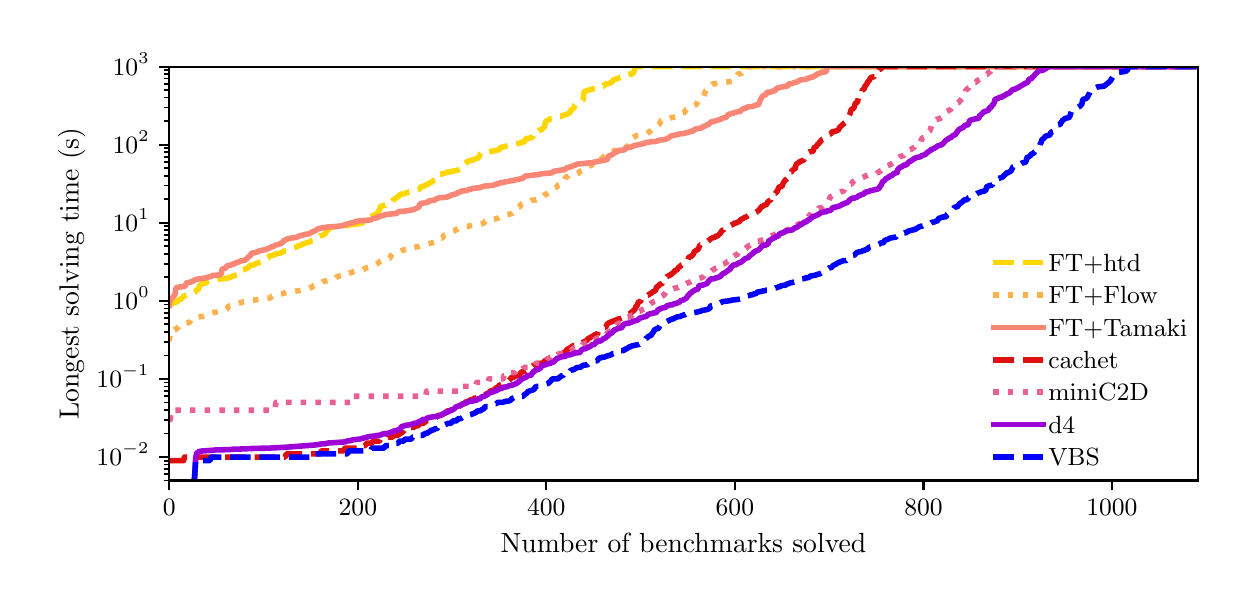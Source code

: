\begingroup%
\makeatletter%
\begin{pgfpicture}%
\pgfpathrectangle{\pgfpointorigin}{\pgfqpoint{6.0in}{2.8in}}%
\pgfusepath{use as bounding box, clip}%
\begin{pgfscope}%
\pgfsetbuttcap%
\pgfsetmiterjoin%
\definecolor{currentfill}{rgb}{1.0,1.0,1.0}%
\pgfsetfillcolor{currentfill}%
\pgfsetlinewidth{0.0pt}%
\definecolor{currentstroke}{rgb}{1.0,1.0,1.0}%
\pgfsetstrokecolor{currentstroke}%
\pgfsetdash{}{0pt}%
\pgfpathmoveto{\pgfqpoint{0.0in}{0.0in}}%
\pgfpathlineto{\pgfqpoint{6.0in}{0.0in}}%
\pgfpathlineto{\pgfqpoint{6.0in}{2.8in}}%
\pgfpathlineto{\pgfqpoint{0.0in}{2.8in}}%
\pgfpathclose%
\pgfusepath{fill}%
\end{pgfscope}%
\begin{pgfscope}%
\pgfsetbuttcap%
\pgfsetmiterjoin%
\definecolor{currentfill}{rgb}{1.0,1.0,1.0}%
\pgfsetfillcolor{currentfill}%
\pgfsetlinewidth{0.0pt}%
\definecolor{currentstroke}{rgb}{0.0,0.0,0.0}%
\pgfsetstrokecolor{currentstroke}%
\pgfsetstrokeopacity{0.0}%
\pgfsetdash{}{0pt}%
\pgfpathmoveto{\pgfqpoint{0.708in}{0.536in}}%
\pgfpathlineto{\pgfqpoint{5.85in}{0.536in}}%
\pgfpathlineto{\pgfqpoint{5.85in}{2.605in}}%
\pgfpathlineto{\pgfqpoint{0.708in}{2.605in}}%
\pgfpathclose%
\pgfusepath{fill}%
\end{pgfscope}%
\begin{pgfscope}%
\pgfsetbuttcap%
\pgfsetroundjoin%
\definecolor{currentfill}{rgb}{0.0,0.0,0.0}%
\pgfsetfillcolor{currentfill}%
\pgfsetlinewidth{0.803pt}%
\definecolor{currentstroke}{rgb}{0.0,0.0,0.0}%
\pgfsetstrokecolor{currentstroke}%
\pgfsetdash{}{0pt}%
\pgfsys@defobject{currentmarker}{\pgfqpoint{0.0in}{-0.049in}}{\pgfqpoint{0.0in}{0.0in}}{%
\pgfpathmoveto{\pgfqpoint{0.0in}{0.0in}}%
\pgfpathlineto{\pgfqpoint{0.0in}{-0.049in}}%
\pgfusepath{stroke,fill}%
}%
\begin{pgfscope}%
\pgfsys@transformshift{0.708in}{0.536in}%
\pgfsys@useobject{currentmarker}{}%
\end{pgfscope}%
\end{pgfscope}%
\begin{pgfscope}%
\definecolor{textcolor}{rgb}{0.0,0.0,0.0}%
\pgfsetstrokecolor{textcolor}%
\pgfsetfillcolor{textcolor}%
\pgftext[x=0.708in,y=0.439in,,top]{\color{textcolor}\rmfamily\fontsize{9.0}{10.8}\selectfont \(\displaystyle {0}\)}%
\end{pgfscope}%
\begin{pgfscope}%
\pgfsetbuttcap%
\pgfsetroundjoin%
\definecolor{currentfill}{rgb}{0.0,0.0,0.0}%
\pgfsetfillcolor{currentfill}%
\pgfsetlinewidth{0.803pt}%
\definecolor{currentstroke}{rgb}{0.0,0.0,0.0}%
\pgfsetstrokecolor{currentstroke}%
\pgfsetdash{}{0pt}%
\pgfsys@defobject{currentmarker}{\pgfqpoint{0.0in}{-0.049in}}{\pgfqpoint{0.0in}{0.0in}}{%
\pgfpathmoveto{\pgfqpoint{0.0in}{0.0in}}%
\pgfpathlineto{\pgfqpoint{0.0in}{-0.049in}}%
\pgfusepath{stroke,fill}%
}%
\begin{pgfscope}%
\pgfsys@transformshift{1.651in}{0.536in}%
\pgfsys@useobject{currentmarker}{}%
\end{pgfscope}%
\end{pgfscope}%
\begin{pgfscope}%
\definecolor{textcolor}{rgb}{0.0,0.0,0.0}%
\pgfsetstrokecolor{textcolor}%
\pgfsetfillcolor{textcolor}%
\pgftext[x=1.651in,y=0.439in,,top]{\color{textcolor}\rmfamily\fontsize{9.0}{10.8}\selectfont \(\displaystyle {200}\)}%
\end{pgfscope}%
\begin{pgfscope}%
\pgfsetbuttcap%
\pgfsetroundjoin%
\definecolor{currentfill}{rgb}{0.0,0.0,0.0}%
\pgfsetfillcolor{currentfill}%
\pgfsetlinewidth{0.803pt}%
\definecolor{currentstroke}{rgb}{0.0,0.0,0.0}%
\pgfsetstrokecolor{currentstroke}%
\pgfsetdash{}{0pt}%
\pgfsys@defobject{currentmarker}{\pgfqpoint{0.0in}{-0.049in}}{\pgfqpoint{0.0in}{0.0in}}{%
\pgfpathmoveto{\pgfqpoint{0.0in}{0.0in}}%
\pgfpathlineto{\pgfqpoint{0.0in}{-0.049in}}%
\pgfusepath{stroke,fill}%
}%
\begin{pgfscope}%
\pgfsys@transformshift{2.593in}{0.536in}%
\pgfsys@useobject{currentmarker}{}%
\end{pgfscope}%
\end{pgfscope}%
\begin{pgfscope}%
\definecolor{textcolor}{rgb}{0.0,0.0,0.0}%
\pgfsetstrokecolor{textcolor}%
\pgfsetfillcolor{textcolor}%
\pgftext[x=2.593in,y=0.439in,,top]{\color{textcolor}\rmfamily\fontsize{9.0}{10.8}\selectfont \(\displaystyle {400}\)}%
\end{pgfscope}%
\begin{pgfscope}%
\pgfsetbuttcap%
\pgfsetroundjoin%
\definecolor{currentfill}{rgb}{0.0,0.0,0.0}%
\pgfsetfillcolor{currentfill}%
\pgfsetlinewidth{0.803pt}%
\definecolor{currentstroke}{rgb}{0.0,0.0,0.0}%
\pgfsetstrokecolor{currentstroke}%
\pgfsetdash{}{0pt}%
\pgfsys@defobject{currentmarker}{\pgfqpoint{0.0in}{-0.049in}}{\pgfqpoint{0.0in}{0.0in}}{%
\pgfpathmoveto{\pgfqpoint{0.0in}{0.0in}}%
\pgfpathlineto{\pgfqpoint{0.0in}{-0.049in}}%
\pgfusepath{stroke,fill}%
}%
\begin{pgfscope}%
\pgfsys@transformshift{3.536in}{0.536in}%
\pgfsys@useobject{currentmarker}{}%
\end{pgfscope}%
\end{pgfscope}%
\begin{pgfscope}%
\definecolor{textcolor}{rgb}{0.0,0.0,0.0}%
\pgfsetstrokecolor{textcolor}%
\pgfsetfillcolor{textcolor}%
\pgftext[x=3.536in,y=0.439in,,top]{\color{textcolor}\rmfamily\fontsize{9.0}{10.8}\selectfont \(\displaystyle {600}\)}%
\end{pgfscope}%
\begin{pgfscope}%
\pgfsetbuttcap%
\pgfsetroundjoin%
\definecolor{currentfill}{rgb}{0.0,0.0,0.0}%
\pgfsetfillcolor{currentfill}%
\pgfsetlinewidth{0.803pt}%
\definecolor{currentstroke}{rgb}{0.0,0.0,0.0}%
\pgfsetstrokecolor{currentstroke}%
\pgfsetdash{}{0pt}%
\pgfsys@defobject{currentmarker}{\pgfqpoint{0.0in}{-0.049in}}{\pgfqpoint{0.0in}{0.0in}}{%
\pgfpathmoveto{\pgfqpoint{0.0in}{0.0in}}%
\pgfpathlineto{\pgfqpoint{0.0in}{-0.049in}}%
\pgfusepath{stroke,fill}%
}%
\begin{pgfscope}%
\pgfsys@transformshift{4.479in}{0.536in}%
\pgfsys@useobject{currentmarker}{}%
\end{pgfscope}%
\end{pgfscope}%
\begin{pgfscope}%
\definecolor{textcolor}{rgb}{0.0,0.0,0.0}%
\pgfsetstrokecolor{textcolor}%
\pgfsetfillcolor{textcolor}%
\pgftext[x=4.479in,y=0.439in,,top]{\color{textcolor}\rmfamily\fontsize{9.0}{10.8}\selectfont \(\displaystyle {800}\)}%
\end{pgfscope}%
\begin{pgfscope}%
\pgfsetbuttcap%
\pgfsetroundjoin%
\definecolor{currentfill}{rgb}{0.0,0.0,0.0}%
\pgfsetfillcolor{currentfill}%
\pgfsetlinewidth{0.803pt}%
\definecolor{currentstroke}{rgb}{0.0,0.0,0.0}%
\pgfsetstrokecolor{currentstroke}%
\pgfsetdash{}{0pt}%
\pgfsys@defobject{currentmarker}{\pgfqpoint{0.0in}{-0.049in}}{\pgfqpoint{0.0in}{0.0in}}{%
\pgfpathmoveto{\pgfqpoint{0.0in}{0.0in}}%
\pgfpathlineto{\pgfqpoint{0.0in}{-0.049in}}%
\pgfusepath{stroke,fill}%
}%
\begin{pgfscope}%
\pgfsys@transformshift{5.421in}{0.536in}%
\pgfsys@useobject{currentmarker}{}%
\end{pgfscope}%
\end{pgfscope}%
\begin{pgfscope}%
\definecolor{textcolor}{rgb}{0.0,0.0,0.0}%
\pgfsetstrokecolor{textcolor}%
\pgfsetfillcolor{textcolor}%
\pgftext[x=5.421in,y=0.439in,,top]{\color{textcolor}\rmfamily\fontsize{9.0}{10.8}\selectfont \(\displaystyle {1000}\)}%
\end{pgfscope}%
\begin{pgfscope}%
\definecolor{textcolor}{rgb}{0.0,0.0,0.0}%
\pgfsetstrokecolor{textcolor}%
\pgfsetfillcolor{textcolor}%
\pgftext[x=3.279in,y=0.273in,,top]{\color{textcolor}\rmfamily\fontsize{10.0}{12.0}\selectfont Number of benchmarks solved}%
\end{pgfscope}%
\begin{pgfscope}%
\pgfsetbuttcap%
\pgfsetroundjoin%
\definecolor{currentfill}{rgb}{0.0,0.0,0.0}%
\pgfsetfillcolor{currentfill}%
\pgfsetlinewidth{0.803pt}%
\definecolor{currentstroke}{rgb}{0.0,0.0,0.0}%
\pgfsetstrokecolor{currentstroke}%
\pgfsetdash{}{0pt}%
\pgfsys@defobject{currentmarker}{\pgfqpoint{-0.049in}{0.0in}}{\pgfqpoint{-0.0in}{0.0in}}{%
\pgfpathmoveto{\pgfqpoint{-0.0in}{0.0in}}%
\pgfpathlineto{\pgfqpoint{-0.049in}{0.0in}}%
\pgfusepath{stroke,fill}%
}%
\begin{pgfscope}%
\pgfsys@transformshift{0.708in}{0.653in}%
\pgfsys@useobject{currentmarker}{}%
\end{pgfscope}%
\end{pgfscope}%
\begin{pgfscope}%
\definecolor{textcolor}{rgb}{0.0,0.0,0.0}%
\pgfsetstrokecolor{textcolor}%
\pgfsetfillcolor{textcolor}%
\pgftext[x=0.344in, y=0.609in, left, base]{\color{textcolor}\rmfamily\fontsize{9.0}{10.8}\selectfont \(\displaystyle {10^{-2}}\)}%
\end{pgfscope}%
\begin{pgfscope}%
\pgfsetbuttcap%
\pgfsetroundjoin%
\definecolor{currentfill}{rgb}{0.0,0.0,0.0}%
\pgfsetfillcolor{currentfill}%
\pgfsetlinewidth{0.803pt}%
\definecolor{currentstroke}{rgb}{0.0,0.0,0.0}%
\pgfsetstrokecolor{currentstroke}%
\pgfsetdash{}{0pt}%
\pgfsys@defobject{currentmarker}{\pgfqpoint{-0.049in}{0.0in}}{\pgfqpoint{-0.0in}{0.0in}}{%
\pgfpathmoveto{\pgfqpoint{-0.0in}{0.0in}}%
\pgfpathlineto{\pgfqpoint{-0.049in}{0.0in}}%
\pgfusepath{stroke,fill}%
}%
\begin{pgfscope}%
\pgfsys@transformshift{0.708in}{1.044in}%
\pgfsys@useobject{currentmarker}{}%
\end{pgfscope}%
\end{pgfscope}%
\begin{pgfscope}%
\definecolor{textcolor}{rgb}{0.0,0.0,0.0}%
\pgfsetstrokecolor{textcolor}%
\pgfsetfillcolor{textcolor}%
\pgftext[x=0.344in, y=0.999in, left, base]{\color{textcolor}\rmfamily\fontsize{9.0}{10.8}\selectfont \(\displaystyle {10^{-1}}\)}%
\end{pgfscope}%
\begin{pgfscope}%
\pgfsetbuttcap%
\pgfsetroundjoin%
\definecolor{currentfill}{rgb}{0.0,0.0,0.0}%
\pgfsetfillcolor{currentfill}%
\pgfsetlinewidth{0.803pt}%
\definecolor{currentstroke}{rgb}{0.0,0.0,0.0}%
\pgfsetstrokecolor{currentstroke}%
\pgfsetdash{}{0pt}%
\pgfsys@defobject{currentmarker}{\pgfqpoint{-0.049in}{0.0in}}{\pgfqpoint{-0.0in}{0.0in}}{%
\pgfpathmoveto{\pgfqpoint{-0.0in}{0.0in}}%
\pgfpathlineto{\pgfqpoint{-0.049in}{0.0in}}%
\pgfusepath{stroke,fill}%
}%
\begin{pgfscope}%
\pgfsys@transformshift{0.708in}{1.434in}%
\pgfsys@useobject{currentmarker}{}%
\end{pgfscope}%
\end{pgfscope}%
\begin{pgfscope}%
\definecolor{textcolor}{rgb}{0.0,0.0,0.0}%
\pgfsetstrokecolor{textcolor}%
\pgfsetfillcolor{textcolor}%
\pgftext[x=0.425in, y=1.389in, left, base]{\color{textcolor}\rmfamily\fontsize{9.0}{10.8}\selectfont \(\displaystyle {10^{0}}\)}%
\end{pgfscope}%
\begin{pgfscope}%
\pgfsetbuttcap%
\pgfsetroundjoin%
\definecolor{currentfill}{rgb}{0.0,0.0,0.0}%
\pgfsetfillcolor{currentfill}%
\pgfsetlinewidth{0.803pt}%
\definecolor{currentstroke}{rgb}{0.0,0.0,0.0}%
\pgfsetstrokecolor{currentstroke}%
\pgfsetdash{}{0pt}%
\pgfsys@defobject{currentmarker}{\pgfqpoint{-0.049in}{0.0in}}{\pgfqpoint{-0.0in}{0.0in}}{%
\pgfpathmoveto{\pgfqpoint{-0.0in}{0.0in}}%
\pgfpathlineto{\pgfqpoint{-0.049in}{0.0in}}%
\pgfusepath{stroke,fill}%
}%
\begin{pgfscope}%
\pgfsys@transformshift{0.708in}{1.825in}%
\pgfsys@useobject{currentmarker}{}%
\end{pgfscope}%
\end{pgfscope}%
\begin{pgfscope}%
\definecolor{textcolor}{rgb}{0.0,0.0,0.0}%
\pgfsetstrokecolor{textcolor}%
\pgfsetfillcolor{textcolor}%
\pgftext[x=0.425in, y=1.78in, left, base]{\color{textcolor}\rmfamily\fontsize{9.0}{10.8}\selectfont \(\displaystyle {10^{1}}\)}%
\end{pgfscope}%
\begin{pgfscope}%
\pgfsetbuttcap%
\pgfsetroundjoin%
\definecolor{currentfill}{rgb}{0.0,0.0,0.0}%
\pgfsetfillcolor{currentfill}%
\pgfsetlinewidth{0.803pt}%
\definecolor{currentstroke}{rgb}{0.0,0.0,0.0}%
\pgfsetstrokecolor{currentstroke}%
\pgfsetdash{}{0pt}%
\pgfsys@defobject{currentmarker}{\pgfqpoint{-0.049in}{0.0in}}{\pgfqpoint{-0.0in}{0.0in}}{%
\pgfpathmoveto{\pgfqpoint{-0.0in}{0.0in}}%
\pgfpathlineto{\pgfqpoint{-0.049in}{0.0in}}%
\pgfusepath{stroke,fill}%
}%
\begin{pgfscope}%
\pgfsys@transformshift{0.708in}{2.215in}%
\pgfsys@useobject{currentmarker}{}%
\end{pgfscope}%
\end{pgfscope}%
\begin{pgfscope}%
\definecolor{textcolor}{rgb}{0.0,0.0,0.0}%
\pgfsetstrokecolor{textcolor}%
\pgfsetfillcolor{textcolor}%
\pgftext[x=0.425in, y=2.17in, left, base]{\color{textcolor}\rmfamily\fontsize{9.0}{10.8}\selectfont \(\displaystyle {10^{2}}\)}%
\end{pgfscope}%
\begin{pgfscope}%
\pgfsetbuttcap%
\pgfsetroundjoin%
\definecolor{currentfill}{rgb}{0.0,0.0,0.0}%
\pgfsetfillcolor{currentfill}%
\pgfsetlinewidth{0.803pt}%
\definecolor{currentstroke}{rgb}{0.0,0.0,0.0}%
\pgfsetstrokecolor{currentstroke}%
\pgfsetdash{}{0pt}%
\pgfsys@defobject{currentmarker}{\pgfqpoint{-0.049in}{0.0in}}{\pgfqpoint{-0.0in}{0.0in}}{%
\pgfpathmoveto{\pgfqpoint{-0.0in}{0.0in}}%
\pgfpathlineto{\pgfqpoint{-0.049in}{0.0in}}%
\pgfusepath{stroke,fill}%
}%
\begin{pgfscope}%
\pgfsys@transformshift{0.708in}{2.605in}%
\pgfsys@useobject{currentmarker}{}%
\end{pgfscope}%
\end{pgfscope}%
\begin{pgfscope}%
\definecolor{textcolor}{rgb}{0.0,0.0,0.0}%
\pgfsetstrokecolor{textcolor}%
\pgfsetfillcolor{textcolor}%
\pgftext[x=0.425in, y=2.561in, left, base]{\color{textcolor}\rmfamily\fontsize{9.0}{10.8}\selectfont \(\displaystyle {10^{3}}\)}%
\end{pgfscope}%
\begin{pgfscope}%
\pgfsetbuttcap%
\pgfsetroundjoin%
\definecolor{currentfill}{rgb}{0.0,0.0,0.0}%
\pgfsetfillcolor{currentfill}%
\pgfsetlinewidth{0.602pt}%
\definecolor{currentstroke}{rgb}{0.0,0.0,0.0}%
\pgfsetstrokecolor{currentstroke}%
\pgfsetdash{}{0pt}%
\pgfsys@defobject{currentmarker}{\pgfqpoint{-0.028in}{0.0in}}{\pgfqpoint{-0.0in}{0.0in}}{%
\pgfpathmoveto{\pgfqpoint{-0.0in}{0.0in}}%
\pgfpathlineto{\pgfqpoint{-0.028in}{0.0in}}%
\pgfusepath{stroke,fill}%
}%
\begin{pgfscope}%
\pgfsys@transformshift{0.708in}{0.536in}%
\pgfsys@useobject{currentmarker}{}%
\end{pgfscope}%
\end{pgfscope}%
\begin{pgfscope}%
\pgfsetbuttcap%
\pgfsetroundjoin%
\definecolor{currentfill}{rgb}{0.0,0.0,0.0}%
\pgfsetfillcolor{currentfill}%
\pgfsetlinewidth{0.602pt}%
\definecolor{currentstroke}{rgb}{0.0,0.0,0.0}%
\pgfsetstrokecolor{currentstroke}%
\pgfsetdash{}{0pt}%
\pgfsys@defobject{currentmarker}{\pgfqpoint{-0.028in}{0.0in}}{\pgfqpoint{-0.0in}{0.0in}}{%
\pgfpathmoveto{\pgfqpoint{-0.0in}{0.0in}}%
\pgfpathlineto{\pgfqpoint{-0.028in}{0.0in}}%
\pgfusepath{stroke,fill}%
}%
\begin{pgfscope}%
\pgfsys@transformshift{0.708in}{0.567in}%
\pgfsys@useobject{currentmarker}{}%
\end{pgfscope}%
\end{pgfscope}%
\begin{pgfscope}%
\pgfsetbuttcap%
\pgfsetroundjoin%
\definecolor{currentfill}{rgb}{0.0,0.0,0.0}%
\pgfsetfillcolor{currentfill}%
\pgfsetlinewidth{0.602pt}%
\definecolor{currentstroke}{rgb}{0.0,0.0,0.0}%
\pgfsetstrokecolor{currentstroke}%
\pgfsetdash{}{0pt}%
\pgfsys@defobject{currentmarker}{\pgfqpoint{-0.028in}{0.0in}}{\pgfqpoint{-0.0in}{0.0in}}{%
\pgfpathmoveto{\pgfqpoint{-0.0in}{0.0in}}%
\pgfpathlineto{\pgfqpoint{-0.028in}{0.0in}}%
\pgfusepath{stroke,fill}%
}%
\begin{pgfscope}%
\pgfsys@transformshift{0.708in}{0.593in}%
\pgfsys@useobject{currentmarker}{}%
\end{pgfscope}%
\end{pgfscope}%
\begin{pgfscope}%
\pgfsetbuttcap%
\pgfsetroundjoin%
\definecolor{currentfill}{rgb}{0.0,0.0,0.0}%
\pgfsetfillcolor{currentfill}%
\pgfsetlinewidth{0.602pt}%
\definecolor{currentstroke}{rgb}{0.0,0.0,0.0}%
\pgfsetstrokecolor{currentstroke}%
\pgfsetdash{}{0pt}%
\pgfsys@defobject{currentmarker}{\pgfqpoint{-0.028in}{0.0in}}{\pgfqpoint{-0.0in}{0.0in}}{%
\pgfpathmoveto{\pgfqpoint{-0.0in}{0.0in}}%
\pgfpathlineto{\pgfqpoint{-0.028in}{0.0in}}%
\pgfusepath{stroke,fill}%
}%
\begin{pgfscope}%
\pgfsys@transformshift{0.708in}{0.616in}%
\pgfsys@useobject{currentmarker}{}%
\end{pgfscope}%
\end{pgfscope}%
\begin{pgfscope}%
\pgfsetbuttcap%
\pgfsetroundjoin%
\definecolor{currentfill}{rgb}{0.0,0.0,0.0}%
\pgfsetfillcolor{currentfill}%
\pgfsetlinewidth{0.602pt}%
\definecolor{currentstroke}{rgb}{0.0,0.0,0.0}%
\pgfsetstrokecolor{currentstroke}%
\pgfsetdash{}{0pt}%
\pgfsys@defobject{currentmarker}{\pgfqpoint{-0.028in}{0.0in}}{\pgfqpoint{-0.0in}{0.0in}}{%
\pgfpathmoveto{\pgfqpoint{-0.0in}{0.0in}}%
\pgfpathlineto{\pgfqpoint{-0.028in}{0.0in}}%
\pgfusepath{stroke,fill}%
}%
\begin{pgfscope}%
\pgfsys@transformshift{0.708in}{0.635in}%
\pgfsys@useobject{currentmarker}{}%
\end{pgfscope}%
\end{pgfscope}%
\begin{pgfscope}%
\pgfsetbuttcap%
\pgfsetroundjoin%
\definecolor{currentfill}{rgb}{0.0,0.0,0.0}%
\pgfsetfillcolor{currentfill}%
\pgfsetlinewidth{0.602pt}%
\definecolor{currentstroke}{rgb}{0.0,0.0,0.0}%
\pgfsetstrokecolor{currentstroke}%
\pgfsetdash{}{0pt}%
\pgfsys@defobject{currentmarker}{\pgfqpoint{-0.028in}{0.0in}}{\pgfqpoint{-0.0in}{0.0in}}{%
\pgfpathmoveto{\pgfqpoint{-0.0in}{0.0in}}%
\pgfpathlineto{\pgfqpoint{-0.028in}{0.0in}}%
\pgfusepath{stroke,fill}%
}%
\begin{pgfscope}%
\pgfsys@transformshift{0.708in}{0.771in}%
\pgfsys@useobject{currentmarker}{}%
\end{pgfscope}%
\end{pgfscope}%
\begin{pgfscope}%
\pgfsetbuttcap%
\pgfsetroundjoin%
\definecolor{currentfill}{rgb}{0.0,0.0,0.0}%
\pgfsetfillcolor{currentfill}%
\pgfsetlinewidth{0.602pt}%
\definecolor{currentstroke}{rgb}{0.0,0.0,0.0}%
\pgfsetstrokecolor{currentstroke}%
\pgfsetdash{}{0pt}%
\pgfsys@defobject{currentmarker}{\pgfqpoint{-0.028in}{0.0in}}{\pgfqpoint{-0.0in}{0.0in}}{%
\pgfpathmoveto{\pgfqpoint{-0.0in}{0.0in}}%
\pgfpathlineto{\pgfqpoint{-0.028in}{0.0in}}%
\pgfusepath{stroke,fill}%
}%
\begin{pgfscope}%
\pgfsys@transformshift{0.708in}{0.84in}%
\pgfsys@useobject{currentmarker}{}%
\end{pgfscope}%
\end{pgfscope}%
\begin{pgfscope}%
\pgfsetbuttcap%
\pgfsetroundjoin%
\definecolor{currentfill}{rgb}{0.0,0.0,0.0}%
\pgfsetfillcolor{currentfill}%
\pgfsetlinewidth{0.602pt}%
\definecolor{currentstroke}{rgb}{0.0,0.0,0.0}%
\pgfsetstrokecolor{currentstroke}%
\pgfsetdash{}{0pt}%
\pgfsys@defobject{currentmarker}{\pgfqpoint{-0.028in}{0.0in}}{\pgfqpoint{-0.0in}{0.0in}}{%
\pgfpathmoveto{\pgfqpoint{-0.0in}{0.0in}}%
\pgfpathlineto{\pgfqpoint{-0.028in}{0.0in}}%
\pgfusepath{stroke,fill}%
}%
\begin{pgfscope}%
\pgfsys@transformshift{0.708in}{0.888in}%
\pgfsys@useobject{currentmarker}{}%
\end{pgfscope}%
\end{pgfscope}%
\begin{pgfscope}%
\pgfsetbuttcap%
\pgfsetroundjoin%
\definecolor{currentfill}{rgb}{0.0,0.0,0.0}%
\pgfsetfillcolor{currentfill}%
\pgfsetlinewidth{0.602pt}%
\definecolor{currentstroke}{rgb}{0.0,0.0,0.0}%
\pgfsetstrokecolor{currentstroke}%
\pgfsetdash{}{0pt}%
\pgfsys@defobject{currentmarker}{\pgfqpoint{-0.028in}{0.0in}}{\pgfqpoint{-0.0in}{0.0in}}{%
\pgfpathmoveto{\pgfqpoint{-0.0in}{0.0in}}%
\pgfpathlineto{\pgfqpoint{-0.028in}{0.0in}}%
\pgfusepath{stroke,fill}%
}%
\begin{pgfscope}%
\pgfsys@transformshift{0.708in}{0.926in}%
\pgfsys@useobject{currentmarker}{}%
\end{pgfscope}%
\end{pgfscope}%
\begin{pgfscope}%
\pgfsetbuttcap%
\pgfsetroundjoin%
\definecolor{currentfill}{rgb}{0.0,0.0,0.0}%
\pgfsetfillcolor{currentfill}%
\pgfsetlinewidth{0.602pt}%
\definecolor{currentstroke}{rgb}{0.0,0.0,0.0}%
\pgfsetstrokecolor{currentstroke}%
\pgfsetdash{}{0pt}%
\pgfsys@defobject{currentmarker}{\pgfqpoint{-0.028in}{0.0in}}{\pgfqpoint{-0.0in}{0.0in}}{%
\pgfpathmoveto{\pgfqpoint{-0.0in}{0.0in}}%
\pgfpathlineto{\pgfqpoint{-0.028in}{0.0in}}%
\pgfusepath{stroke,fill}%
}%
\begin{pgfscope}%
\pgfsys@transformshift{0.708in}{0.957in}%
\pgfsys@useobject{currentmarker}{}%
\end{pgfscope}%
\end{pgfscope}%
\begin{pgfscope}%
\pgfsetbuttcap%
\pgfsetroundjoin%
\definecolor{currentfill}{rgb}{0.0,0.0,0.0}%
\pgfsetfillcolor{currentfill}%
\pgfsetlinewidth{0.602pt}%
\definecolor{currentstroke}{rgb}{0.0,0.0,0.0}%
\pgfsetstrokecolor{currentstroke}%
\pgfsetdash{}{0pt}%
\pgfsys@defobject{currentmarker}{\pgfqpoint{-0.028in}{0.0in}}{\pgfqpoint{-0.0in}{0.0in}}{%
\pgfpathmoveto{\pgfqpoint{-0.0in}{0.0in}}%
\pgfpathlineto{\pgfqpoint{-0.028in}{0.0in}}%
\pgfusepath{stroke,fill}%
}%
\begin{pgfscope}%
\pgfsys@transformshift{0.708in}{0.983in}%
\pgfsys@useobject{currentmarker}{}%
\end{pgfscope}%
\end{pgfscope}%
\begin{pgfscope}%
\pgfsetbuttcap%
\pgfsetroundjoin%
\definecolor{currentfill}{rgb}{0.0,0.0,0.0}%
\pgfsetfillcolor{currentfill}%
\pgfsetlinewidth{0.602pt}%
\definecolor{currentstroke}{rgb}{0.0,0.0,0.0}%
\pgfsetstrokecolor{currentstroke}%
\pgfsetdash{}{0pt}%
\pgfsys@defobject{currentmarker}{\pgfqpoint{-0.028in}{0.0in}}{\pgfqpoint{-0.0in}{0.0in}}{%
\pgfpathmoveto{\pgfqpoint{-0.0in}{0.0in}}%
\pgfpathlineto{\pgfqpoint{-0.028in}{0.0in}}%
\pgfusepath{stroke,fill}%
}%
\begin{pgfscope}%
\pgfsys@transformshift{0.708in}{1.006in}%
\pgfsys@useobject{currentmarker}{}%
\end{pgfscope}%
\end{pgfscope}%
\begin{pgfscope}%
\pgfsetbuttcap%
\pgfsetroundjoin%
\definecolor{currentfill}{rgb}{0.0,0.0,0.0}%
\pgfsetfillcolor{currentfill}%
\pgfsetlinewidth{0.602pt}%
\definecolor{currentstroke}{rgb}{0.0,0.0,0.0}%
\pgfsetstrokecolor{currentstroke}%
\pgfsetdash{}{0pt}%
\pgfsys@defobject{currentmarker}{\pgfqpoint{-0.028in}{0.0in}}{\pgfqpoint{-0.0in}{0.0in}}{%
\pgfpathmoveto{\pgfqpoint{-0.0in}{0.0in}}%
\pgfpathlineto{\pgfqpoint{-0.028in}{0.0in}}%
\pgfusepath{stroke,fill}%
}%
\begin{pgfscope}%
\pgfsys@transformshift{0.708in}{1.026in}%
\pgfsys@useobject{currentmarker}{}%
\end{pgfscope}%
\end{pgfscope}%
\begin{pgfscope}%
\pgfsetbuttcap%
\pgfsetroundjoin%
\definecolor{currentfill}{rgb}{0.0,0.0,0.0}%
\pgfsetfillcolor{currentfill}%
\pgfsetlinewidth{0.602pt}%
\definecolor{currentstroke}{rgb}{0.0,0.0,0.0}%
\pgfsetstrokecolor{currentstroke}%
\pgfsetdash{}{0pt}%
\pgfsys@defobject{currentmarker}{\pgfqpoint{-0.028in}{0.0in}}{\pgfqpoint{-0.0in}{0.0in}}{%
\pgfpathmoveto{\pgfqpoint{-0.0in}{0.0in}}%
\pgfpathlineto{\pgfqpoint{-0.028in}{0.0in}}%
\pgfusepath{stroke,fill}%
}%
\begin{pgfscope}%
\pgfsys@transformshift{0.708in}{1.161in}%
\pgfsys@useobject{currentmarker}{}%
\end{pgfscope}%
\end{pgfscope}%
\begin{pgfscope}%
\pgfsetbuttcap%
\pgfsetroundjoin%
\definecolor{currentfill}{rgb}{0.0,0.0,0.0}%
\pgfsetfillcolor{currentfill}%
\pgfsetlinewidth{0.602pt}%
\definecolor{currentstroke}{rgb}{0.0,0.0,0.0}%
\pgfsetstrokecolor{currentstroke}%
\pgfsetdash{}{0pt}%
\pgfsys@defobject{currentmarker}{\pgfqpoint{-0.028in}{0.0in}}{\pgfqpoint{-0.0in}{0.0in}}{%
\pgfpathmoveto{\pgfqpoint{-0.0in}{0.0in}}%
\pgfpathlineto{\pgfqpoint{-0.028in}{0.0in}}%
\pgfusepath{stroke,fill}%
}%
\begin{pgfscope}%
\pgfsys@transformshift{0.708in}{1.23in}%
\pgfsys@useobject{currentmarker}{}%
\end{pgfscope}%
\end{pgfscope}%
\begin{pgfscope}%
\pgfsetbuttcap%
\pgfsetroundjoin%
\definecolor{currentfill}{rgb}{0.0,0.0,0.0}%
\pgfsetfillcolor{currentfill}%
\pgfsetlinewidth{0.602pt}%
\definecolor{currentstroke}{rgb}{0.0,0.0,0.0}%
\pgfsetstrokecolor{currentstroke}%
\pgfsetdash{}{0pt}%
\pgfsys@defobject{currentmarker}{\pgfqpoint{-0.028in}{0.0in}}{\pgfqpoint{-0.0in}{0.0in}}{%
\pgfpathmoveto{\pgfqpoint{-0.0in}{0.0in}}%
\pgfpathlineto{\pgfqpoint{-0.028in}{0.0in}}%
\pgfusepath{stroke,fill}%
}%
\begin{pgfscope}%
\pgfsys@transformshift{0.708in}{1.279in}%
\pgfsys@useobject{currentmarker}{}%
\end{pgfscope}%
\end{pgfscope}%
\begin{pgfscope}%
\pgfsetbuttcap%
\pgfsetroundjoin%
\definecolor{currentfill}{rgb}{0.0,0.0,0.0}%
\pgfsetfillcolor{currentfill}%
\pgfsetlinewidth{0.602pt}%
\definecolor{currentstroke}{rgb}{0.0,0.0,0.0}%
\pgfsetstrokecolor{currentstroke}%
\pgfsetdash{}{0pt}%
\pgfsys@defobject{currentmarker}{\pgfqpoint{-0.028in}{0.0in}}{\pgfqpoint{-0.0in}{0.0in}}{%
\pgfpathmoveto{\pgfqpoint{-0.0in}{0.0in}}%
\pgfpathlineto{\pgfqpoint{-0.028in}{0.0in}}%
\pgfusepath{stroke,fill}%
}%
\begin{pgfscope}%
\pgfsys@transformshift{0.708in}{1.317in}%
\pgfsys@useobject{currentmarker}{}%
\end{pgfscope}%
\end{pgfscope}%
\begin{pgfscope}%
\pgfsetbuttcap%
\pgfsetroundjoin%
\definecolor{currentfill}{rgb}{0.0,0.0,0.0}%
\pgfsetfillcolor{currentfill}%
\pgfsetlinewidth{0.602pt}%
\definecolor{currentstroke}{rgb}{0.0,0.0,0.0}%
\pgfsetstrokecolor{currentstroke}%
\pgfsetdash{}{0pt}%
\pgfsys@defobject{currentmarker}{\pgfqpoint{-0.028in}{0.0in}}{\pgfqpoint{-0.0in}{0.0in}}{%
\pgfpathmoveto{\pgfqpoint{-0.0in}{0.0in}}%
\pgfpathlineto{\pgfqpoint{-0.028in}{0.0in}}%
\pgfusepath{stroke,fill}%
}%
\begin{pgfscope}%
\pgfsys@transformshift{0.708in}{1.348in}%
\pgfsys@useobject{currentmarker}{}%
\end{pgfscope}%
\end{pgfscope}%
\begin{pgfscope}%
\pgfsetbuttcap%
\pgfsetroundjoin%
\definecolor{currentfill}{rgb}{0.0,0.0,0.0}%
\pgfsetfillcolor{currentfill}%
\pgfsetlinewidth{0.602pt}%
\definecolor{currentstroke}{rgb}{0.0,0.0,0.0}%
\pgfsetstrokecolor{currentstroke}%
\pgfsetdash{}{0pt}%
\pgfsys@defobject{currentmarker}{\pgfqpoint{-0.028in}{0.0in}}{\pgfqpoint{-0.0in}{0.0in}}{%
\pgfpathmoveto{\pgfqpoint{-0.0in}{0.0in}}%
\pgfpathlineto{\pgfqpoint{-0.028in}{0.0in}}%
\pgfusepath{stroke,fill}%
}%
\begin{pgfscope}%
\pgfsys@transformshift{0.708in}{1.374in}%
\pgfsys@useobject{currentmarker}{}%
\end{pgfscope}%
\end{pgfscope}%
\begin{pgfscope}%
\pgfsetbuttcap%
\pgfsetroundjoin%
\definecolor{currentfill}{rgb}{0.0,0.0,0.0}%
\pgfsetfillcolor{currentfill}%
\pgfsetlinewidth{0.602pt}%
\definecolor{currentstroke}{rgb}{0.0,0.0,0.0}%
\pgfsetstrokecolor{currentstroke}%
\pgfsetdash{}{0pt}%
\pgfsys@defobject{currentmarker}{\pgfqpoint{-0.028in}{0.0in}}{\pgfqpoint{-0.0in}{0.0in}}{%
\pgfpathmoveto{\pgfqpoint{-0.0in}{0.0in}}%
\pgfpathlineto{\pgfqpoint{-0.028in}{0.0in}}%
\pgfusepath{stroke,fill}%
}%
\begin{pgfscope}%
\pgfsys@transformshift{0.708in}{1.396in}%
\pgfsys@useobject{currentmarker}{}%
\end{pgfscope}%
\end{pgfscope}%
\begin{pgfscope}%
\pgfsetbuttcap%
\pgfsetroundjoin%
\definecolor{currentfill}{rgb}{0.0,0.0,0.0}%
\pgfsetfillcolor{currentfill}%
\pgfsetlinewidth{0.602pt}%
\definecolor{currentstroke}{rgb}{0.0,0.0,0.0}%
\pgfsetstrokecolor{currentstroke}%
\pgfsetdash{}{0pt}%
\pgfsys@defobject{currentmarker}{\pgfqpoint{-0.028in}{0.0in}}{\pgfqpoint{-0.0in}{0.0in}}{%
\pgfpathmoveto{\pgfqpoint{-0.0in}{0.0in}}%
\pgfpathlineto{\pgfqpoint{-0.028in}{0.0in}}%
\pgfusepath{stroke,fill}%
}%
\begin{pgfscope}%
\pgfsys@transformshift{0.708in}{1.416in}%
\pgfsys@useobject{currentmarker}{}%
\end{pgfscope}%
\end{pgfscope}%
\begin{pgfscope}%
\pgfsetbuttcap%
\pgfsetroundjoin%
\definecolor{currentfill}{rgb}{0.0,0.0,0.0}%
\pgfsetfillcolor{currentfill}%
\pgfsetlinewidth{0.602pt}%
\definecolor{currentstroke}{rgb}{0.0,0.0,0.0}%
\pgfsetstrokecolor{currentstroke}%
\pgfsetdash{}{0pt}%
\pgfsys@defobject{currentmarker}{\pgfqpoint{-0.028in}{0.0in}}{\pgfqpoint{-0.0in}{0.0in}}{%
\pgfpathmoveto{\pgfqpoint{-0.0in}{0.0in}}%
\pgfpathlineto{\pgfqpoint{-0.028in}{0.0in}}%
\pgfusepath{stroke,fill}%
}%
\begin{pgfscope}%
\pgfsys@transformshift{0.708in}{1.552in}%
\pgfsys@useobject{currentmarker}{}%
\end{pgfscope}%
\end{pgfscope}%
\begin{pgfscope}%
\pgfsetbuttcap%
\pgfsetroundjoin%
\definecolor{currentfill}{rgb}{0.0,0.0,0.0}%
\pgfsetfillcolor{currentfill}%
\pgfsetlinewidth{0.602pt}%
\definecolor{currentstroke}{rgb}{0.0,0.0,0.0}%
\pgfsetstrokecolor{currentstroke}%
\pgfsetdash{}{0pt}%
\pgfsys@defobject{currentmarker}{\pgfqpoint{-0.028in}{0.0in}}{\pgfqpoint{-0.0in}{0.0in}}{%
\pgfpathmoveto{\pgfqpoint{-0.0in}{0.0in}}%
\pgfpathlineto{\pgfqpoint{-0.028in}{0.0in}}%
\pgfusepath{stroke,fill}%
}%
\begin{pgfscope}%
\pgfsys@transformshift{0.708in}{1.62in}%
\pgfsys@useobject{currentmarker}{}%
\end{pgfscope}%
\end{pgfscope}%
\begin{pgfscope}%
\pgfsetbuttcap%
\pgfsetroundjoin%
\definecolor{currentfill}{rgb}{0.0,0.0,0.0}%
\pgfsetfillcolor{currentfill}%
\pgfsetlinewidth{0.602pt}%
\definecolor{currentstroke}{rgb}{0.0,0.0,0.0}%
\pgfsetstrokecolor{currentstroke}%
\pgfsetdash{}{0pt}%
\pgfsys@defobject{currentmarker}{\pgfqpoint{-0.028in}{0.0in}}{\pgfqpoint{-0.0in}{0.0in}}{%
\pgfpathmoveto{\pgfqpoint{-0.0in}{0.0in}}%
\pgfpathlineto{\pgfqpoint{-0.028in}{0.0in}}%
\pgfusepath{stroke,fill}%
}%
\begin{pgfscope}%
\pgfsys@transformshift{0.708in}{1.669in}%
\pgfsys@useobject{currentmarker}{}%
\end{pgfscope}%
\end{pgfscope}%
\begin{pgfscope}%
\pgfsetbuttcap%
\pgfsetroundjoin%
\definecolor{currentfill}{rgb}{0.0,0.0,0.0}%
\pgfsetfillcolor{currentfill}%
\pgfsetlinewidth{0.602pt}%
\definecolor{currentstroke}{rgb}{0.0,0.0,0.0}%
\pgfsetstrokecolor{currentstroke}%
\pgfsetdash{}{0pt}%
\pgfsys@defobject{currentmarker}{\pgfqpoint{-0.028in}{0.0in}}{\pgfqpoint{-0.0in}{0.0in}}{%
\pgfpathmoveto{\pgfqpoint{-0.0in}{0.0in}}%
\pgfpathlineto{\pgfqpoint{-0.028in}{0.0in}}%
\pgfusepath{stroke,fill}%
}%
\begin{pgfscope}%
\pgfsys@transformshift{0.708in}{1.707in}%
\pgfsys@useobject{currentmarker}{}%
\end{pgfscope}%
\end{pgfscope}%
\begin{pgfscope}%
\pgfsetbuttcap%
\pgfsetroundjoin%
\definecolor{currentfill}{rgb}{0.0,0.0,0.0}%
\pgfsetfillcolor{currentfill}%
\pgfsetlinewidth{0.602pt}%
\definecolor{currentstroke}{rgb}{0.0,0.0,0.0}%
\pgfsetstrokecolor{currentstroke}%
\pgfsetdash{}{0pt}%
\pgfsys@defobject{currentmarker}{\pgfqpoint{-0.028in}{0.0in}}{\pgfqpoint{-0.0in}{0.0in}}{%
\pgfpathmoveto{\pgfqpoint{-0.0in}{0.0in}}%
\pgfpathlineto{\pgfqpoint{-0.028in}{0.0in}}%
\pgfusepath{stroke,fill}%
}%
\begin{pgfscope}%
\pgfsys@transformshift{0.708in}{1.738in}%
\pgfsys@useobject{currentmarker}{}%
\end{pgfscope}%
\end{pgfscope}%
\begin{pgfscope}%
\pgfsetbuttcap%
\pgfsetroundjoin%
\definecolor{currentfill}{rgb}{0.0,0.0,0.0}%
\pgfsetfillcolor{currentfill}%
\pgfsetlinewidth{0.602pt}%
\definecolor{currentstroke}{rgb}{0.0,0.0,0.0}%
\pgfsetstrokecolor{currentstroke}%
\pgfsetdash{}{0pt}%
\pgfsys@defobject{currentmarker}{\pgfqpoint{-0.028in}{0.0in}}{\pgfqpoint{-0.0in}{0.0in}}{%
\pgfpathmoveto{\pgfqpoint{-0.0in}{0.0in}}%
\pgfpathlineto{\pgfqpoint{-0.028in}{0.0in}}%
\pgfusepath{stroke,fill}%
}%
\begin{pgfscope}%
\pgfsys@transformshift{0.708in}{1.764in}%
\pgfsys@useobject{currentmarker}{}%
\end{pgfscope}%
\end{pgfscope}%
\begin{pgfscope}%
\pgfsetbuttcap%
\pgfsetroundjoin%
\definecolor{currentfill}{rgb}{0.0,0.0,0.0}%
\pgfsetfillcolor{currentfill}%
\pgfsetlinewidth{0.602pt}%
\definecolor{currentstroke}{rgb}{0.0,0.0,0.0}%
\pgfsetstrokecolor{currentstroke}%
\pgfsetdash{}{0pt}%
\pgfsys@defobject{currentmarker}{\pgfqpoint{-0.028in}{0.0in}}{\pgfqpoint{-0.0in}{0.0in}}{%
\pgfpathmoveto{\pgfqpoint{-0.0in}{0.0in}}%
\pgfpathlineto{\pgfqpoint{-0.028in}{0.0in}}%
\pgfusepath{stroke,fill}%
}%
\begin{pgfscope}%
\pgfsys@transformshift{0.708in}{1.787in}%
\pgfsys@useobject{currentmarker}{}%
\end{pgfscope}%
\end{pgfscope}%
\begin{pgfscope}%
\pgfsetbuttcap%
\pgfsetroundjoin%
\definecolor{currentfill}{rgb}{0.0,0.0,0.0}%
\pgfsetfillcolor{currentfill}%
\pgfsetlinewidth{0.602pt}%
\definecolor{currentstroke}{rgb}{0.0,0.0,0.0}%
\pgfsetstrokecolor{currentstroke}%
\pgfsetdash{}{0pt}%
\pgfsys@defobject{currentmarker}{\pgfqpoint{-0.028in}{0.0in}}{\pgfqpoint{-0.0in}{0.0in}}{%
\pgfpathmoveto{\pgfqpoint{-0.0in}{0.0in}}%
\pgfpathlineto{\pgfqpoint{-0.028in}{0.0in}}%
\pgfusepath{stroke,fill}%
}%
\begin{pgfscope}%
\pgfsys@transformshift{0.708in}{1.807in}%
\pgfsys@useobject{currentmarker}{}%
\end{pgfscope}%
\end{pgfscope}%
\begin{pgfscope}%
\pgfsetbuttcap%
\pgfsetroundjoin%
\definecolor{currentfill}{rgb}{0.0,0.0,0.0}%
\pgfsetfillcolor{currentfill}%
\pgfsetlinewidth{0.602pt}%
\definecolor{currentstroke}{rgb}{0.0,0.0,0.0}%
\pgfsetstrokecolor{currentstroke}%
\pgfsetdash{}{0pt}%
\pgfsys@defobject{currentmarker}{\pgfqpoint{-0.028in}{0.0in}}{\pgfqpoint{-0.0in}{0.0in}}{%
\pgfpathmoveto{\pgfqpoint{-0.0in}{0.0in}}%
\pgfpathlineto{\pgfqpoint{-0.028in}{0.0in}}%
\pgfusepath{stroke,fill}%
}%
\begin{pgfscope}%
\pgfsys@transformshift{0.708in}{1.942in}%
\pgfsys@useobject{currentmarker}{}%
\end{pgfscope}%
\end{pgfscope}%
\begin{pgfscope}%
\pgfsetbuttcap%
\pgfsetroundjoin%
\definecolor{currentfill}{rgb}{0.0,0.0,0.0}%
\pgfsetfillcolor{currentfill}%
\pgfsetlinewidth{0.602pt}%
\definecolor{currentstroke}{rgb}{0.0,0.0,0.0}%
\pgfsetstrokecolor{currentstroke}%
\pgfsetdash{}{0pt}%
\pgfsys@defobject{currentmarker}{\pgfqpoint{-0.028in}{0.0in}}{\pgfqpoint{-0.0in}{0.0in}}{%
\pgfpathmoveto{\pgfqpoint{-0.0in}{0.0in}}%
\pgfpathlineto{\pgfqpoint{-0.028in}{0.0in}}%
\pgfusepath{stroke,fill}%
}%
\begin{pgfscope}%
\pgfsys@transformshift{0.708in}{2.011in}%
\pgfsys@useobject{currentmarker}{}%
\end{pgfscope}%
\end{pgfscope}%
\begin{pgfscope}%
\pgfsetbuttcap%
\pgfsetroundjoin%
\definecolor{currentfill}{rgb}{0.0,0.0,0.0}%
\pgfsetfillcolor{currentfill}%
\pgfsetlinewidth{0.602pt}%
\definecolor{currentstroke}{rgb}{0.0,0.0,0.0}%
\pgfsetstrokecolor{currentstroke}%
\pgfsetdash{}{0pt}%
\pgfsys@defobject{currentmarker}{\pgfqpoint{-0.028in}{0.0in}}{\pgfqpoint{-0.0in}{0.0in}}{%
\pgfpathmoveto{\pgfqpoint{-0.0in}{0.0in}}%
\pgfpathlineto{\pgfqpoint{-0.028in}{0.0in}}%
\pgfusepath{stroke,fill}%
}%
\begin{pgfscope}%
\pgfsys@transformshift{0.708in}{2.06in}%
\pgfsys@useobject{currentmarker}{}%
\end{pgfscope}%
\end{pgfscope}%
\begin{pgfscope}%
\pgfsetbuttcap%
\pgfsetroundjoin%
\definecolor{currentfill}{rgb}{0.0,0.0,0.0}%
\pgfsetfillcolor{currentfill}%
\pgfsetlinewidth{0.602pt}%
\definecolor{currentstroke}{rgb}{0.0,0.0,0.0}%
\pgfsetstrokecolor{currentstroke}%
\pgfsetdash{}{0pt}%
\pgfsys@defobject{currentmarker}{\pgfqpoint{-0.028in}{0.0in}}{\pgfqpoint{-0.0in}{0.0in}}{%
\pgfpathmoveto{\pgfqpoint{-0.0in}{0.0in}}%
\pgfpathlineto{\pgfqpoint{-0.028in}{0.0in}}%
\pgfusepath{stroke,fill}%
}%
\begin{pgfscope}%
\pgfsys@transformshift{0.708in}{2.097in}%
\pgfsys@useobject{currentmarker}{}%
\end{pgfscope}%
\end{pgfscope}%
\begin{pgfscope}%
\pgfsetbuttcap%
\pgfsetroundjoin%
\definecolor{currentfill}{rgb}{0.0,0.0,0.0}%
\pgfsetfillcolor{currentfill}%
\pgfsetlinewidth{0.602pt}%
\definecolor{currentstroke}{rgb}{0.0,0.0,0.0}%
\pgfsetstrokecolor{currentstroke}%
\pgfsetdash{}{0pt}%
\pgfsys@defobject{currentmarker}{\pgfqpoint{-0.028in}{0.0in}}{\pgfqpoint{-0.0in}{0.0in}}{%
\pgfpathmoveto{\pgfqpoint{-0.0in}{0.0in}}%
\pgfpathlineto{\pgfqpoint{-0.028in}{0.0in}}%
\pgfusepath{stroke,fill}%
}%
\begin{pgfscope}%
\pgfsys@transformshift{0.708in}{2.128in}%
\pgfsys@useobject{currentmarker}{}%
\end{pgfscope}%
\end{pgfscope}%
\begin{pgfscope}%
\pgfsetbuttcap%
\pgfsetroundjoin%
\definecolor{currentfill}{rgb}{0.0,0.0,0.0}%
\pgfsetfillcolor{currentfill}%
\pgfsetlinewidth{0.602pt}%
\definecolor{currentstroke}{rgb}{0.0,0.0,0.0}%
\pgfsetstrokecolor{currentstroke}%
\pgfsetdash{}{0pt}%
\pgfsys@defobject{currentmarker}{\pgfqpoint{-0.028in}{0.0in}}{\pgfqpoint{-0.0in}{0.0in}}{%
\pgfpathmoveto{\pgfqpoint{-0.0in}{0.0in}}%
\pgfpathlineto{\pgfqpoint{-0.028in}{0.0in}}%
\pgfusepath{stroke,fill}%
}%
\begin{pgfscope}%
\pgfsys@transformshift{0.708in}{2.154in}%
\pgfsys@useobject{currentmarker}{}%
\end{pgfscope}%
\end{pgfscope}%
\begin{pgfscope}%
\pgfsetbuttcap%
\pgfsetroundjoin%
\definecolor{currentfill}{rgb}{0.0,0.0,0.0}%
\pgfsetfillcolor{currentfill}%
\pgfsetlinewidth{0.602pt}%
\definecolor{currentstroke}{rgb}{0.0,0.0,0.0}%
\pgfsetstrokecolor{currentstroke}%
\pgfsetdash{}{0pt}%
\pgfsys@defobject{currentmarker}{\pgfqpoint{-0.028in}{0.0in}}{\pgfqpoint{-0.0in}{0.0in}}{%
\pgfpathmoveto{\pgfqpoint{-0.0in}{0.0in}}%
\pgfpathlineto{\pgfqpoint{-0.028in}{0.0in}}%
\pgfusepath{stroke,fill}%
}%
\begin{pgfscope}%
\pgfsys@transformshift{0.708in}{2.177in}%
\pgfsys@useobject{currentmarker}{}%
\end{pgfscope}%
\end{pgfscope}%
\begin{pgfscope}%
\pgfsetbuttcap%
\pgfsetroundjoin%
\definecolor{currentfill}{rgb}{0.0,0.0,0.0}%
\pgfsetfillcolor{currentfill}%
\pgfsetlinewidth{0.602pt}%
\definecolor{currentstroke}{rgb}{0.0,0.0,0.0}%
\pgfsetstrokecolor{currentstroke}%
\pgfsetdash{}{0pt}%
\pgfsys@defobject{currentmarker}{\pgfqpoint{-0.028in}{0.0in}}{\pgfqpoint{-0.0in}{0.0in}}{%
\pgfpathmoveto{\pgfqpoint{-0.0in}{0.0in}}%
\pgfpathlineto{\pgfqpoint{-0.028in}{0.0in}}%
\pgfusepath{stroke,fill}%
}%
\begin{pgfscope}%
\pgfsys@transformshift{0.708in}{2.197in}%
\pgfsys@useobject{currentmarker}{}%
\end{pgfscope}%
\end{pgfscope}%
\begin{pgfscope}%
\pgfsetbuttcap%
\pgfsetroundjoin%
\definecolor{currentfill}{rgb}{0.0,0.0,0.0}%
\pgfsetfillcolor{currentfill}%
\pgfsetlinewidth{0.602pt}%
\definecolor{currentstroke}{rgb}{0.0,0.0,0.0}%
\pgfsetstrokecolor{currentstroke}%
\pgfsetdash{}{0pt}%
\pgfsys@defobject{currentmarker}{\pgfqpoint{-0.028in}{0.0in}}{\pgfqpoint{-0.0in}{0.0in}}{%
\pgfpathmoveto{\pgfqpoint{-0.0in}{0.0in}}%
\pgfpathlineto{\pgfqpoint{-0.028in}{0.0in}}%
\pgfusepath{stroke,fill}%
}%
\begin{pgfscope}%
\pgfsys@transformshift{0.708in}{2.332in}%
\pgfsys@useobject{currentmarker}{}%
\end{pgfscope}%
\end{pgfscope}%
\begin{pgfscope}%
\pgfsetbuttcap%
\pgfsetroundjoin%
\definecolor{currentfill}{rgb}{0.0,0.0,0.0}%
\pgfsetfillcolor{currentfill}%
\pgfsetlinewidth{0.602pt}%
\definecolor{currentstroke}{rgb}{0.0,0.0,0.0}%
\pgfsetstrokecolor{currentstroke}%
\pgfsetdash{}{0pt}%
\pgfsys@defobject{currentmarker}{\pgfqpoint{-0.028in}{0.0in}}{\pgfqpoint{-0.0in}{0.0in}}{%
\pgfpathmoveto{\pgfqpoint{-0.0in}{0.0in}}%
\pgfpathlineto{\pgfqpoint{-0.028in}{0.0in}}%
\pgfusepath{stroke,fill}%
}%
\begin{pgfscope}%
\pgfsys@transformshift{0.708in}{2.401in}%
\pgfsys@useobject{currentmarker}{}%
\end{pgfscope}%
\end{pgfscope}%
\begin{pgfscope}%
\pgfsetbuttcap%
\pgfsetroundjoin%
\definecolor{currentfill}{rgb}{0.0,0.0,0.0}%
\pgfsetfillcolor{currentfill}%
\pgfsetlinewidth{0.602pt}%
\definecolor{currentstroke}{rgb}{0.0,0.0,0.0}%
\pgfsetstrokecolor{currentstroke}%
\pgfsetdash{}{0pt}%
\pgfsys@defobject{currentmarker}{\pgfqpoint{-0.028in}{0.0in}}{\pgfqpoint{-0.0in}{0.0in}}{%
\pgfpathmoveto{\pgfqpoint{-0.0in}{0.0in}}%
\pgfpathlineto{\pgfqpoint{-0.028in}{0.0in}}%
\pgfusepath{stroke,fill}%
}%
\begin{pgfscope}%
\pgfsys@transformshift{0.708in}{2.45in}%
\pgfsys@useobject{currentmarker}{}%
\end{pgfscope}%
\end{pgfscope}%
\begin{pgfscope}%
\pgfsetbuttcap%
\pgfsetroundjoin%
\definecolor{currentfill}{rgb}{0.0,0.0,0.0}%
\pgfsetfillcolor{currentfill}%
\pgfsetlinewidth{0.602pt}%
\definecolor{currentstroke}{rgb}{0.0,0.0,0.0}%
\pgfsetstrokecolor{currentstroke}%
\pgfsetdash{}{0pt}%
\pgfsys@defobject{currentmarker}{\pgfqpoint{-0.028in}{0.0in}}{\pgfqpoint{-0.0in}{0.0in}}{%
\pgfpathmoveto{\pgfqpoint{-0.0in}{0.0in}}%
\pgfpathlineto{\pgfqpoint{-0.028in}{0.0in}}%
\pgfusepath{stroke,fill}%
}%
\begin{pgfscope}%
\pgfsys@transformshift{0.708in}{2.488in}%
\pgfsys@useobject{currentmarker}{}%
\end{pgfscope}%
\end{pgfscope}%
\begin{pgfscope}%
\pgfsetbuttcap%
\pgfsetroundjoin%
\definecolor{currentfill}{rgb}{0.0,0.0,0.0}%
\pgfsetfillcolor{currentfill}%
\pgfsetlinewidth{0.602pt}%
\definecolor{currentstroke}{rgb}{0.0,0.0,0.0}%
\pgfsetstrokecolor{currentstroke}%
\pgfsetdash{}{0pt}%
\pgfsys@defobject{currentmarker}{\pgfqpoint{-0.028in}{0.0in}}{\pgfqpoint{-0.0in}{0.0in}}{%
\pgfpathmoveto{\pgfqpoint{-0.0in}{0.0in}}%
\pgfpathlineto{\pgfqpoint{-0.028in}{0.0in}}%
\pgfusepath{stroke,fill}%
}%
\begin{pgfscope}%
\pgfsys@transformshift{0.708in}{2.519in}%
\pgfsys@useobject{currentmarker}{}%
\end{pgfscope}%
\end{pgfscope}%
\begin{pgfscope}%
\pgfsetbuttcap%
\pgfsetroundjoin%
\definecolor{currentfill}{rgb}{0.0,0.0,0.0}%
\pgfsetfillcolor{currentfill}%
\pgfsetlinewidth{0.602pt}%
\definecolor{currentstroke}{rgb}{0.0,0.0,0.0}%
\pgfsetstrokecolor{currentstroke}%
\pgfsetdash{}{0pt}%
\pgfsys@defobject{currentmarker}{\pgfqpoint{-0.028in}{0.0in}}{\pgfqpoint{-0.0in}{0.0in}}{%
\pgfpathmoveto{\pgfqpoint{-0.0in}{0.0in}}%
\pgfpathlineto{\pgfqpoint{-0.028in}{0.0in}}%
\pgfusepath{stroke,fill}%
}%
\begin{pgfscope}%
\pgfsys@transformshift{0.708in}{2.545in}%
\pgfsys@useobject{currentmarker}{}%
\end{pgfscope}%
\end{pgfscope}%
\begin{pgfscope}%
\pgfsetbuttcap%
\pgfsetroundjoin%
\definecolor{currentfill}{rgb}{0.0,0.0,0.0}%
\pgfsetfillcolor{currentfill}%
\pgfsetlinewidth{0.602pt}%
\definecolor{currentstroke}{rgb}{0.0,0.0,0.0}%
\pgfsetstrokecolor{currentstroke}%
\pgfsetdash{}{0pt}%
\pgfsys@defobject{currentmarker}{\pgfqpoint{-0.028in}{0.0in}}{\pgfqpoint{-0.0in}{0.0in}}{%
\pgfpathmoveto{\pgfqpoint{-0.0in}{0.0in}}%
\pgfpathlineto{\pgfqpoint{-0.028in}{0.0in}}%
\pgfusepath{stroke,fill}%
}%
\begin{pgfscope}%
\pgfsys@transformshift{0.708in}{2.567in}%
\pgfsys@useobject{currentmarker}{}%
\end{pgfscope}%
\end{pgfscope}%
\begin{pgfscope}%
\pgfsetbuttcap%
\pgfsetroundjoin%
\definecolor{currentfill}{rgb}{0.0,0.0,0.0}%
\pgfsetfillcolor{currentfill}%
\pgfsetlinewidth{0.602pt}%
\definecolor{currentstroke}{rgb}{0.0,0.0,0.0}%
\pgfsetstrokecolor{currentstroke}%
\pgfsetdash{}{0pt}%
\pgfsys@defobject{currentmarker}{\pgfqpoint{-0.028in}{0.0in}}{\pgfqpoint{-0.0in}{0.0in}}{%
\pgfpathmoveto{\pgfqpoint{-0.0in}{0.0in}}%
\pgfpathlineto{\pgfqpoint{-0.028in}{0.0in}}%
\pgfusepath{stroke,fill}%
}%
\begin{pgfscope}%
\pgfsys@transformshift{0.708in}{2.587in}%
\pgfsys@useobject{currentmarker}{}%
\end{pgfscope}%
\end{pgfscope}%
\begin{pgfscope}%
\definecolor{textcolor}{rgb}{0.0,0.0,0.0}%
\pgfsetstrokecolor{textcolor}%
\pgfsetfillcolor{textcolor}%
\pgftext[x=0.289in,y=1.571in,,bottom,rotate=90.0]{\color{textcolor}\rmfamily\fontsize{10.0}{12.0}\selectfont Longest solving time (s)}%
\end{pgfscope}%
\begin{pgfscope}%
\pgfpathrectangle{\pgfqpoint{0.708in}{0.536in}}{\pgfqpoint{5.142in}{2.069in}}%
\pgfusepath{clip}%
\pgfsetbuttcap%
\pgfsetroundjoin%
\pgfsetlinewidth{2.007pt}%
\definecolor{currentstroke}{rgb}{1.0,0.843,0.0}%
\pgfsetstrokecolor{currentstroke}%
\pgfsetdash{{7.4pt}{3.2pt}}{0.0pt}%
\pgfpathmoveto{\pgfqpoint{0.708in}{1.415in}}%
\pgfpathlineto{\pgfqpoint{0.713in}{1.417in}}%
\pgfpathlineto{\pgfqpoint{0.722in}{1.42in}}%
\pgfpathlineto{\pgfqpoint{0.727in}{1.423in}}%
\pgfpathlineto{\pgfqpoint{0.736in}{1.424in}}%
\pgfpathlineto{\pgfqpoint{0.741in}{1.428in}}%
\pgfpathlineto{\pgfqpoint{0.746in}{1.429in}}%
\pgfpathlineto{\pgfqpoint{0.755in}{1.439in}}%
\pgfpathlineto{\pgfqpoint{0.76in}{1.442in}}%
\pgfpathlineto{\pgfqpoint{0.765in}{1.442in}}%
\pgfpathlineto{\pgfqpoint{0.769in}{1.444in}}%
\pgfpathlineto{\pgfqpoint{0.779in}{1.457in}}%
\pgfpathlineto{\pgfqpoint{0.784in}{1.459in}}%
\pgfpathlineto{\pgfqpoint{0.788in}{1.46in}}%
\pgfpathlineto{\pgfqpoint{0.793in}{1.463in}}%
\pgfpathlineto{\pgfqpoint{0.798in}{1.464in}}%
\pgfpathlineto{\pgfqpoint{0.812in}{1.468in}}%
\pgfpathlineto{\pgfqpoint{0.817in}{1.473in}}%
\pgfpathlineto{\pgfqpoint{0.826in}{1.473in}}%
\pgfpathlineto{\pgfqpoint{0.835in}{1.478in}}%
\pgfpathlineto{\pgfqpoint{0.84in}{1.479in}}%
\pgfpathlineto{\pgfqpoint{0.845in}{1.49in}}%
\pgfpathlineto{\pgfqpoint{0.854in}{1.491in}}%
\pgfpathlineto{\pgfqpoint{0.859in}{1.51in}}%
\pgfpathlineto{\pgfqpoint{0.864in}{1.512in}}%
\pgfpathlineto{\pgfqpoint{0.868in}{1.519in}}%
\pgfpathlineto{\pgfqpoint{0.887in}{1.521in}}%
\pgfpathlineto{\pgfqpoint{0.897in}{1.53in}}%
\pgfpathlineto{\pgfqpoint{0.906in}{1.533in}}%
\pgfpathlineto{\pgfqpoint{0.911in}{1.533in}}%
\pgfpathlineto{\pgfqpoint{0.916in}{1.535in}}%
\pgfpathlineto{\pgfqpoint{0.925in}{1.535in}}%
\pgfpathlineto{\pgfqpoint{0.934in}{1.539in}}%
\pgfpathlineto{\pgfqpoint{0.939in}{1.539in}}%
\pgfpathlineto{\pgfqpoint{0.949in}{1.542in}}%
\pgfpathlineto{\pgfqpoint{0.967in}{1.544in}}%
\pgfpathlineto{\pgfqpoint{0.977in}{1.544in}}%
\pgfpathlineto{\pgfqpoint{0.991in}{1.547in}}%
\pgfpathlineto{\pgfqpoint{0.996in}{1.547in}}%
\pgfpathlineto{\pgfqpoint{1.005in}{1.55in}}%
\pgfpathlineto{\pgfqpoint{1.015in}{1.551in}}%
\pgfpathlineto{\pgfqpoint{1.019in}{1.557in}}%
\pgfpathlineto{\pgfqpoint{1.029in}{1.558in}}%
\pgfpathlineto{\pgfqpoint{1.033in}{1.561in}}%
\pgfpathlineto{\pgfqpoint{1.038in}{1.561in}}%
\pgfpathlineto{\pgfqpoint{1.043in}{1.563in}}%
\pgfpathlineto{\pgfqpoint{1.052in}{1.564in}}%
\pgfpathlineto{\pgfqpoint{1.057in}{1.565in}}%
\pgfpathlineto{\pgfqpoint{1.062in}{1.57in}}%
\pgfpathlineto{\pgfqpoint{1.066in}{1.583in}}%
\pgfpathlineto{\pgfqpoint{1.071in}{1.587in}}%
\pgfpathlineto{\pgfqpoint{1.081in}{1.59in}}%
\pgfpathlineto{\pgfqpoint{1.09in}{1.595in}}%
\pgfpathlineto{\pgfqpoint{1.104in}{1.6in}}%
\pgfpathlineto{\pgfqpoint{1.109in}{1.611in}}%
\pgfpathlineto{\pgfqpoint{1.128in}{1.613in}}%
\pgfpathlineto{\pgfqpoint{1.132in}{1.614in}}%
\pgfpathlineto{\pgfqpoint{1.137in}{1.619in}}%
\pgfpathlineto{\pgfqpoint{1.142in}{1.62in}}%
\pgfpathlineto{\pgfqpoint{1.147in}{1.623in}}%
\pgfpathlineto{\pgfqpoint{1.156in}{1.624in}}%
\pgfpathlineto{\pgfqpoint{1.161in}{1.627in}}%
\pgfpathlineto{\pgfqpoint{1.165in}{1.628in}}%
\pgfpathlineto{\pgfqpoint{1.175in}{1.631in}}%
\pgfpathlineto{\pgfqpoint{1.184in}{1.634in}}%
\pgfpathlineto{\pgfqpoint{1.189in}{1.637in}}%
\pgfpathlineto{\pgfqpoint{1.194in}{1.638in}}%
\pgfpathlineto{\pgfqpoint{1.198in}{1.649in}}%
\pgfpathlineto{\pgfqpoint{1.203in}{1.651in}}%
\pgfpathlineto{\pgfqpoint{1.208in}{1.657in}}%
\pgfpathlineto{\pgfqpoint{1.213in}{1.66in}}%
\pgfpathlineto{\pgfqpoint{1.227in}{1.662in}}%
\pgfpathlineto{\pgfqpoint{1.241in}{1.669in}}%
\pgfpathlineto{\pgfqpoint{1.264in}{1.673in}}%
\pgfpathlineto{\pgfqpoint{1.269in}{1.676in}}%
\pgfpathlineto{\pgfqpoint{1.274in}{1.677in}}%
\pgfpathlineto{\pgfqpoint{1.278in}{1.681in}}%
\pgfpathlineto{\pgfqpoint{1.283in}{1.683in}}%
\pgfpathlineto{\pgfqpoint{1.293in}{1.684in}}%
\pgfpathlineto{\pgfqpoint{1.302in}{1.691in}}%
\pgfpathlineto{\pgfqpoint{1.307in}{1.693in}}%
\pgfpathlineto{\pgfqpoint{1.316in}{1.698in}}%
\pgfpathlineto{\pgfqpoint{1.344in}{1.703in}}%
\pgfpathlineto{\pgfqpoint{1.349in}{1.705in}}%
\pgfpathlineto{\pgfqpoint{1.354in}{1.711in}}%
\pgfpathlineto{\pgfqpoint{1.363in}{1.711in}}%
\pgfpathlineto{\pgfqpoint{1.368in}{1.714in}}%
\pgfpathlineto{\pgfqpoint{1.373in}{1.718in}}%
\pgfpathlineto{\pgfqpoint{1.396in}{1.724in}}%
\pgfpathlineto{\pgfqpoint{1.401in}{1.726in}}%
\pgfpathlineto{\pgfqpoint{1.406in}{1.726in}}%
\pgfpathlineto{\pgfqpoint{1.41in}{1.731in}}%
\pgfpathlineto{\pgfqpoint{1.415in}{1.731in}}%
\pgfpathlineto{\pgfqpoint{1.42in}{1.735in}}%
\pgfpathlineto{\pgfqpoint{1.425in}{1.736in}}%
\pgfpathlineto{\pgfqpoint{1.429in}{1.743in}}%
\pgfpathlineto{\pgfqpoint{1.434in}{1.744in}}%
\pgfpathlineto{\pgfqpoint{1.443in}{1.751in}}%
\pgfpathlineto{\pgfqpoint{1.448in}{1.752in}}%
\pgfpathlineto{\pgfqpoint{1.453in}{1.757in}}%
\pgfpathlineto{\pgfqpoint{1.458in}{1.757in}}%
\pgfpathlineto{\pgfqpoint{1.462in}{1.76in}}%
\pgfpathlineto{\pgfqpoint{1.476in}{1.761in}}%
\pgfpathlineto{\pgfqpoint{1.481in}{1.766in}}%
\pgfpathlineto{\pgfqpoint{1.486in}{1.767in}}%
\pgfpathlineto{\pgfqpoint{1.491in}{1.777in}}%
\pgfpathlineto{\pgfqpoint{1.5in}{1.789in}}%
\pgfpathlineto{\pgfqpoint{1.505in}{1.791in}}%
\pgfpathlineto{\pgfqpoint{1.509in}{1.798in}}%
\pgfpathlineto{\pgfqpoint{1.519in}{1.801in}}%
\pgfpathlineto{\pgfqpoint{1.528in}{1.804in}}%
\pgfpathlineto{\pgfqpoint{1.604in}{1.811in}}%
\pgfpathlineto{\pgfqpoint{1.608in}{1.815in}}%
\pgfpathlineto{\pgfqpoint{1.618in}{1.816in}}%
\pgfpathlineto{\pgfqpoint{1.627in}{1.816in}}%
\pgfpathlineto{\pgfqpoint{1.637in}{1.818in}}%
\pgfpathlineto{\pgfqpoint{1.651in}{1.819in}}%
\pgfpathlineto{\pgfqpoint{1.656in}{1.82in}}%
\pgfpathlineto{\pgfqpoint{1.665in}{1.822in}}%
\pgfpathlineto{\pgfqpoint{1.674in}{1.824in}}%
\pgfpathlineto{\pgfqpoint{1.679in}{1.828in}}%
\pgfpathlineto{\pgfqpoint{1.684in}{1.829in}}%
\pgfpathlineto{\pgfqpoint{1.689in}{1.833in}}%
\pgfpathlineto{\pgfqpoint{1.693in}{1.841in}}%
\pgfpathlineto{\pgfqpoint{1.698in}{1.845in}}%
\pgfpathlineto{\pgfqpoint{1.707in}{1.849in}}%
\pgfpathlineto{\pgfqpoint{1.712in}{1.85in}}%
\pgfpathlineto{\pgfqpoint{1.721in}{1.858in}}%
\pgfpathlineto{\pgfqpoint{1.726in}{1.859in}}%
\pgfpathlineto{\pgfqpoint{1.731in}{1.863in}}%
\pgfpathlineto{\pgfqpoint{1.745in}{1.867in}}%
\pgfpathlineto{\pgfqpoint{1.75in}{1.874in}}%
\pgfpathlineto{\pgfqpoint{1.754in}{1.883in}}%
\pgfpathlineto{\pgfqpoint{1.759in}{1.885in}}%
\pgfpathlineto{\pgfqpoint{1.764in}{1.906in}}%
\pgfpathlineto{\pgfqpoint{1.769in}{1.906in}}%
\pgfpathlineto{\pgfqpoint{1.773in}{1.909in}}%
\pgfpathlineto{\pgfqpoint{1.778in}{1.911in}}%
\pgfpathlineto{\pgfqpoint{1.787in}{1.911in}}%
\pgfpathlineto{\pgfqpoint{1.792in}{1.915in}}%
\pgfpathlineto{\pgfqpoint{1.797in}{1.924in}}%
\pgfpathlineto{\pgfqpoint{1.802in}{1.924in}}%
\pgfpathlineto{\pgfqpoint{1.806in}{1.927in}}%
\pgfpathlineto{\pgfqpoint{1.82in}{1.928in}}%
\pgfpathlineto{\pgfqpoint{1.83in}{1.942in}}%
\pgfpathlineto{\pgfqpoint{1.835in}{1.943in}}%
\pgfpathlineto{\pgfqpoint{1.849in}{1.954in}}%
\pgfpathlineto{\pgfqpoint{1.853in}{1.954in}}%
\pgfpathlineto{\pgfqpoint{1.863in}{1.967in}}%
\pgfpathlineto{\pgfqpoint{1.886in}{1.97in}}%
\pgfpathlineto{\pgfqpoint{1.896in}{1.976in}}%
\pgfpathlineto{\pgfqpoint{1.901in}{1.976in}}%
\pgfpathlineto{\pgfqpoint{1.905in}{1.979in}}%
\pgfpathlineto{\pgfqpoint{1.919in}{1.98in}}%
\pgfpathlineto{\pgfqpoint{1.934in}{1.987in}}%
\pgfpathlineto{\pgfqpoint{1.952in}{1.991in}}%
\pgfpathlineto{\pgfqpoint{1.957in}{1.992in}}%
\pgfpathlineto{\pgfqpoint{1.962in}{1.996in}}%
\pgfpathlineto{\pgfqpoint{1.967in}{2.004in}}%
\pgfpathlineto{\pgfqpoint{1.981in}{2.008in}}%
\pgfpathlineto{\pgfqpoint{1.985in}{2.009in}}%
\pgfpathlineto{\pgfqpoint{1.99in}{2.012in}}%
\pgfpathlineto{\pgfqpoint{1.995in}{2.017in}}%
\pgfpathlineto{\pgfqpoint{2.004in}{2.018in}}%
\pgfpathlineto{\pgfqpoint{2.009in}{2.023in}}%
\pgfpathlineto{\pgfqpoint{2.023in}{2.03in}}%
\pgfpathlineto{\pgfqpoint{2.028in}{2.035in}}%
\pgfpathlineto{\pgfqpoint{2.042in}{2.04in}}%
\pgfpathlineto{\pgfqpoint{2.047in}{2.043in}}%
\pgfpathlineto{\pgfqpoint{2.051in}{2.064in}}%
\pgfpathlineto{\pgfqpoint{2.056in}{2.066in}}%
\pgfpathlineto{\pgfqpoint{2.07in}{2.068in}}%
\pgfpathlineto{\pgfqpoint{2.075in}{2.07in}}%
\pgfpathlineto{\pgfqpoint{2.08in}{2.071in}}%
\pgfpathlineto{\pgfqpoint{2.084in}{2.073in}}%
\pgfpathlineto{\pgfqpoint{2.089in}{2.073in}}%
\pgfpathlineto{\pgfqpoint{2.103in}{2.079in}}%
\pgfpathlineto{\pgfqpoint{2.117in}{2.08in}}%
\pgfpathlineto{\pgfqpoint{2.127in}{2.083in}}%
\pgfpathlineto{\pgfqpoint{2.141in}{2.085in}}%
\pgfpathlineto{\pgfqpoint{2.15in}{2.087in}}%
\pgfpathlineto{\pgfqpoint{2.16in}{2.092in}}%
\pgfpathlineto{\pgfqpoint{2.174in}{2.095in}}%
\pgfpathlineto{\pgfqpoint{2.179in}{2.099in}}%
\pgfpathlineto{\pgfqpoint{2.183in}{2.107in}}%
\pgfpathlineto{\pgfqpoint{2.188in}{2.12in}}%
\pgfpathlineto{\pgfqpoint{2.193in}{2.124in}}%
\pgfpathlineto{\pgfqpoint{2.197in}{2.131in}}%
\pgfpathlineto{\pgfqpoint{2.207in}{2.133in}}%
\pgfpathlineto{\pgfqpoint{2.221in}{2.138in}}%
\pgfpathlineto{\pgfqpoint{2.23in}{2.138in}}%
\pgfpathlineto{\pgfqpoint{2.235in}{2.144in}}%
\pgfpathlineto{\pgfqpoint{2.24in}{2.144in}}%
\pgfpathlineto{\pgfqpoint{2.245in}{2.146in}}%
\pgfpathlineto{\pgfqpoint{2.249in}{2.146in}}%
\pgfpathlineto{\pgfqpoint{2.259in}{2.157in}}%
\pgfpathlineto{\pgfqpoint{2.263in}{2.17in}}%
\pgfpathlineto{\pgfqpoint{2.268in}{2.177in}}%
\pgfpathlineto{\pgfqpoint{2.306in}{2.18in}}%
\pgfpathlineto{\pgfqpoint{2.32in}{2.182in}}%
\pgfpathlineto{\pgfqpoint{2.329in}{2.183in}}%
\pgfpathlineto{\pgfqpoint{2.334in}{2.185in}}%
\pgfpathlineto{\pgfqpoint{2.358in}{2.19in}}%
\pgfpathlineto{\pgfqpoint{2.362in}{2.2in}}%
\pgfpathlineto{\pgfqpoint{2.372in}{2.203in}}%
\pgfpathlineto{\pgfqpoint{2.381in}{2.204in}}%
\pgfpathlineto{\pgfqpoint{2.386in}{2.206in}}%
\pgfpathlineto{\pgfqpoint{2.391in}{2.207in}}%
\pgfpathlineto{\pgfqpoint{2.4in}{2.209in}}%
\pgfpathlineto{\pgfqpoint{2.405in}{2.21in}}%
\pgfpathlineto{\pgfqpoint{2.414in}{2.212in}}%
\pgfpathlineto{\pgfqpoint{2.424in}{2.213in}}%
\pgfpathlineto{\pgfqpoint{2.428in}{2.217in}}%
\pgfpathlineto{\pgfqpoint{2.443in}{2.22in}}%
\pgfpathlineto{\pgfqpoint{2.457in}{2.221in}}%
\pgfpathlineto{\pgfqpoint{2.461in}{2.224in}}%
\pgfpathlineto{\pgfqpoint{2.466in}{2.225in}}%
\pgfpathlineto{\pgfqpoint{2.471in}{2.228in}}%
\pgfpathlineto{\pgfqpoint{2.485in}{2.229in}}%
\pgfpathlineto{\pgfqpoint{2.49in}{2.244in}}%
\pgfpathlineto{\pgfqpoint{2.494in}{2.246in}}%
\pgfpathlineto{\pgfqpoint{2.513in}{2.248in}}%
\pgfpathlineto{\pgfqpoint{2.518in}{2.25in}}%
\pgfpathlineto{\pgfqpoint{2.527in}{2.256in}}%
\pgfpathlineto{\pgfqpoint{2.532in}{2.279in}}%
\pgfpathlineto{\pgfqpoint{2.542in}{2.283in}}%
\pgfpathlineto{\pgfqpoint{2.551in}{2.284in}}%
\pgfpathlineto{\pgfqpoint{2.556in}{2.288in}}%
\pgfpathlineto{\pgfqpoint{2.57in}{2.289in}}%
\pgfpathlineto{\pgfqpoint{2.575in}{2.297in}}%
\pgfpathlineto{\pgfqpoint{2.579in}{2.298in}}%
\pgfpathlineto{\pgfqpoint{2.584in}{2.306in}}%
\pgfpathlineto{\pgfqpoint{2.589in}{2.329in}}%
\pgfpathlineto{\pgfqpoint{2.598in}{2.337in}}%
\pgfpathlineto{\pgfqpoint{2.608in}{2.338in}}%
\pgfpathlineto{\pgfqpoint{2.612in}{2.345in}}%
\pgfpathlineto{\pgfqpoint{2.65in}{2.35in}}%
\pgfpathlineto{\pgfqpoint{2.659in}{2.356in}}%
\pgfpathlineto{\pgfqpoint{2.664in}{2.356in}}%
\pgfpathlineto{\pgfqpoint{2.688in}{2.365in}}%
\pgfpathlineto{\pgfqpoint{2.692in}{2.365in}}%
\pgfpathlineto{\pgfqpoint{2.702in}{2.37in}}%
\pgfpathlineto{\pgfqpoint{2.711in}{2.375in}}%
\pgfpathlineto{\pgfqpoint{2.716in}{2.387in}}%
\pgfpathlineto{\pgfqpoint{2.721in}{2.392in}}%
\pgfpathlineto{\pgfqpoint{2.73in}{2.395in}}%
\pgfpathlineto{\pgfqpoint{2.735in}{2.412in}}%
\pgfpathlineto{\pgfqpoint{2.744in}{2.42in}}%
\pgfpathlineto{\pgfqpoint{2.763in}{2.427in}}%
\pgfpathlineto{\pgfqpoint{2.768in}{2.433in}}%
\pgfpathlineto{\pgfqpoint{2.772in}{2.435in}}%
\pgfpathlineto{\pgfqpoint{2.777in}{2.439in}}%
\pgfpathlineto{\pgfqpoint{2.782in}{2.479in}}%
\pgfpathlineto{\pgfqpoint{2.791in}{2.484in}}%
\pgfpathlineto{\pgfqpoint{2.796in}{2.484in}}%
\pgfpathlineto{\pgfqpoint{2.805in}{2.488in}}%
\pgfpathlineto{\pgfqpoint{2.82in}{2.491in}}%
\pgfpathlineto{\pgfqpoint{2.824in}{2.494in}}%
\pgfpathlineto{\pgfqpoint{2.843in}{2.496in}}%
\pgfpathlineto{\pgfqpoint{2.853in}{2.497in}}%
\pgfpathlineto{\pgfqpoint{2.867in}{2.499in}}%
\pgfpathlineto{\pgfqpoint{2.871in}{2.503in}}%
\pgfpathlineto{\pgfqpoint{2.876in}{2.508in}}%
\pgfpathlineto{\pgfqpoint{2.881in}{2.508in}}%
\pgfpathlineto{\pgfqpoint{2.886in}{2.518in}}%
\pgfpathlineto{\pgfqpoint{2.904in}{2.52in}}%
\pgfpathlineto{\pgfqpoint{2.919in}{2.526in}}%
\pgfpathlineto{\pgfqpoint{2.928in}{2.539in}}%
\pgfpathlineto{\pgfqpoint{2.942in}{2.543in}}%
\pgfpathlineto{\pgfqpoint{2.947in}{2.546in}}%
\pgfpathlineto{\pgfqpoint{2.956in}{2.548in}}%
\pgfpathlineto{\pgfqpoint{2.961in}{2.552in}}%
\pgfpathlineto{\pgfqpoint{2.966in}{2.552in}}%
\pgfpathlineto{\pgfqpoint{2.994in}{2.561in}}%
\pgfpathlineto{\pgfqpoint{2.999in}{2.565in}}%
\pgfpathlineto{\pgfqpoint{3.008in}{2.568in}}%
\pgfpathlineto{\pgfqpoint{3.022in}{2.568in}}%
\pgfpathlineto{\pgfqpoint{3.032in}{2.581in}}%
\pgfpathlineto{\pgfqpoint{3.036in}{2.605in}}%
\pgfpathlineto{\pgfqpoint{5.845in}{2.605in}}%
\pgfpathlineto{\pgfqpoint{5.845in}{2.605in}}%
\pgfusepath{stroke}%
\end{pgfscope}%
\begin{pgfscope}%
\pgfpathrectangle{\pgfqpoint{0.708in}{0.536in}}{\pgfqpoint{5.142in}{2.069in}}%
\pgfusepath{clip}%
\pgfsetbuttcap%
\pgfsetroundjoin%
\pgfsetlinewidth{2.007pt}%
\definecolor{currentstroke}{rgb}{1.0,0.694,0.306}%
\pgfsetstrokecolor{currentstroke}%
\pgfsetdash{{2.0pt}{3.3pt}}{0.0pt}%
\pgfpathmoveto{\pgfqpoint{0.708in}{1.232in}}%
\pgfpathlineto{\pgfqpoint{0.713in}{1.28in}}%
\pgfpathlineto{\pgfqpoint{0.718in}{1.281in}}%
\pgfpathlineto{\pgfqpoint{0.722in}{1.288in}}%
\pgfpathlineto{\pgfqpoint{0.732in}{1.289in}}%
\pgfpathlineto{\pgfqpoint{0.736in}{1.292in}}%
\pgfpathlineto{\pgfqpoint{0.741in}{1.292in}}%
\pgfpathlineto{\pgfqpoint{0.746in}{1.295in}}%
\pgfpathlineto{\pgfqpoint{0.751in}{1.301in}}%
\pgfpathlineto{\pgfqpoint{0.755in}{1.304in}}%
\pgfpathlineto{\pgfqpoint{0.76in}{1.312in}}%
\pgfpathlineto{\pgfqpoint{0.765in}{1.312in}}%
\pgfpathlineto{\pgfqpoint{0.774in}{1.315in}}%
\pgfpathlineto{\pgfqpoint{0.779in}{1.316in}}%
\pgfpathlineto{\pgfqpoint{0.784in}{1.318in}}%
\pgfpathlineto{\pgfqpoint{0.788in}{1.323in}}%
\pgfpathlineto{\pgfqpoint{0.807in}{1.325in}}%
\pgfpathlineto{\pgfqpoint{0.812in}{1.331in}}%
\pgfpathlineto{\pgfqpoint{0.817in}{1.341in}}%
\pgfpathlineto{\pgfqpoint{0.821in}{1.344in}}%
\pgfpathlineto{\pgfqpoint{0.826in}{1.344in}}%
\pgfpathlineto{\pgfqpoint{0.831in}{1.348in}}%
\pgfpathlineto{\pgfqpoint{0.835in}{1.349in}}%
\pgfpathlineto{\pgfqpoint{0.84in}{1.352in}}%
\pgfpathlineto{\pgfqpoint{0.864in}{1.355in}}%
\pgfpathlineto{\pgfqpoint{0.873in}{1.357in}}%
\pgfpathlineto{\pgfqpoint{0.878in}{1.357in}}%
\pgfpathlineto{\pgfqpoint{0.911in}{1.369in}}%
\pgfpathlineto{\pgfqpoint{0.916in}{1.374in}}%
\pgfpathlineto{\pgfqpoint{0.93in}{1.376in}}%
\pgfpathlineto{\pgfqpoint{0.939in}{1.377in}}%
\pgfpathlineto{\pgfqpoint{0.958in}{1.381in}}%
\pgfpathlineto{\pgfqpoint{0.977in}{1.383in}}%
\pgfpathlineto{\pgfqpoint{0.982in}{1.386in}}%
\pgfpathlineto{\pgfqpoint{0.986in}{1.39in}}%
\pgfpathlineto{\pgfqpoint{0.991in}{1.391in}}%
\pgfpathlineto{\pgfqpoint{0.996in}{1.394in}}%
\pgfpathlineto{\pgfqpoint{1.005in}{1.408in}}%
\pgfpathlineto{\pgfqpoint{1.015in}{1.41in}}%
\pgfpathlineto{\pgfqpoint{1.019in}{1.414in}}%
\pgfpathlineto{\pgfqpoint{1.033in}{1.415in}}%
\pgfpathlineto{\pgfqpoint{1.057in}{1.423in}}%
\pgfpathlineto{\pgfqpoint{1.066in}{1.425in}}%
\pgfpathlineto{\pgfqpoint{1.071in}{1.426in}}%
\pgfpathlineto{\pgfqpoint{1.076in}{1.429in}}%
\pgfpathlineto{\pgfqpoint{1.085in}{1.43in}}%
\pgfpathlineto{\pgfqpoint{1.099in}{1.432in}}%
\pgfpathlineto{\pgfqpoint{1.114in}{1.435in}}%
\pgfpathlineto{\pgfqpoint{1.118in}{1.437in}}%
\pgfpathlineto{\pgfqpoint{1.132in}{1.438in}}%
\pgfpathlineto{\pgfqpoint{1.156in}{1.442in}}%
\pgfpathlineto{\pgfqpoint{1.165in}{1.444in}}%
\pgfpathlineto{\pgfqpoint{1.213in}{1.448in}}%
\pgfpathlineto{\pgfqpoint{1.222in}{1.458in}}%
\pgfpathlineto{\pgfqpoint{1.231in}{1.46in}}%
\pgfpathlineto{\pgfqpoint{1.236in}{1.46in}}%
\pgfpathlineto{\pgfqpoint{1.245in}{1.465in}}%
\pgfpathlineto{\pgfqpoint{1.26in}{1.469in}}%
\pgfpathlineto{\pgfqpoint{1.274in}{1.47in}}%
\pgfpathlineto{\pgfqpoint{1.288in}{1.475in}}%
\pgfpathlineto{\pgfqpoint{1.293in}{1.477in}}%
\pgfpathlineto{\pgfqpoint{1.307in}{1.478in}}%
\pgfpathlineto{\pgfqpoint{1.326in}{1.48in}}%
\pgfpathlineto{\pgfqpoint{1.34in}{1.483in}}%
\pgfpathlineto{\pgfqpoint{1.349in}{1.484in}}%
\pgfpathlineto{\pgfqpoint{1.359in}{1.485in}}%
\pgfpathlineto{\pgfqpoint{1.368in}{1.487in}}%
\pgfpathlineto{\pgfqpoint{1.373in}{1.489in}}%
\pgfpathlineto{\pgfqpoint{1.382in}{1.49in}}%
\pgfpathlineto{\pgfqpoint{1.387in}{1.493in}}%
\pgfpathlineto{\pgfqpoint{1.406in}{1.497in}}%
\pgfpathlineto{\pgfqpoint{1.41in}{1.499in}}%
\pgfpathlineto{\pgfqpoint{1.415in}{1.5in}}%
\pgfpathlineto{\pgfqpoint{1.42in}{1.501in}}%
\pgfpathlineto{\pgfqpoint{1.429in}{1.51in}}%
\pgfpathlineto{\pgfqpoint{1.439in}{1.513in}}%
\pgfpathlineto{\pgfqpoint{1.448in}{1.518in}}%
\pgfpathlineto{\pgfqpoint{1.453in}{1.519in}}%
\pgfpathlineto{\pgfqpoint{1.458in}{1.525in}}%
\pgfpathlineto{\pgfqpoint{1.472in}{1.527in}}%
\pgfpathlineto{\pgfqpoint{1.476in}{1.53in}}%
\pgfpathlineto{\pgfqpoint{1.481in}{1.532in}}%
\pgfpathlineto{\pgfqpoint{1.486in}{1.532in}}%
\pgfpathlineto{\pgfqpoint{1.5in}{1.536in}}%
\pgfpathlineto{\pgfqpoint{1.524in}{1.542in}}%
\pgfpathlineto{\pgfqpoint{1.528in}{1.542in}}%
\pgfpathlineto{\pgfqpoint{1.533in}{1.544in}}%
\pgfpathlineto{\pgfqpoint{1.538in}{1.545in}}%
\pgfpathlineto{\pgfqpoint{1.542in}{1.55in}}%
\pgfpathlineto{\pgfqpoint{1.547in}{1.553in}}%
\pgfpathlineto{\pgfqpoint{1.552in}{1.557in}}%
\pgfpathlineto{\pgfqpoint{1.557in}{1.558in}}%
\pgfpathlineto{\pgfqpoint{1.59in}{1.562in}}%
\pgfpathlineto{\pgfqpoint{1.594in}{1.566in}}%
\pgfpathlineto{\pgfqpoint{1.599in}{1.571in}}%
\pgfpathlineto{\pgfqpoint{1.608in}{1.572in}}%
\pgfpathlineto{\pgfqpoint{1.613in}{1.575in}}%
\pgfpathlineto{\pgfqpoint{1.623in}{1.577in}}%
\pgfpathlineto{\pgfqpoint{1.627in}{1.579in}}%
\pgfpathlineto{\pgfqpoint{1.632in}{1.58in}}%
\pgfpathlineto{\pgfqpoint{1.646in}{1.584in}}%
\pgfpathlineto{\pgfqpoint{1.656in}{1.585in}}%
\pgfpathlineto{\pgfqpoint{1.665in}{1.587in}}%
\pgfpathlineto{\pgfqpoint{1.674in}{1.588in}}%
\pgfpathlineto{\pgfqpoint{1.679in}{1.592in}}%
\pgfpathlineto{\pgfqpoint{1.684in}{1.593in}}%
\pgfpathlineto{\pgfqpoint{1.689in}{1.598in}}%
\pgfpathlineto{\pgfqpoint{1.698in}{1.599in}}%
\pgfpathlineto{\pgfqpoint{1.717in}{1.603in}}%
\pgfpathlineto{\pgfqpoint{1.726in}{1.611in}}%
\pgfpathlineto{\pgfqpoint{1.731in}{1.611in}}%
\pgfpathlineto{\pgfqpoint{1.745in}{1.618in}}%
\pgfpathlineto{\pgfqpoint{1.754in}{1.625in}}%
\pgfpathlineto{\pgfqpoint{1.764in}{1.633in}}%
\pgfpathlineto{\pgfqpoint{1.769in}{1.635in}}%
\pgfpathlineto{\pgfqpoint{1.773in}{1.635in}}%
\pgfpathlineto{\pgfqpoint{1.778in}{1.638in}}%
\pgfpathlineto{\pgfqpoint{1.783in}{1.64in}}%
\pgfpathlineto{\pgfqpoint{1.787in}{1.643in}}%
\pgfpathlineto{\pgfqpoint{1.802in}{1.645in}}%
\pgfpathlineto{\pgfqpoint{1.811in}{1.647in}}%
\pgfpathlineto{\pgfqpoint{1.816in}{1.659in}}%
\pgfpathlineto{\pgfqpoint{1.83in}{1.673in}}%
\pgfpathlineto{\pgfqpoint{1.839in}{1.674in}}%
\pgfpathlineto{\pgfqpoint{1.849in}{1.68in}}%
\pgfpathlineto{\pgfqpoint{1.858in}{1.681in}}%
\pgfpathlineto{\pgfqpoint{1.868in}{1.685in}}%
\pgfpathlineto{\pgfqpoint{1.872in}{1.687in}}%
\pgfpathlineto{\pgfqpoint{1.882in}{1.687in}}%
\pgfpathlineto{\pgfqpoint{1.886in}{1.692in}}%
\pgfpathlineto{\pgfqpoint{1.891in}{1.692in}}%
\pgfpathlineto{\pgfqpoint{1.896in}{1.696in}}%
\pgfpathlineto{\pgfqpoint{1.915in}{1.698in}}%
\pgfpathlineto{\pgfqpoint{1.919in}{1.7in}}%
\pgfpathlineto{\pgfqpoint{1.952in}{1.705in}}%
\pgfpathlineto{\pgfqpoint{1.962in}{1.709in}}%
\pgfpathlineto{\pgfqpoint{1.967in}{1.711in}}%
\pgfpathlineto{\pgfqpoint{1.976in}{1.714in}}%
\pgfpathlineto{\pgfqpoint{2.033in}{1.726in}}%
\pgfpathlineto{\pgfqpoint{2.037in}{1.73in}}%
\pgfpathlineto{\pgfqpoint{2.042in}{1.732in}}%
\pgfpathlineto{\pgfqpoint{2.047in}{1.738in}}%
\pgfpathlineto{\pgfqpoint{2.051in}{1.738in}}%
\pgfpathlineto{\pgfqpoint{2.056in}{1.741in}}%
\pgfpathlineto{\pgfqpoint{2.061in}{1.743in}}%
\pgfpathlineto{\pgfqpoint{2.066in}{1.748in}}%
\pgfpathlineto{\pgfqpoint{2.07in}{1.748in}}%
\pgfpathlineto{\pgfqpoint{2.075in}{1.75in}}%
\pgfpathlineto{\pgfqpoint{2.08in}{1.761in}}%
\pgfpathlineto{\pgfqpoint{2.094in}{1.765in}}%
\pgfpathlineto{\pgfqpoint{2.099in}{1.765in}}%
\pgfpathlineto{\pgfqpoint{2.108in}{1.77in}}%
\pgfpathlineto{\pgfqpoint{2.113in}{1.771in}}%
\pgfpathlineto{\pgfqpoint{2.117in}{1.772in}}%
\pgfpathlineto{\pgfqpoint{2.122in}{1.774in}}%
\pgfpathlineto{\pgfqpoint{2.127in}{1.782in}}%
\pgfpathlineto{\pgfqpoint{2.136in}{1.785in}}%
\pgfpathlineto{\pgfqpoint{2.141in}{1.791in}}%
\pgfpathlineto{\pgfqpoint{2.15in}{1.793in}}%
\pgfpathlineto{\pgfqpoint{2.155in}{1.797in}}%
\pgfpathlineto{\pgfqpoint{2.174in}{1.799in}}%
\pgfpathlineto{\pgfqpoint{2.188in}{1.805in}}%
\pgfpathlineto{\pgfqpoint{2.202in}{1.806in}}%
\pgfpathlineto{\pgfqpoint{2.207in}{1.809in}}%
\pgfpathlineto{\pgfqpoint{2.216in}{1.81in}}%
\pgfpathlineto{\pgfqpoint{2.23in}{1.813in}}%
\pgfpathlineto{\pgfqpoint{2.249in}{1.814in}}%
\pgfpathlineto{\pgfqpoint{2.259in}{1.815in}}%
\pgfpathlineto{\pgfqpoint{2.273in}{1.82in}}%
\pgfpathlineto{\pgfqpoint{2.282in}{1.823in}}%
\pgfpathlineto{\pgfqpoint{2.287in}{1.833in}}%
\pgfpathlineto{\pgfqpoint{2.301in}{1.834in}}%
\pgfpathlineto{\pgfqpoint{2.306in}{1.835in}}%
\pgfpathlineto{\pgfqpoint{2.311in}{1.839in}}%
\pgfpathlineto{\pgfqpoint{2.325in}{1.842in}}%
\pgfpathlineto{\pgfqpoint{2.339in}{1.844in}}%
\pgfpathlineto{\pgfqpoint{2.353in}{1.848in}}%
\pgfpathlineto{\pgfqpoint{2.362in}{1.853in}}%
\pgfpathlineto{\pgfqpoint{2.377in}{1.854in}}%
\pgfpathlineto{\pgfqpoint{2.381in}{1.854in}}%
\pgfpathlineto{\pgfqpoint{2.386in}{1.858in}}%
\pgfpathlineto{\pgfqpoint{2.391in}{1.861in}}%
\pgfpathlineto{\pgfqpoint{2.395in}{1.864in}}%
\pgfpathlineto{\pgfqpoint{2.4in}{1.865in}}%
\pgfpathlineto{\pgfqpoint{2.419in}{1.87in}}%
\pgfpathlineto{\pgfqpoint{2.428in}{1.877in}}%
\pgfpathlineto{\pgfqpoint{2.433in}{1.877in}}%
\pgfpathlineto{\pgfqpoint{2.438in}{1.888in}}%
\pgfpathlineto{\pgfqpoint{2.443in}{1.89in}}%
\pgfpathlineto{\pgfqpoint{2.452in}{1.898in}}%
\pgfpathlineto{\pgfqpoint{2.457in}{1.904in}}%
\pgfpathlineto{\pgfqpoint{2.461in}{1.904in}}%
\pgfpathlineto{\pgfqpoint{2.466in}{1.918in}}%
\pgfpathlineto{\pgfqpoint{2.471in}{1.918in}}%
\pgfpathlineto{\pgfqpoint{2.476in}{1.921in}}%
\pgfpathlineto{\pgfqpoint{2.48in}{1.922in}}%
\pgfpathlineto{\pgfqpoint{2.485in}{1.926in}}%
\pgfpathlineto{\pgfqpoint{2.49in}{1.926in}}%
\pgfpathlineto{\pgfqpoint{2.494in}{1.928in}}%
\pgfpathlineto{\pgfqpoint{2.504in}{1.93in}}%
\pgfpathlineto{\pgfqpoint{2.513in}{1.934in}}%
\pgfpathlineto{\pgfqpoint{2.518in}{1.937in}}%
\pgfpathlineto{\pgfqpoint{2.532in}{1.938in}}%
\pgfpathlineto{\pgfqpoint{2.537in}{1.939in}}%
\pgfpathlineto{\pgfqpoint{2.542in}{1.939in}}%
\pgfpathlineto{\pgfqpoint{2.546in}{1.942in}}%
\pgfpathlineto{\pgfqpoint{2.551in}{1.951in}}%
\pgfpathlineto{\pgfqpoint{2.556in}{1.954in}}%
\pgfpathlineto{\pgfqpoint{2.565in}{1.956in}}%
\pgfpathlineto{\pgfqpoint{2.575in}{1.959in}}%
\pgfpathlineto{\pgfqpoint{2.579in}{1.959in}}%
\pgfpathlineto{\pgfqpoint{2.584in}{1.964in}}%
\pgfpathlineto{\pgfqpoint{2.589in}{1.965in}}%
\pgfpathlineto{\pgfqpoint{2.593in}{1.969in}}%
\pgfpathlineto{\pgfqpoint{2.598in}{1.97in}}%
\pgfpathlineto{\pgfqpoint{2.603in}{1.973in}}%
\pgfpathlineto{\pgfqpoint{2.608in}{1.975in}}%
\pgfpathlineto{\pgfqpoint{2.612in}{1.979in}}%
\pgfpathlineto{\pgfqpoint{2.617in}{1.981in}}%
\pgfpathlineto{\pgfqpoint{2.622in}{1.986in}}%
\pgfpathlineto{\pgfqpoint{2.626in}{1.994in}}%
\pgfpathlineto{\pgfqpoint{2.631in}{1.999in}}%
\pgfpathlineto{\pgfqpoint{2.636in}{1.999in}}%
\pgfpathlineto{\pgfqpoint{2.641in}{2.001in}}%
\pgfpathlineto{\pgfqpoint{2.645in}{2.001in}}%
\pgfpathlineto{\pgfqpoint{2.65in}{2.012in}}%
\pgfpathlineto{\pgfqpoint{2.669in}{2.017in}}%
\pgfpathlineto{\pgfqpoint{2.674in}{2.02in}}%
\pgfpathlineto{\pgfqpoint{2.678in}{2.035in}}%
\pgfpathlineto{\pgfqpoint{2.683in}{2.036in}}%
\pgfpathlineto{\pgfqpoint{2.688in}{2.048in}}%
\pgfpathlineto{\pgfqpoint{2.692in}{2.053in}}%
\pgfpathlineto{\pgfqpoint{2.697in}{2.056in}}%
\pgfpathlineto{\pgfqpoint{2.702in}{2.057in}}%
\pgfpathlineto{\pgfqpoint{2.706in}{2.062in}}%
\pgfpathlineto{\pgfqpoint{2.711in}{2.063in}}%
\pgfpathlineto{\pgfqpoint{2.716in}{2.065in}}%
\pgfpathlineto{\pgfqpoint{2.725in}{2.065in}}%
\pgfpathlineto{\pgfqpoint{2.735in}{2.069in}}%
\pgfpathlineto{\pgfqpoint{2.744in}{2.069in}}%
\pgfpathlineto{\pgfqpoint{2.754in}{2.072in}}%
\pgfpathlineto{\pgfqpoint{2.758in}{2.08in}}%
\pgfpathlineto{\pgfqpoint{2.763in}{2.082in}}%
\pgfpathlineto{\pgfqpoint{2.768in}{2.082in}}%
\pgfpathlineto{\pgfqpoint{2.777in}{2.086in}}%
\pgfpathlineto{\pgfqpoint{2.782in}{2.091in}}%
\pgfpathlineto{\pgfqpoint{2.787in}{2.092in}}%
\pgfpathlineto{\pgfqpoint{2.791in}{2.097in}}%
\pgfpathlineto{\pgfqpoint{2.796in}{2.104in}}%
\pgfpathlineto{\pgfqpoint{2.815in}{2.111in}}%
\pgfpathlineto{\pgfqpoint{2.82in}{2.112in}}%
\pgfpathlineto{\pgfqpoint{2.824in}{2.122in}}%
\pgfpathlineto{\pgfqpoint{2.829in}{2.124in}}%
\pgfpathlineto{\pgfqpoint{2.834in}{2.127in}}%
\pgfpathlineto{\pgfqpoint{2.838in}{2.133in}}%
\pgfpathlineto{\pgfqpoint{2.862in}{2.137in}}%
\pgfpathlineto{\pgfqpoint{2.871in}{2.147in}}%
\pgfpathlineto{\pgfqpoint{2.876in}{2.15in}}%
\pgfpathlineto{\pgfqpoint{2.881in}{2.156in}}%
\pgfpathlineto{\pgfqpoint{2.886in}{2.159in}}%
\pgfpathlineto{\pgfqpoint{2.89in}{2.164in}}%
\pgfpathlineto{\pgfqpoint{2.895in}{2.166in}}%
\pgfpathlineto{\pgfqpoint{2.9in}{2.166in}}%
\pgfpathlineto{\pgfqpoint{2.904in}{2.178in}}%
\pgfpathlineto{\pgfqpoint{2.914in}{2.182in}}%
\pgfpathlineto{\pgfqpoint{2.923in}{2.182in}}%
\pgfpathlineto{\pgfqpoint{2.933in}{2.185in}}%
\pgfpathlineto{\pgfqpoint{2.942in}{2.186in}}%
\pgfpathlineto{\pgfqpoint{2.952in}{2.187in}}%
\pgfpathlineto{\pgfqpoint{2.956in}{2.187in}}%
\pgfpathlineto{\pgfqpoint{2.961in}{2.19in}}%
\pgfpathlineto{\pgfqpoint{2.985in}{2.195in}}%
\pgfpathlineto{\pgfqpoint{2.989in}{2.195in}}%
\pgfpathlineto{\pgfqpoint{2.994in}{2.205in}}%
\pgfpathlineto{\pgfqpoint{2.999in}{2.205in}}%
\pgfpathlineto{\pgfqpoint{3.003in}{2.21in}}%
\pgfpathlineto{\pgfqpoint{3.008in}{2.217in}}%
\pgfpathlineto{\pgfqpoint{3.013in}{2.218in}}%
\pgfpathlineto{\pgfqpoint{3.018in}{2.244in}}%
\pgfpathlineto{\pgfqpoint{3.027in}{2.251in}}%
\pgfpathlineto{\pgfqpoint{3.036in}{2.256in}}%
\pgfpathlineto{\pgfqpoint{3.046in}{2.261in}}%
\pgfpathlineto{\pgfqpoint{3.06in}{2.262in}}%
\pgfpathlineto{\pgfqpoint{3.069in}{2.263in}}%
\pgfpathlineto{\pgfqpoint{3.074in}{2.266in}}%
\pgfpathlineto{\pgfqpoint{3.079in}{2.268in}}%
\pgfpathlineto{\pgfqpoint{3.093in}{2.269in}}%
\pgfpathlineto{\pgfqpoint{3.112in}{2.282in}}%
\pgfpathlineto{\pgfqpoint{3.121in}{2.291in}}%
\pgfpathlineto{\pgfqpoint{3.126in}{2.291in}}%
\pgfpathlineto{\pgfqpoint{3.131in}{2.295in}}%
\pgfpathlineto{\pgfqpoint{3.135in}{2.304in}}%
\pgfpathlineto{\pgfqpoint{3.14in}{2.307in}}%
\pgfpathlineto{\pgfqpoint{3.145in}{2.308in}}%
\pgfpathlineto{\pgfqpoint{3.15in}{2.312in}}%
\pgfpathlineto{\pgfqpoint{3.159in}{2.318in}}%
\pgfpathlineto{\pgfqpoint{3.164in}{2.331in}}%
\pgfpathlineto{\pgfqpoint{3.168in}{2.336in}}%
\pgfpathlineto{\pgfqpoint{3.187in}{2.341in}}%
\pgfpathlineto{\pgfqpoint{3.192in}{2.341in}}%
\pgfpathlineto{\pgfqpoint{3.197in}{2.344in}}%
\pgfpathlineto{\pgfqpoint{3.206in}{2.344in}}%
\pgfpathlineto{\pgfqpoint{3.22in}{2.351in}}%
\pgfpathlineto{\pgfqpoint{3.234in}{2.353in}}%
\pgfpathlineto{\pgfqpoint{3.244in}{2.354in}}%
\pgfpathlineto{\pgfqpoint{3.248in}{2.358in}}%
\pgfpathlineto{\pgfqpoint{3.253in}{2.365in}}%
\pgfpathlineto{\pgfqpoint{3.258in}{2.367in}}%
\pgfpathlineto{\pgfqpoint{3.267in}{2.368in}}%
\pgfpathlineto{\pgfqpoint{3.272in}{2.373in}}%
\pgfpathlineto{\pgfqpoint{3.277in}{2.375in}}%
\pgfpathlineto{\pgfqpoint{3.281in}{2.375in}}%
\pgfpathlineto{\pgfqpoint{3.286in}{2.378in}}%
\pgfpathlineto{\pgfqpoint{3.291in}{2.39in}}%
\pgfpathlineto{\pgfqpoint{3.31in}{2.398in}}%
\pgfpathlineto{\pgfqpoint{3.314in}{2.4in}}%
\pgfpathlineto{\pgfqpoint{3.319in}{2.402in}}%
\pgfpathlineto{\pgfqpoint{3.324in}{2.403in}}%
\pgfpathlineto{\pgfqpoint{3.333in}{2.412in}}%
\pgfpathlineto{\pgfqpoint{3.338in}{2.414in}}%
\pgfpathlineto{\pgfqpoint{3.343in}{2.414in}}%
\pgfpathlineto{\pgfqpoint{3.352in}{2.433in}}%
\pgfpathlineto{\pgfqpoint{3.357in}{2.437in}}%
\pgfpathlineto{\pgfqpoint{3.366in}{2.439in}}%
\pgfpathlineto{\pgfqpoint{3.376in}{2.455in}}%
\pgfpathlineto{\pgfqpoint{3.38in}{2.455in}}%
\pgfpathlineto{\pgfqpoint{3.39in}{2.485in}}%
\pgfpathlineto{\pgfqpoint{3.404in}{2.493in}}%
\pgfpathlineto{\pgfqpoint{3.413in}{2.509in}}%
\pgfpathlineto{\pgfqpoint{3.418in}{2.512in}}%
\pgfpathlineto{\pgfqpoint{3.423in}{2.518in}}%
\pgfpathlineto{\pgfqpoint{3.456in}{2.523in}}%
\pgfpathlineto{\pgfqpoint{3.484in}{2.524in}}%
\pgfpathlineto{\pgfqpoint{3.489in}{2.527in}}%
\pgfpathlineto{\pgfqpoint{3.498in}{2.528in}}%
\pgfpathlineto{\pgfqpoint{3.508in}{2.53in}}%
\pgfpathlineto{\pgfqpoint{3.517in}{2.531in}}%
\pgfpathlineto{\pgfqpoint{3.522in}{2.532in}}%
\pgfpathlineto{\pgfqpoint{3.527in}{2.537in}}%
\pgfpathlineto{\pgfqpoint{3.531in}{2.54in}}%
\pgfpathlineto{\pgfqpoint{3.536in}{2.54in}}%
\pgfpathlineto{\pgfqpoint{3.541in}{2.549in}}%
\pgfpathlineto{\pgfqpoint{3.545in}{2.556in}}%
\pgfpathlineto{\pgfqpoint{3.55in}{2.568in}}%
\pgfpathlineto{\pgfqpoint{3.569in}{2.571in}}%
\pgfpathlineto{\pgfqpoint{3.574in}{2.576in}}%
\pgfpathlineto{\pgfqpoint{3.578in}{2.59in}}%
\pgfpathlineto{\pgfqpoint{3.588in}{2.592in}}%
\pgfpathlineto{\pgfqpoint{3.593in}{2.605in}}%
\pgfpathlineto{\pgfqpoint{5.845in}{2.605in}}%
\pgfpathlineto{\pgfqpoint{5.845in}{2.605in}}%
\pgfusepath{stroke}%
\end{pgfscope}%
\begin{pgfscope}%
\pgfpathrectangle{\pgfqpoint{0.708in}{0.536in}}{\pgfqpoint{5.142in}{2.069in}}%
\pgfusepath{clip}%
\pgfsetrectcap%
\pgfsetroundjoin%
\pgfsetlinewidth{2.007pt}%
\definecolor{currentstroke}{rgb}{0.98,0.529,0.459}%
\pgfsetstrokecolor{currentstroke}%
\pgfsetdash{}{0pt}%
\pgfpathmoveto{\pgfqpoint{0.708in}{1.411in}}%
\pgfpathlineto{\pgfqpoint{0.713in}{1.445in}}%
\pgfpathlineto{\pgfqpoint{0.718in}{1.447in}}%
\pgfpathlineto{\pgfqpoint{0.727in}{1.452in}}%
\pgfpathlineto{\pgfqpoint{0.732in}{1.461in}}%
\pgfpathlineto{\pgfqpoint{0.736in}{1.463in}}%
\pgfpathlineto{\pgfqpoint{0.741in}{1.496in}}%
\pgfpathlineto{\pgfqpoint{0.746in}{1.501in}}%
\pgfpathlineto{\pgfqpoint{0.784in}{1.507in}}%
\pgfpathlineto{\pgfqpoint{0.788in}{1.509in}}%
\pgfpathlineto{\pgfqpoint{0.793in}{1.522in}}%
\pgfpathlineto{\pgfqpoint{0.798in}{1.525in}}%
\pgfpathlineto{\pgfqpoint{0.817in}{1.528in}}%
\pgfpathlineto{\pgfqpoint{0.821in}{1.531in}}%
\pgfpathlineto{\pgfqpoint{0.826in}{1.532in}}%
\pgfpathlineto{\pgfqpoint{0.831in}{1.537in}}%
\pgfpathlineto{\pgfqpoint{0.84in}{1.54in}}%
\pgfpathlineto{\pgfqpoint{0.845in}{1.542in}}%
\pgfpathlineto{\pgfqpoint{0.864in}{1.545in}}%
\pgfpathlineto{\pgfqpoint{0.873in}{1.546in}}%
\pgfpathlineto{\pgfqpoint{0.878in}{1.546in}}%
\pgfpathlineto{\pgfqpoint{0.883in}{1.548in}}%
\pgfpathlineto{\pgfqpoint{0.892in}{1.549in}}%
\pgfpathlineto{\pgfqpoint{0.897in}{1.55in}}%
\pgfpathlineto{\pgfqpoint{0.901in}{1.553in}}%
\pgfpathlineto{\pgfqpoint{0.916in}{1.555in}}%
\pgfpathlineto{\pgfqpoint{0.92in}{1.56in}}%
\pgfpathlineto{\pgfqpoint{0.93in}{1.561in}}%
\pgfpathlineto{\pgfqpoint{0.958in}{1.564in}}%
\pgfpathlineto{\pgfqpoint{0.967in}{1.568in}}%
\pgfpathlineto{\pgfqpoint{0.972in}{1.591in}}%
\pgfpathlineto{\pgfqpoint{0.977in}{1.595in}}%
\pgfpathlineto{\pgfqpoint{0.986in}{1.597in}}%
\pgfpathlineto{\pgfqpoint{0.991in}{1.598in}}%
\pgfpathlineto{\pgfqpoint{0.996in}{1.609in}}%
\pgfpathlineto{\pgfqpoint{1.015in}{1.613in}}%
\pgfpathlineto{\pgfqpoint{1.029in}{1.619in}}%
\pgfpathlineto{\pgfqpoint{1.033in}{1.619in}}%
\pgfpathlineto{\pgfqpoint{1.038in}{1.621in}}%
\pgfpathlineto{\pgfqpoint{1.043in}{1.626in}}%
\pgfpathlineto{\pgfqpoint{1.057in}{1.629in}}%
\pgfpathlineto{\pgfqpoint{1.062in}{1.633in}}%
\pgfpathlineto{\pgfqpoint{1.085in}{1.637in}}%
\pgfpathlineto{\pgfqpoint{1.09in}{1.64in}}%
\pgfpathlineto{\pgfqpoint{1.095in}{1.645in}}%
\pgfpathlineto{\pgfqpoint{1.099in}{1.647in}}%
\pgfpathlineto{\pgfqpoint{1.104in}{1.657in}}%
\pgfpathlineto{\pgfqpoint{1.109in}{1.657in}}%
\pgfpathlineto{\pgfqpoint{1.114in}{1.66in}}%
\pgfpathlineto{\pgfqpoint{1.118in}{1.671in}}%
\pgfpathlineto{\pgfqpoint{1.123in}{1.673in}}%
\pgfpathlineto{\pgfqpoint{1.132in}{1.674in}}%
\pgfpathlineto{\pgfqpoint{1.142in}{1.677in}}%
\pgfpathlineto{\pgfqpoint{1.151in}{1.68in}}%
\pgfpathlineto{\pgfqpoint{1.156in}{1.681in}}%
\pgfpathlineto{\pgfqpoint{1.161in}{1.685in}}%
\pgfpathlineto{\pgfqpoint{1.189in}{1.69in}}%
\pgfpathlineto{\pgfqpoint{1.194in}{1.694in}}%
\pgfpathlineto{\pgfqpoint{1.198in}{1.694in}}%
\pgfpathlineto{\pgfqpoint{1.208in}{1.698in}}%
\pgfpathlineto{\pgfqpoint{1.222in}{1.705in}}%
\pgfpathlineto{\pgfqpoint{1.227in}{1.705in}}%
\pgfpathlineto{\pgfqpoint{1.241in}{1.714in}}%
\pgfpathlineto{\pgfqpoint{1.255in}{1.716in}}%
\pgfpathlineto{\pgfqpoint{1.26in}{1.719in}}%
\pgfpathlineto{\pgfqpoint{1.274in}{1.724in}}%
\pgfpathlineto{\pgfqpoint{1.278in}{1.733in}}%
\pgfpathlineto{\pgfqpoint{1.283in}{1.736in}}%
\pgfpathlineto{\pgfqpoint{1.288in}{1.738in}}%
\pgfpathlineto{\pgfqpoint{1.302in}{1.745in}}%
\pgfpathlineto{\pgfqpoint{1.344in}{1.752in}}%
\pgfpathlineto{\pgfqpoint{1.349in}{1.754in}}%
\pgfpathlineto{\pgfqpoint{1.354in}{1.757in}}%
\pgfpathlineto{\pgfqpoint{1.359in}{1.758in}}%
\pgfpathlineto{\pgfqpoint{1.363in}{1.761in}}%
\pgfpathlineto{\pgfqpoint{1.373in}{1.762in}}%
\pgfpathlineto{\pgfqpoint{1.382in}{1.765in}}%
\pgfpathlineto{\pgfqpoint{1.396in}{1.768in}}%
\pgfpathlineto{\pgfqpoint{1.406in}{1.769in}}%
\pgfpathlineto{\pgfqpoint{1.41in}{1.771in}}%
\pgfpathlineto{\pgfqpoint{1.425in}{1.78in}}%
\pgfpathlineto{\pgfqpoint{1.443in}{1.787in}}%
\pgfpathlineto{\pgfqpoint{1.448in}{1.793in}}%
\pgfpathlineto{\pgfqpoint{1.458in}{1.795in}}%
\pgfpathlineto{\pgfqpoint{1.462in}{1.797in}}%
\pgfpathlineto{\pgfqpoint{1.467in}{1.797in}}%
\pgfpathlineto{\pgfqpoint{1.472in}{1.799in}}%
\pgfpathlineto{\pgfqpoint{1.491in}{1.801in}}%
\pgfpathlineto{\pgfqpoint{1.495in}{1.803in}}%
\pgfpathlineto{\pgfqpoint{1.542in}{1.806in}}%
\pgfpathlineto{\pgfqpoint{1.575in}{1.81in}}%
\pgfpathlineto{\pgfqpoint{1.58in}{1.813in}}%
\pgfpathlineto{\pgfqpoint{1.613in}{1.823in}}%
\pgfpathlineto{\pgfqpoint{1.618in}{1.823in}}%
\pgfpathlineto{\pgfqpoint{1.632in}{1.827in}}%
\pgfpathlineto{\pgfqpoint{1.637in}{1.828in}}%
\pgfpathlineto{\pgfqpoint{1.641in}{1.831in}}%
\pgfpathlineto{\pgfqpoint{1.656in}{1.834in}}%
\pgfpathlineto{\pgfqpoint{1.712in}{1.838in}}%
\pgfpathlineto{\pgfqpoint{1.726in}{1.845in}}%
\pgfpathlineto{\pgfqpoint{1.736in}{1.847in}}%
\pgfpathlineto{\pgfqpoint{1.75in}{1.85in}}%
\pgfpathlineto{\pgfqpoint{1.754in}{1.856in}}%
\pgfpathlineto{\pgfqpoint{1.764in}{1.857in}}%
\pgfpathlineto{\pgfqpoint{1.792in}{1.866in}}%
\pgfpathlineto{\pgfqpoint{1.844in}{1.871in}}%
\pgfpathlineto{\pgfqpoint{1.853in}{1.88in}}%
\pgfpathlineto{\pgfqpoint{1.877in}{1.882in}}%
\pgfpathlineto{\pgfqpoint{1.886in}{1.882in}}%
\pgfpathlineto{\pgfqpoint{1.891in}{1.884in}}%
\pgfpathlineto{\pgfqpoint{1.929in}{1.89in}}%
\pgfpathlineto{\pgfqpoint{1.938in}{1.895in}}%
\pgfpathlineto{\pgfqpoint{1.943in}{1.896in}}%
\pgfpathlineto{\pgfqpoint{1.948in}{1.899in}}%
\pgfpathlineto{\pgfqpoint{1.952in}{1.9in}}%
\pgfpathlineto{\pgfqpoint{1.957in}{1.905in}}%
\pgfpathlineto{\pgfqpoint{1.962in}{1.92in}}%
\pgfpathlineto{\pgfqpoint{1.976in}{1.923in}}%
\pgfpathlineto{\pgfqpoint{2.0in}{1.926in}}%
\pgfpathlineto{\pgfqpoint{2.004in}{1.933in}}%
\pgfpathlineto{\pgfqpoint{2.033in}{1.937in}}%
\pgfpathlineto{\pgfqpoint{2.047in}{1.946in}}%
\pgfpathlineto{\pgfqpoint{2.051in}{1.947in}}%
\pgfpathlineto{\pgfqpoint{2.056in}{1.949in}}%
\pgfpathlineto{\pgfqpoint{2.089in}{1.952in}}%
\pgfpathlineto{\pgfqpoint{2.099in}{1.953in}}%
\pgfpathlineto{\pgfqpoint{2.103in}{1.956in}}%
\pgfpathlineto{\pgfqpoint{2.117in}{1.961in}}%
\pgfpathlineto{\pgfqpoint{2.122in}{1.964in}}%
\pgfpathlineto{\pgfqpoint{2.146in}{1.97in}}%
\pgfpathlineto{\pgfqpoint{2.15in}{1.975in}}%
\pgfpathlineto{\pgfqpoint{2.155in}{1.976in}}%
\pgfpathlineto{\pgfqpoint{2.174in}{1.984in}}%
\pgfpathlineto{\pgfqpoint{2.188in}{1.985in}}%
\pgfpathlineto{\pgfqpoint{2.197in}{1.986in}}%
\pgfpathlineto{\pgfqpoint{2.207in}{1.992in}}%
\pgfpathlineto{\pgfqpoint{2.216in}{1.992in}}%
\pgfpathlineto{\pgfqpoint{2.221in}{1.995in}}%
\pgfpathlineto{\pgfqpoint{2.226in}{1.995in}}%
\pgfpathlineto{\pgfqpoint{2.235in}{1.998in}}%
\pgfpathlineto{\pgfqpoint{2.259in}{1.999in}}%
\pgfpathlineto{\pgfqpoint{2.268in}{2.004in}}%
\pgfpathlineto{\pgfqpoint{2.278in}{2.005in}}%
\pgfpathlineto{\pgfqpoint{2.282in}{2.008in}}%
\pgfpathlineto{\pgfqpoint{2.311in}{2.01in}}%
\pgfpathlineto{\pgfqpoint{2.325in}{2.012in}}%
\pgfpathlineto{\pgfqpoint{2.334in}{2.013in}}%
\pgfpathlineto{\pgfqpoint{2.339in}{2.017in}}%
\pgfpathlineto{\pgfqpoint{2.344in}{2.017in}}%
\pgfpathlineto{\pgfqpoint{2.353in}{2.02in}}%
\pgfpathlineto{\pgfqpoint{2.358in}{2.021in}}%
\pgfpathlineto{\pgfqpoint{2.362in}{2.025in}}%
\pgfpathlineto{\pgfqpoint{2.372in}{2.025in}}%
\pgfpathlineto{\pgfqpoint{2.381in}{2.027in}}%
\pgfpathlineto{\pgfqpoint{2.386in}{2.029in}}%
\pgfpathlineto{\pgfqpoint{2.395in}{2.03in}}%
\pgfpathlineto{\pgfqpoint{2.405in}{2.032in}}%
\pgfpathlineto{\pgfqpoint{2.41in}{2.033in}}%
\pgfpathlineto{\pgfqpoint{2.414in}{2.034in}}%
\pgfpathlineto{\pgfqpoint{2.433in}{2.037in}}%
\pgfpathlineto{\pgfqpoint{2.438in}{2.039in}}%
\pgfpathlineto{\pgfqpoint{2.452in}{2.041in}}%
\pgfpathlineto{\pgfqpoint{2.457in}{2.043in}}%
\pgfpathlineto{\pgfqpoint{2.461in}{2.043in}}%
\pgfpathlineto{\pgfqpoint{2.466in}{2.045in}}%
\pgfpathlineto{\pgfqpoint{2.476in}{2.046in}}%
\pgfpathlineto{\pgfqpoint{2.48in}{2.052in}}%
\pgfpathlineto{\pgfqpoint{2.485in}{2.056in}}%
\pgfpathlineto{\pgfqpoint{2.49in}{2.058in}}%
\pgfpathlineto{\pgfqpoint{2.537in}{2.064in}}%
\pgfpathlineto{\pgfqpoint{2.551in}{2.065in}}%
\pgfpathlineto{\pgfqpoint{2.56in}{2.067in}}%
\pgfpathlineto{\pgfqpoint{2.565in}{2.069in}}%
\pgfpathlineto{\pgfqpoint{2.584in}{2.071in}}%
\pgfpathlineto{\pgfqpoint{2.622in}{2.074in}}%
\pgfpathlineto{\pgfqpoint{2.631in}{2.082in}}%
\pgfpathlineto{\pgfqpoint{2.641in}{2.084in}}%
\pgfpathlineto{\pgfqpoint{2.655in}{2.085in}}%
\pgfpathlineto{\pgfqpoint{2.664in}{2.088in}}%
\pgfpathlineto{\pgfqpoint{2.683in}{2.089in}}%
\pgfpathlineto{\pgfqpoint{2.697in}{2.1in}}%
\pgfpathlineto{\pgfqpoint{2.706in}{2.101in}}%
\pgfpathlineto{\pgfqpoint{2.711in}{2.104in}}%
\pgfpathlineto{\pgfqpoint{2.721in}{2.105in}}%
\pgfpathlineto{\pgfqpoint{2.725in}{2.109in}}%
\pgfpathlineto{\pgfqpoint{2.739in}{2.113in}}%
\pgfpathlineto{\pgfqpoint{2.744in}{2.117in}}%
\pgfpathlineto{\pgfqpoint{2.758in}{2.119in}}%
\pgfpathlineto{\pgfqpoint{2.81in}{2.124in}}%
\pgfpathlineto{\pgfqpoint{2.824in}{2.124in}}%
\pgfpathlineto{\pgfqpoint{2.829in}{2.127in}}%
\pgfpathlineto{\pgfqpoint{2.895in}{2.14in}}%
\pgfpathlineto{\pgfqpoint{2.9in}{2.144in}}%
\pgfpathlineto{\pgfqpoint{2.904in}{2.159in}}%
\pgfpathlineto{\pgfqpoint{2.909in}{2.16in}}%
\pgfpathlineto{\pgfqpoint{2.914in}{2.162in}}%
\pgfpathlineto{\pgfqpoint{2.919in}{2.163in}}%
\pgfpathlineto{\pgfqpoint{2.923in}{2.167in}}%
\pgfpathlineto{\pgfqpoint{2.928in}{2.168in}}%
\pgfpathlineto{\pgfqpoint{2.933in}{2.174in}}%
\pgfpathlineto{\pgfqpoint{2.937in}{2.175in}}%
\pgfpathlineto{\pgfqpoint{2.961in}{2.187in}}%
\pgfpathlineto{\pgfqpoint{2.985in}{2.189in}}%
\pgfpathlineto{\pgfqpoint{2.989in}{2.196in}}%
\pgfpathlineto{\pgfqpoint{2.994in}{2.2in}}%
\pgfpathlineto{\pgfqpoint{3.008in}{2.201in}}%
\pgfpathlineto{\pgfqpoint{3.018in}{2.204in}}%
\pgfpathlineto{\pgfqpoint{3.027in}{2.207in}}%
\pgfpathlineto{\pgfqpoint{3.032in}{2.211in}}%
\pgfpathlineto{\pgfqpoint{3.055in}{2.215in}}%
\pgfpathlineto{\pgfqpoint{3.074in}{2.219in}}%
\pgfpathlineto{\pgfqpoint{3.079in}{2.219in}}%
\pgfpathlineto{\pgfqpoint{3.084in}{2.223in}}%
\pgfpathlineto{\pgfqpoint{3.088in}{2.225in}}%
\pgfpathlineto{\pgfqpoint{3.121in}{2.23in}}%
\pgfpathlineto{\pgfqpoint{3.14in}{2.231in}}%
\pgfpathlineto{\pgfqpoint{3.145in}{2.232in}}%
\pgfpathlineto{\pgfqpoint{3.154in}{2.236in}}%
\pgfpathlineto{\pgfqpoint{3.164in}{2.238in}}%
\pgfpathlineto{\pgfqpoint{3.173in}{2.239in}}%
\pgfpathlineto{\pgfqpoint{3.182in}{2.241in}}%
\pgfpathlineto{\pgfqpoint{3.187in}{2.241in}}%
\pgfpathlineto{\pgfqpoint{3.201in}{2.247in}}%
\pgfpathlineto{\pgfqpoint{3.206in}{2.251in}}%
\pgfpathlineto{\pgfqpoint{3.211in}{2.252in}}%
\pgfpathlineto{\pgfqpoint{3.215in}{2.258in}}%
\pgfpathlineto{\pgfqpoint{3.267in}{2.27in}}%
\pgfpathlineto{\pgfqpoint{3.281in}{2.271in}}%
\pgfpathlineto{\pgfqpoint{3.286in}{2.273in}}%
\pgfpathlineto{\pgfqpoint{3.3in}{2.275in}}%
\pgfpathlineto{\pgfqpoint{3.305in}{2.278in}}%
\pgfpathlineto{\pgfqpoint{3.31in}{2.279in}}%
\pgfpathlineto{\pgfqpoint{3.314in}{2.282in}}%
\pgfpathlineto{\pgfqpoint{3.324in}{2.282in}}%
\pgfpathlineto{\pgfqpoint{3.329in}{2.285in}}%
\pgfpathlineto{\pgfqpoint{3.333in}{2.29in}}%
\pgfpathlineto{\pgfqpoint{3.343in}{2.294in}}%
\pgfpathlineto{\pgfqpoint{3.347in}{2.294in}}%
\pgfpathlineto{\pgfqpoint{3.352in}{2.296in}}%
\pgfpathlineto{\pgfqpoint{3.366in}{2.297in}}%
\pgfpathlineto{\pgfqpoint{3.376in}{2.305in}}%
\pgfpathlineto{\pgfqpoint{3.385in}{2.307in}}%
\pgfpathlineto{\pgfqpoint{3.39in}{2.311in}}%
\pgfpathlineto{\pgfqpoint{3.395in}{2.312in}}%
\pgfpathlineto{\pgfqpoint{3.399in}{2.316in}}%
\pgfpathlineto{\pgfqpoint{3.404in}{2.316in}}%
\pgfpathlineto{\pgfqpoint{3.409in}{2.322in}}%
\pgfpathlineto{\pgfqpoint{3.418in}{2.329in}}%
\pgfpathlineto{\pgfqpoint{3.423in}{2.33in}}%
\pgfpathlineto{\pgfqpoint{3.428in}{2.33in}}%
\pgfpathlineto{\pgfqpoint{3.432in}{2.333in}}%
\pgfpathlineto{\pgfqpoint{3.437in}{2.333in}}%
\pgfpathlineto{\pgfqpoint{3.442in}{2.335in}}%
\pgfpathlineto{\pgfqpoint{3.446in}{2.335in}}%
\pgfpathlineto{\pgfqpoint{3.456in}{2.34in}}%
\pgfpathlineto{\pgfqpoint{3.461in}{2.34in}}%
\pgfpathlineto{\pgfqpoint{3.465in}{2.342in}}%
\pgfpathlineto{\pgfqpoint{3.47in}{2.346in}}%
\pgfpathlineto{\pgfqpoint{3.494in}{2.353in}}%
\pgfpathlineto{\pgfqpoint{3.498in}{2.361in}}%
\pgfpathlineto{\pgfqpoint{3.503in}{2.365in}}%
\pgfpathlineto{\pgfqpoint{3.522in}{2.372in}}%
\pgfpathlineto{\pgfqpoint{3.527in}{2.372in}}%
\pgfpathlineto{\pgfqpoint{3.536in}{2.376in}}%
\pgfpathlineto{\pgfqpoint{3.55in}{2.379in}}%
\pgfpathlineto{\pgfqpoint{3.56in}{2.381in}}%
\pgfpathlineto{\pgfqpoint{3.564in}{2.383in}}%
\pgfpathlineto{\pgfqpoint{3.569in}{2.39in}}%
\pgfpathlineto{\pgfqpoint{3.574in}{2.393in}}%
\pgfpathlineto{\pgfqpoint{3.583in}{2.395in}}%
\pgfpathlineto{\pgfqpoint{3.602in}{2.404in}}%
\pgfpathlineto{\pgfqpoint{3.626in}{2.406in}}%
\pgfpathlineto{\pgfqpoint{3.63in}{2.409in}}%
\pgfpathlineto{\pgfqpoint{3.635in}{2.41in}}%
\pgfpathlineto{\pgfqpoint{3.64in}{2.413in}}%
\pgfpathlineto{\pgfqpoint{3.649in}{2.414in}}%
\pgfpathlineto{\pgfqpoint{3.654in}{2.416in}}%
\pgfpathlineto{\pgfqpoint{3.658in}{2.425in}}%
\pgfpathlineto{\pgfqpoint{3.663in}{2.439in}}%
\pgfpathlineto{\pgfqpoint{3.673in}{2.456in}}%
\pgfpathlineto{\pgfqpoint{3.677in}{2.461in}}%
\pgfpathlineto{\pgfqpoint{3.691in}{2.464in}}%
\pgfpathlineto{\pgfqpoint{3.696in}{2.477in}}%
\pgfpathlineto{\pgfqpoint{3.71in}{2.478in}}%
\pgfpathlineto{\pgfqpoint{3.72in}{2.479in}}%
\pgfpathlineto{\pgfqpoint{3.724in}{2.483in}}%
\pgfpathlineto{\pgfqpoint{3.734in}{2.484in}}%
\pgfpathlineto{\pgfqpoint{3.739in}{2.487in}}%
\pgfpathlineto{\pgfqpoint{3.743in}{2.496in}}%
\pgfpathlineto{\pgfqpoint{3.762in}{2.501in}}%
\pgfpathlineto{\pgfqpoint{3.767in}{2.503in}}%
\pgfpathlineto{\pgfqpoint{3.786in}{2.505in}}%
\pgfpathlineto{\pgfqpoint{3.79in}{2.507in}}%
\pgfpathlineto{\pgfqpoint{3.8in}{2.508in}}%
\pgfpathlineto{\pgfqpoint{3.805in}{2.519in}}%
\pgfpathlineto{\pgfqpoint{3.814in}{2.52in}}%
\pgfpathlineto{\pgfqpoint{3.819in}{2.52in}}%
\pgfpathlineto{\pgfqpoint{3.823in}{2.521in}}%
\pgfpathlineto{\pgfqpoint{3.833in}{2.526in}}%
\pgfpathlineto{\pgfqpoint{3.842in}{2.527in}}%
\pgfpathlineto{\pgfqpoint{3.852in}{2.532in}}%
\pgfpathlineto{\pgfqpoint{3.856in}{2.534in}}%
\pgfpathlineto{\pgfqpoint{3.861in}{2.537in}}%
\pgfpathlineto{\pgfqpoint{3.871in}{2.54in}}%
\pgfpathlineto{\pgfqpoint{3.885in}{2.541in}}%
\pgfpathlineto{\pgfqpoint{3.899in}{2.545in}}%
\pgfpathlineto{\pgfqpoint{3.904in}{2.548in}}%
\pgfpathlineto{\pgfqpoint{3.908in}{2.548in}}%
\pgfpathlineto{\pgfqpoint{3.918in}{2.553in}}%
\pgfpathlineto{\pgfqpoint{3.927in}{2.553in}}%
\pgfpathlineto{\pgfqpoint{3.932in}{2.558in}}%
\pgfpathlineto{\pgfqpoint{3.941in}{2.562in}}%
\pgfpathlineto{\pgfqpoint{3.946in}{2.568in}}%
\pgfpathlineto{\pgfqpoint{3.96in}{2.571in}}%
\pgfpathlineto{\pgfqpoint{3.965in}{2.576in}}%
\pgfpathlineto{\pgfqpoint{3.974in}{2.577in}}%
\pgfpathlineto{\pgfqpoint{3.988in}{2.579in}}%
\pgfpathlineto{\pgfqpoint{3.993in}{2.583in}}%
\pgfpathlineto{\pgfqpoint{3.998in}{2.597in}}%
\pgfpathlineto{\pgfqpoint{4.003in}{2.605in}}%
\pgfpathlineto{\pgfqpoint{5.845in}{2.605in}}%
\pgfpathlineto{\pgfqpoint{5.845in}{2.605in}}%
\pgfusepath{stroke}%
\end{pgfscope}%
\begin{pgfscope}%
\pgfpathrectangle{\pgfqpoint{0.708in}{0.536in}}{\pgfqpoint{5.142in}{2.069in}}%
\pgfusepath{clip}%
\pgfsetbuttcap%
\pgfsetroundjoin%
\pgfsetlinewidth{2.007pt}%
\definecolor{currentstroke}{rgb}{0.867,0.059,0.059}%
\pgfsetstrokecolor{currentstroke}%
\pgfsetdash{{7.4pt}{3.2pt}}{0.0pt}%
\pgfpathmoveto{\pgfqpoint{0.708in}{0.635in}}%
\pgfpathlineto{\pgfqpoint{0.779in}{0.635in}}%
\pgfpathlineto{\pgfqpoint{0.784in}{0.653in}}%
\pgfpathlineto{\pgfqpoint{1.288in}{0.653in}}%
\pgfpathlineto{\pgfqpoint{1.293in}{0.669in}}%
\pgfpathlineto{\pgfqpoint{1.462in}{0.669in}}%
\pgfpathlineto{\pgfqpoint{1.467in}{0.684in}}%
\pgfpathlineto{\pgfqpoint{1.58in}{0.684in}}%
\pgfpathlineto{\pgfqpoint{1.585in}{0.698in}}%
\pgfpathlineto{\pgfqpoint{1.651in}{0.698in}}%
\pgfpathlineto{\pgfqpoint{1.656in}{0.71in}}%
\pgfpathlineto{\pgfqpoint{1.689in}{0.71in}}%
\pgfpathlineto{\pgfqpoint{1.693in}{0.722in}}%
\pgfpathlineto{\pgfqpoint{1.721in}{0.722in}}%
\pgfpathlineto{\pgfqpoint{1.726in}{0.733in}}%
\pgfpathlineto{\pgfqpoint{1.759in}{0.733in}}%
\pgfpathlineto{\pgfqpoint{1.764in}{0.743in}}%
\pgfpathlineto{\pgfqpoint{1.797in}{0.743in}}%
\pgfpathlineto{\pgfqpoint{1.802in}{0.753in}}%
\pgfpathlineto{\pgfqpoint{1.825in}{0.753in}}%
\pgfpathlineto{\pgfqpoint{1.83in}{0.762in}}%
\pgfpathlineto{\pgfqpoint{1.853in}{0.762in}}%
\pgfpathlineto{\pgfqpoint{1.858in}{0.771in}}%
\pgfpathlineto{\pgfqpoint{1.868in}{0.771in}}%
\pgfpathlineto{\pgfqpoint{1.872in}{0.779in}}%
\pgfpathlineto{\pgfqpoint{1.877in}{0.779in}}%
\pgfpathlineto{\pgfqpoint{1.882in}{0.787in}}%
\pgfpathlineto{\pgfqpoint{1.891in}{0.787in}}%
\pgfpathlineto{\pgfqpoint{1.896in}{0.795in}}%
\pgfpathlineto{\pgfqpoint{1.905in}{0.795in}}%
\pgfpathlineto{\pgfqpoint{1.91in}{0.802in}}%
\pgfpathlineto{\pgfqpoint{1.934in}{0.802in}}%
\pgfpathlineto{\pgfqpoint{1.938in}{0.809in}}%
\pgfpathlineto{\pgfqpoint{1.952in}{0.809in}}%
\pgfpathlineto{\pgfqpoint{1.962in}{0.822in}}%
\pgfpathlineto{\pgfqpoint{1.981in}{0.822in}}%
\pgfpathlineto{\pgfqpoint{1.99in}{0.834in}}%
\pgfpathlineto{\pgfqpoint{2.014in}{0.834in}}%
\pgfpathlineto{\pgfqpoint{2.018in}{0.845in}}%
\pgfpathlineto{\pgfqpoint{2.037in}{0.845in}}%
\pgfpathlineto{\pgfqpoint{2.051in}{0.861in}}%
\pgfpathlineto{\pgfqpoint{2.066in}{0.861in}}%
\pgfpathlineto{\pgfqpoint{2.07in}{0.866in}}%
\pgfpathlineto{\pgfqpoint{2.075in}{0.866in}}%
\pgfpathlineto{\pgfqpoint{2.08in}{0.87in}}%
\pgfpathlineto{\pgfqpoint{2.084in}{0.87in}}%
\pgfpathlineto{\pgfqpoint{2.099in}{0.884in}}%
\pgfpathlineto{\pgfqpoint{2.113in}{0.884in}}%
\pgfpathlineto{\pgfqpoint{2.127in}{0.897in}}%
\pgfpathlineto{\pgfqpoint{2.132in}{0.905in}}%
\pgfpathlineto{\pgfqpoint{2.146in}{0.905in}}%
\pgfpathlineto{\pgfqpoint{2.15in}{0.908in}}%
\pgfpathlineto{\pgfqpoint{2.16in}{0.908in}}%
\pgfpathlineto{\pgfqpoint{2.174in}{0.919in}}%
\pgfpathlineto{\pgfqpoint{2.183in}{0.919in}}%
\pgfpathlineto{\pgfqpoint{2.188in}{0.926in}}%
\pgfpathlineto{\pgfqpoint{2.193in}{0.93in}}%
\pgfpathlineto{\pgfqpoint{2.202in}{0.93in}}%
\pgfpathlineto{\pgfqpoint{2.207in}{0.933in}}%
\pgfpathlineto{\pgfqpoint{2.212in}{0.939in}}%
\pgfpathlineto{\pgfqpoint{2.221in}{0.939in}}%
\pgfpathlineto{\pgfqpoint{2.235in}{0.948in}}%
\pgfpathlineto{\pgfqpoint{2.24in}{0.948in}}%
\pgfpathlineto{\pgfqpoint{2.249in}{0.954in}}%
\pgfpathlineto{\pgfqpoint{2.254in}{0.954in}}%
\pgfpathlineto{\pgfqpoint{2.263in}{0.96in}}%
\pgfpathlineto{\pgfqpoint{2.278in}{0.96in}}%
\pgfpathlineto{\pgfqpoint{2.282in}{0.963in}}%
\pgfpathlineto{\pgfqpoint{2.287in}{0.963in}}%
\pgfpathlineto{\pgfqpoint{2.292in}{0.968in}}%
\pgfpathlineto{\pgfqpoint{2.301in}{0.973in}}%
\pgfpathlineto{\pgfqpoint{2.306in}{0.973in}}%
\pgfpathlineto{\pgfqpoint{2.311in}{0.981in}}%
\pgfpathlineto{\pgfqpoint{2.32in}{0.986in}}%
\pgfpathlineto{\pgfqpoint{2.325in}{0.986in}}%
\pgfpathlineto{\pgfqpoint{2.329in}{0.988in}}%
\pgfpathlineto{\pgfqpoint{2.334in}{0.988in}}%
\pgfpathlineto{\pgfqpoint{2.339in}{0.997in}}%
\pgfpathlineto{\pgfqpoint{2.348in}{1.002in}}%
\pgfpathlineto{\pgfqpoint{2.353in}{1.006in}}%
\pgfpathlineto{\pgfqpoint{2.358in}{1.012in}}%
\pgfpathlineto{\pgfqpoint{2.372in}{1.018in}}%
\pgfpathlineto{\pgfqpoint{2.377in}{1.018in}}%
\pgfpathlineto{\pgfqpoint{2.386in}{1.022in}}%
\pgfpathlineto{\pgfqpoint{2.391in}{1.026in}}%
\pgfpathlineto{\pgfqpoint{2.4in}{1.03in}}%
\pgfpathlineto{\pgfqpoint{2.41in}{1.04in}}%
\pgfpathlineto{\pgfqpoint{2.414in}{1.044in}}%
\pgfpathlineto{\pgfqpoint{2.419in}{1.052in}}%
\pgfpathlineto{\pgfqpoint{2.428in}{1.052in}}%
\pgfpathlineto{\pgfqpoint{2.433in}{1.054in}}%
\pgfpathlineto{\pgfqpoint{2.438in}{1.057in}}%
\pgfpathlineto{\pgfqpoint{2.452in}{1.061in}}%
\pgfpathlineto{\pgfqpoint{2.461in}{1.07in}}%
\pgfpathlineto{\pgfqpoint{2.466in}{1.073in}}%
\pgfpathlineto{\pgfqpoint{2.471in}{1.08in}}%
\pgfpathlineto{\pgfqpoint{2.48in}{1.08in}}%
\pgfpathlineto{\pgfqpoint{2.485in}{1.082in}}%
\pgfpathlineto{\pgfqpoint{2.494in}{1.088in}}%
\pgfpathlineto{\pgfqpoint{2.499in}{1.095in}}%
\pgfpathlineto{\pgfqpoint{2.504in}{1.095in}}%
\pgfpathlineto{\pgfqpoint{2.509in}{1.1in}}%
\pgfpathlineto{\pgfqpoint{2.518in}{1.104in}}%
\pgfpathlineto{\pgfqpoint{2.523in}{1.106in}}%
\pgfpathlineto{\pgfqpoint{2.532in}{1.114in}}%
\pgfpathlineto{\pgfqpoint{2.537in}{1.114in}}%
\pgfpathlineto{\pgfqpoint{2.546in}{1.115in}}%
\pgfpathlineto{\pgfqpoint{2.56in}{1.116in}}%
\pgfpathlineto{\pgfqpoint{2.565in}{1.122in}}%
\pgfpathlineto{\pgfqpoint{2.575in}{1.123in}}%
\pgfpathlineto{\pgfqpoint{2.589in}{1.137in}}%
\pgfpathlineto{\pgfqpoint{2.593in}{1.139in}}%
\pgfpathlineto{\pgfqpoint{2.598in}{1.143in}}%
\pgfpathlineto{\pgfqpoint{2.603in}{1.144in}}%
\pgfpathlineto{\pgfqpoint{2.608in}{1.147in}}%
\pgfpathlineto{\pgfqpoint{2.617in}{1.149in}}%
\pgfpathlineto{\pgfqpoint{2.622in}{1.152in}}%
\pgfpathlineto{\pgfqpoint{2.631in}{1.153in}}%
\pgfpathlineto{\pgfqpoint{2.641in}{1.161in}}%
\pgfpathlineto{\pgfqpoint{2.65in}{1.169in}}%
\pgfpathlineto{\pgfqpoint{2.669in}{1.169in}}%
\pgfpathlineto{\pgfqpoint{2.678in}{1.174in}}%
\pgfpathlineto{\pgfqpoint{2.683in}{1.174in}}%
\pgfpathlineto{\pgfqpoint{2.692in}{1.183in}}%
\pgfpathlineto{\pgfqpoint{2.697in}{1.193in}}%
\pgfpathlineto{\pgfqpoint{2.706in}{1.194in}}%
\pgfpathlineto{\pgfqpoint{2.711in}{1.194in}}%
\pgfpathlineto{\pgfqpoint{2.716in}{1.205in}}%
\pgfpathlineto{\pgfqpoint{2.721in}{1.205in}}%
\pgfpathlineto{\pgfqpoint{2.725in}{1.21in}}%
\pgfpathlineto{\pgfqpoint{2.735in}{1.211in}}%
\pgfpathlineto{\pgfqpoint{2.744in}{1.215in}}%
\pgfpathlineto{\pgfqpoint{2.758in}{1.216in}}%
\pgfpathlineto{\pgfqpoint{2.763in}{1.218in}}%
\pgfpathlineto{\pgfqpoint{2.768in}{1.223in}}%
\pgfpathlineto{\pgfqpoint{2.772in}{1.223in}}%
\pgfpathlineto{\pgfqpoint{2.782in}{1.23in}}%
\pgfpathlineto{\pgfqpoint{2.791in}{1.234in}}%
\pgfpathlineto{\pgfqpoint{2.796in}{1.235in}}%
\pgfpathlineto{\pgfqpoint{2.801in}{1.244in}}%
\pgfpathlineto{\pgfqpoint{2.824in}{1.257in}}%
\pgfpathlineto{\pgfqpoint{2.829in}{1.258in}}%
\pgfpathlineto{\pgfqpoint{2.834in}{1.264in}}%
\pgfpathlineto{\pgfqpoint{2.848in}{1.267in}}%
\pgfpathlineto{\pgfqpoint{2.853in}{1.28in}}%
\pgfpathlineto{\pgfqpoint{2.857in}{1.283in}}%
\pgfpathlineto{\pgfqpoint{2.862in}{1.283in}}%
\pgfpathlineto{\pgfqpoint{2.867in}{1.296in}}%
\pgfpathlineto{\pgfqpoint{2.881in}{1.302in}}%
\pgfpathlineto{\pgfqpoint{2.89in}{1.303in}}%
\pgfpathlineto{\pgfqpoint{2.9in}{1.322in}}%
\pgfpathlineto{\pgfqpoint{2.904in}{1.322in}}%
\pgfpathlineto{\pgfqpoint{2.909in}{1.326in}}%
\pgfpathlineto{\pgfqpoint{2.914in}{1.328in}}%
\pgfpathlineto{\pgfqpoint{2.919in}{1.329in}}%
\pgfpathlineto{\pgfqpoint{2.928in}{1.333in}}%
\pgfpathlineto{\pgfqpoint{2.933in}{1.334in}}%
\pgfpathlineto{\pgfqpoint{2.937in}{1.338in}}%
\pgfpathlineto{\pgfqpoint{2.942in}{1.338in}}%
\pgfpathlineto{\pgfqpoint{2.947in}{1.341in}}%
\pgfpathlineto{\pgfqpoint{2.956in}{1.344in}}%
\pgfpathlineto{\pgfqpoint{2.961in}{1.344in}}%
\pgfpathlineto{\pgfqpoint{2.985in}{1.353in}}%
\pgfpathlineto{\pgfqpoint{2.989in}{1.353in}}%
\pgfpathlineto{\pgfqpoint{2.994in}{1.364in}}%
\pgfpathlineto{\pgfqpoint{3.008in}{1.369in}}%
\pgfpathlineto{\pgfqpoint{3.013in}{1.37in}}%
\pgfpathlineto{\pgfqpoint{3.018in}{1.377in}}%
\pgfpathlineto{\pgfqpoint{3.022in}{1.379in}}%
\pgfpathlineto{\pgfqpoint{3.027in}{1.384in}}%
\pgfpathlineto{\pgfqpoint{3.036in}{1.391in}}%
\pgfpathlineto{\pgfqpoint{3.041in}{1.406in}}%
\pgfpathlineto{\pgfqpoint{3.046in}{1.41in}}%
\pgfpathlineto{\pgfqpoint{3.055in}{1.43in}}%
\pgfpathlineto{\pgfqpoint{3.06in}{1.43in}}%
\pgfpathlineto{\pgfqpoint{3.065in}{1.433in}}%
\pgfpathlineto{\pgfqpoint{3.069in}{1.442in}}%
\pgfpathlineto{\pgfqpoint{3.084in}{1.445in}}%
\pgfpathlineto{\pgfqpoint{3.088in}{1.451in}}%
\pgfpathlineto{\pgfqpoint{3.093in}{1.451in}}%
\pgfpathlineto{\pgfqpoint{3.098in}{1.462in}}%
\pgfpathlineto{\pgfqpoint{3.102in}{1.462in}}%
\pgfpathlineto{\pgfqpoint{3.107in}{1.467in}}%
\pgfpathlineto{\pgfqpoint{3.112in}{1.47in}}%
\pgfpathlineto{\pgfqpoint{3.117in}{1.471in}}%
\pgfpathlineto{\pgfqpoint{3.126in}{1.48in}}%
\pgfpathlineto{\pgfqpoint{3.135in}{1.483in}}%
\pgfpathlineto{\pgfqpoint{3.14in}{1.488in}}%
\pgfpathlineto{\pgfqpoint{3.145in}{1.505in}}%
\pgfpathlineto{\pgfqpoint{3.154in}{1.507in}}%
\pgfpathlineto{\pgfqpoint{3.159in}{1.517in}}%
\pgfpathlineto{\pgfqpoint{3.164in}{1.518in}}%
\pgfpathlineto{\pgfqpoint{3.168in}{1.519in}}%
\pgfpathlineto{\pgfqpoint{3.173in}{1.522in}}%
\pgfpathlineto{\pgfqpoint{3.182in}{1.549in}}%
\pgfpathlineto{\pgfqpoint{3.192in}{1.549in}}%
\pgfpathlineto{\pgfqpoint{3.197in}{1.556in}}%
\pgfpathlineto{\pgfqpoint{3.201in}{1.557in}}%
\pgfpathlineto{\pgfqpoint{3.206in}{1.561in}}%
\pgfpathlineto{\pgfqpoint{3.211in}{1.562in}}%
\pgfpathlineto{\pgfqpoint{3.215in}{1.566in}}%
\pgfpathlineto{\pgfqpoint{3.22in}{1.567in}}%
\pgfpathlineto{\pgfqpoint{3.225in}{1.574in}}%
\pgfpathlineto{\pgfqpoint{3.23in}{1.574in}}%
\pgfpathlineto{\pgfqpoint{3.234in}{1.583in}}%
\pgfpathlineto{\pgfqpoint{3.239in}{1.587in}}%
\pgfpathlineto{\pgfqpoint{3.244in}{1.588in}}%
\pgfpathlineto{\pgfqpoint{3.248in}{1.591in}}%
\pgfpathlineto{\pgfqpoint{3.253in}{1.6in}}%
\pgfpathlineto{\pgfqpoint{3.258in}{1.604in}}%
\pgfpathlineto{\pgfqpoint{3.263in}{1.605in}}%
\pgfpathlineto{\pgfqpoint{3.267in}{1.613in}}%
\pgfpathlineto{\pgfqpoint{3.272in}{1.614in}}%
\pgfpathlineto{\pgfqpoint{3.286in}{1.629in}}%
\pgfpathlineto{\pgfqpoint{3.291in}{1.635in}}%
\pgfpathlineto{\pgfqpoint{3.296in}{1.635in}}%
\pgfpathlineto{\pgfqpoint{3.3in}{1.637in}}%
\pgfpathlineto{\pgfqpoint{3.305in}{1.652in}}%
\pgfpathlineto{\pgfqpoint{3.31in}{1.654in}}%
\pgfpathlineto{\pgfqpoint{3.314in}{1.654in}}%
\pgfpathlineto{\pgfqpoint{3.319in}{1.659in}}%
\pgfpathlineto{\pgfqpoint{3.324in}{1.662in}}%
\pgfpathlineto{\pgfqpoint{3.329in}{1.669in}}%
\pgfpathlineto{\pgfqpoint{3.333in}{1.68in}}%
\pgfpathlineto{\pgfqpoint{3.352in}{1.692in}}%
\pgfpathlineto{\pgfqpoint{3.357in}{1.702in}}%
\pgfpathlineto{\pgfqpoint{3.362in}{1.714in}}%
\pgfpathlineto{\pgfqpoint{3.366in}{1.714in}}%
\pgfpathlineto{\pgfqpoint{3.376in}{1.72in}}%
\pgfpathlineto{\pgfqpoint{3.38in}{1.721in}}%
\pgfpathlineto{\pgfqpoint{3.385in}{1.724in}}%
\pgfpathlineto{\pgfqpoint{3.39in}{1.724in}}%
\pgfpathlineto{\pgfqpoint{3.395in}{1.731in}}%
\pgfpathlineto{\pgfqpoint{3.399in}{1.732in}}%
\pgfpathlineto{\pgfqpoint{3.404in}{1.736in}}%
\pgfpathlineto{\pgfqpoint{3.409in}{1.738in}}%
\pgfpathlineto{\pgfqpoint{3.418in}{1.747in}}%
\pgfpathlineto{\pgfqpoint{3.437in}{1.753in}}%
\pgfpathlineto{\pgfqpoint{3.442in}{1.758in}}%
\pgfpathlineto{\pgfqpoint{3.446in}{1.758in}}%
\pgfpathlineto{\pgfqpoint{3.451in}{1.76in}}%
\pgfpathlineto{\pgfqpoint{3.465in}{1.774in}}%
\pgfpathlineto{\pgfqpoint{3.47in}{1.784in}}%
\pgfpathlineto{\pgfqpoint{3.475in}{1.787in}}%
\pgfpathlineto{\pgfqpoint{3.479in}{1.787in}}%
\pgfpathlineto{\pgfqpoint{3.484in}{1.798in}}%
\pgfpathlineto{\pgfqpoint{3.494in}{1.803in}}%
\pgfpathlineto{\pgfqpoint{3.512in}{1.81in}}%
\pgfpathlineto{\pgfqpoint{3.517in}{1.813in}}%
\pgfpathlineto{\pgfqpoint{3.527in}{1.816in}}%
\pgfpathlineto{\pgfqpoint{3.531in}{1.822in}}%
\pgfpathlineto{\pgfqpoint{3.545in}{1.824in}}%
\pgfpathlineto{\pgfqpoint{3.55in}{1.829in}}%
\pgfpathlineto{\pgfqpoint{3.555in}{1.829in}}%
\pgfpathlineto{\pgfqpoint{3.56in}{1.832in}}%
\pgfpathlineto{\pgfqpoint{3.564in}{1.839in}}%
\pgfpathlineto{\pgfqpoint{3.569in}{1.843in}}%
\pgfpathlineto{\pgfqpoint{3.574in}{1.844in}}%
\pgfpathlineto{\pgfqpoint{3.583in}{1.85in}}%
\pgfpathlineto{\pgfqpoint{3.597in}{1.856in}}%
\pgfpathlineto{\pgfqpoint{3.607in}{1.863in}}%
\pgfpathlineto{\pgfqpoint{3.616in}{1.865in}}%
\pgfpathlineto{\pgfqpoint{3.621in}{1.87in}}%
\pgfpathlineto{\pgfqpoint{3.644in}{1.878in}}%
\pgfpathlineto{\pgfqpoint{3.649in}{1.883in}}%
\pgfpathlineto{\pgfqpoint{3.654in}{1.884in}}%
\pgfpathlineto{\pgfqpoint{3.668in}{1.904in}}%
\pgfpathlineto{\pgfqpoint{3.673in}{1.906in}}%
\pgfpathlineto{\pgfqpoint{3.677in}{1.907in}}%
\pgfpathlineto{\pgfqpoint{3.682in}{1.913in}}%
\pgfpathlineto{\pgfqpoint{3.691in}{1.914in}}%
\pgfpathlineto{\pgfqpoint{3.696in}{1.918in}}%
\pgfpathlineto{\pgfqpoint{3.701in}{1.93in}}%
\pgfpathlineto{\pgfqpoint{3.715in}{1.939in}}%
\pgfpathlineto{\pgfqpoint{3.724in}{1.968in}}%
\pgfpathlineto{\pgfqpoint{3.729in}{1.97in}}%
\pgfpathlineto{\pgfqpoint{3.739in}{1.971in}}%
\pgfpathlineto{\pgfqpoint{3.743in}{1.979in}}%
\pgfpathlineto{\pgfqpoint{3.748in}{1.981in}}%
\pgfpathlineto{\pgfqpoint{3.753in}{1.996in}}%
\pgfpathlineto{\pgfqpoint{3.757in}{2.004in}}%
\pgfpathlineto{\pgfqpoint{3.772in}{2.006in}}%
\pgfpathlineto{\pgfqpoint{3.776in}{2.02in}}%
\pgfpathlineto{\pgfqpoint{3.786in}{2.036in}}%
\pgfpathlineto{\pgfqpoint{3.79in}{2.039in}}%
\pgfpathlineto{\pgfqpoint{3.8in}{2.047in}}%
\pgfpathlineto{\pgfqpoint{3.805in}{2.071in}}%
\pgfpathlineto{\pgfqpoint{3.809in}{2.077in}}%
\pgfpathlineto{\pgfqpoint{3.819in}{2.078in}}%
\pgfpathlineto{\pgfqpoint{3.823in}{2.088in}}%
\pgfpathlineto{\pgfqpoint{3.828in}{2.089in}}%
\pgfpathlineto{\pgfqpoint{3.833in}{2.096in}}%
\pgfpathlineto{\pgfqpoint{3.838in}{2.096in}}%
\pgfpathlineto{\pgfqpoint{3.842in}{2.116in}}%
\pgfpathlineto{\pgfqpoint{3.847in}{2.12in}}%
\pgfpathlineto{\pgfqpoint{3.856in}{2.126in}}%
\pgfpathlineto{\pgfqpoint{3.861in}{2.132in}}%
\pgfpathlineto{\pgfqpoint{3.866in}{2.132in}}%
\pgfpathlineto{\pgfqpoint{3.88in}{2.138in}}%
\pgfpathlineto{\pgfqpoint{3.885in}{2.15in}}%
\pgfpathlineto{\pgfqpoint{3.889in}{2.165in}}%
\pgfpathlineto{\pgfqpoint{3.894in}{2.171in}}%
\pgfpathlineto{\pgfqpoint{3.908in}{2.179in}}%
\pgfpathlineto{\pgfqpoint{3.927in}{2.182in}}%
\pgfpathlineto{\pgfqpoint{3.932in}{2.198in}}%
\pgfpathlineto{\pgfqpoint{3.937in}{2.204in}}%
\pgfpathlineto{\pgfqpoint{3.941in}{2.204in}}%
\pgfpathlineto{\pgfqpoint{3.946in}{2.21in}}%
\pgfpathlineto{\pgfqpoint{3.951in}{2.219in}}%
\pgfpathlineto{\pgfqpoint{3.955in}{2.22in}}%
\pgfpathlineto{\pgfqpoint{3.96in}{2.228in}}%
\pgfpathlineto{\pgfqpoint{3.965in}{2.232in}}%
\pgfpathlineto{\pgfqpoint{3.97in}{2.24in}}%
\pgfpathlineto{\pgfqpoint{3.979in}{2.243in}}%
\pgfpathlineto{\pgfqpoint{3.984in}{2.249in}}%
\pgfpathlineto{\pgfqpoint{3.988in}{2.25in}}%
\pgfpathlineto{\pgfqpoint{3.993in}{2.254in}}%
\pgfpathlineto{\pgfqpoint{3.998in}{2.256in}}%
\pgfpathlineto{\pgfqpoint{4.007in}{2.267in}}%
\pgfpathlineto{\pgfqpoint{4.017in}{2.27in}}%
\pgfpathlineto{\pgfqpoint{4.021in}{2.279in}}%
\pgfpathlineto{\pgfqpoint{4.04in}{2.283in}}%
\pgfpathlineto{\pgfqpoint{4.045in}{2.284in}}%
\pgfpathlineto{\pgfqpoint{4.05in}{2.287in}}%
\pgfpathlineto{\pgfqpoint{4.054in}{2.289in}}%
\pgfpathlineto{\pgfqpoint{4.059in}{2.301in}}%
\pgfpathlineto{\pgfqpoint{4.064in}{2.306in}}%
\pgfpathlineto{\pgfqpoint{4.069in}{2.309in}}%
\pgfpathlineto{\pgfqpoint{4.073in}{2.314in}}%
\pgfpathlineto{\pgfqpoint{4.078in}{2.318in}}%
\pgfpathlineto{\pgfqpoint{4.083in}{2.323in}}%
\pgfpathlineto{\pgfqpoint{4.087in}{2.326in}}%
\pgfpathlineto{\pgfqpoint{4.092in}{2.331in}}%
\pgfpathlineto{\pgfqpoint{4.097in}{2.338in}}%
\pgfpathlineto{\pgfqpoint{4.102in}{2.353in}}%
\pgfpathlineto{\pgfqpoint{4.106in}{2.358in}}%
\pgfpathlineto{\pgfqpoint{4.111in}{2.368in}}%
\pgfpathlineto{\pgfqpoint{4.116in}{2.386in}}%
\pgfpathlineto{\pgfqpoint{4.12in}{2.393in}}%
\pgfpathlineto{\pgfqpoint{4.125in}{2.394in}}%
\pgfpathlineto{\pgfqpoint{4.13in}{2.396in}}%
\pgfpathlineto{\pgfqpoint{4.139in}{2.424in}}%
\pgfpathlineto{\pgfqpoint{4.144in}{2.425in}}%
\pgfpathlineto{\pgfqpoint{4.149in}{2.428in}}%
\pgfpathlineto{\pgfqpoint{4.153in}{2.448in}}%
\pgfpathlineto{\pgfqpoint{4.158in}{2.452in}}%
\pgfpathlineto{\pgfqpoint{4.163in}{2.453in}}%
\pgfpathlineto{\pgfqpoint{4.167in}{2.463in}}%
\pgfpathlineto{\pgfqpoint{4.172in}{2.488in}}%
\pgfpathlineto{\pgfqpoint{4.177in}{2.49in}}%
\pgfpathlineto{\pgfqpoint{4.182in}{2.494in}}%
\pgfpathlineto{\pgfqpoint{4.186in}{2.506in}}%
\pgfpathlineto{\pgfqpoint{4.196in}{2.519in}}%
\pgfpathlineto{\pgfqpoint{4.2in}{2.53in}}%
\pgfpathlineto{\pgfqpoint{4.205in}{2.532in}}%
\pgfpathlineto{\pgfqpoint{4.215in}{2.549in}}%
\pgfpathlineto{\pgfqpoint{4.219in}{2.552in}}%
\pgfpathlineto{\pgfqpoint{4.229in}{2.554in}}%
\pgfpathlineto{\pgfqpoint{4.233in}{2.554in}}%
\pgfpathlineto{\pgfqpoint{4.238in}{2.567in}}%
\pgfpathlineto{\pgfqpoint{4.243in}{2.568in}}%
\pgfpathlineto{\pgfqpoint{4.248in}{2.581in}}%
\pgfpathlineto{\pgfqpoint{4.252in}{2.581in}}%
\pgfpathlineto{\pgfqpoint{4.257in}{2.591in}}%
\pgfpathlineto{\pgfqpoint{4.266in}{2.594in}}%
\pgfpathlineto{\pgfqpoint{4.271in}{2.602in}}%
\pgfpathlineto{\pgfqpoint{4.276in}{2.605in}}%
\pgfpathlineto{\pgfqpoint{5.845in}{2.605in}}%
\pgfpathlineto{\pgfqpoint{5.845in}{2.605in}}%
\pgfusepath{stroke}%
\end{pgfscope}%
\begin{pgfscope}%
\pgfpathrectangle{\pgfqpoint{0.708in}{0.536in}}{\pgfqpoint{5.142in}{2.069in}}%
\pgfusepath{clip}%
\pgfsetbuttcap%
\pgfsetroundjoin%
\pgfsetlinewidth{2.007pt}%
\definecolor{currentstroke}{rgb}{0.918,0.373,0.58}%
\pgfsetstrokecolor{currentstroke}%
\pgfsetdash{{2.0pt}{3.3pt}}{0.0pt}%
\pgfpathmoveto{\pgfqpoint{0.708in}{0.84in}}%
\pgfpathlineto{\pgfqpoint{0.713in}{0.84in}}%
\pgfpathlineto{\pgfqpoint{0.718in}{0.888in}}%
\pgfpathlineto{\pgfqpoint{1.236in}{0.888in}}%
\pgfpathlineto{\pgfqpoint{1.241in}{0.926in}}%
\pgfpathlineto{\pgfqpoint{1.623in}{0.926in}}%
\pgfpathlineto{\pgfqpoint{1.627in}{0.957in}}%
\pgfpathlineto{\pgfqpoint{1.99in}{0.957in}}%
\pgfpathlineto{\pgfqpoint{1.995in}{0.983in}}%
\pgfpathlineto{\pgfqpoint{2.165in}{0.983in}}%
\pgfpathlineto{\pgfqpoint{2.169in}{1.006in}}%
\pgfpathlineto{\pgfqpoint{2.24in}{1.006in}}%
\pgfpathlineto{\pgfqpoint{2.245in}{1.026in}}%
\pgfpathlineto{\pgfqpoint{2.301in}{1.026in}}%
\pgfpathlineto{\pgfqpoint{2.306in}{1.044in}}%
\pgfpathlineto{\pgfqpoint{2.377in}{1.044in}}%
\pgfpathlineto{\pgfqpoint{2.381in}{1.06in}}%
\pgfpathlineto{\pgfqpoint{2.395in}{1.06in}}%
\pgfpathlineto{\pgfqpoint{2.4in}{1.075in}}%
\pgfpathlineto{\pgfqpoint{2.438in}{1.075in}}%
\pgfpathlineto{\pgfqpoint{2.443in}{1.088in}}%
\pgfpathlineto{\pgfqpoint{2.476in}{1.088in}}%
\pgfpathlineto{\pgfqpoint{2.48in}{1.101in}}%
\pgfpathlineto{\pgfqpoint{2.509in}{1.101in}}%
\pgfpathlineto{\pgfqpoint{2.513in}{1.112in}}%
\pgfpathlineto{\pgfqpoint{2.537in}{1.112in}}%
\pgfpathlineto{\pgfqpoint{2.542in}{1.123in}}%
\pgfpathlineto{\pgfqpoint{2.56in}{1.123in}}%
\pgfpathlineto{\pgfqpoint{2.565in}{1.134in}}%
\pgfpathlineto{\pgfqpoint{2.593in}{1.134in}}%
\pgfpathlineto{\pgfqpoint{2.598in}{1.143in}}%
\pgfpathlineto{\pgfqpoint{2.608in}{1.143in}}%
\pgfpathlineto{\pgfqpoint{2.612in}{1.153in}}%
\pgfpathlineto{\pgfqpoint{2.622in}{1.153in}}%
\pgfpathlineto{\pgfqpoint{2.626in}{1.161in}}%
\pgfpathlineto{\pgfqpoint{2.65in}{1.161in}}%
\pgfpathlineto{\pgfqpoint{2.655in}{1.17in}}%
\pgfpathlineto{\pgfqpoint{2.678in}{1.17in}}%
\pgfpathlineto{\pgfqpoint{2.683in}{1.177in}}%
\pgfpathlineto{\pgfqpoint{2.692in}{1.177in}}%
\pgfpathlineto{\pgfqpoint{2.697in}{1.185in}}%
\pgfpathlineto{\pgfqpoint{2.716in}{1.185in}}%
\pgfpathlineto{\pgfqpoint{2.721in}{1.192in}}%
\pgfpathlineto{\pgfqpoint{2.725in}{1.192in}}%
\pgfpathlineto{\pgfqpoint{2.73in}{1.199in}}%
\pgfpathlineto{\pgfqpoint{2.749in}{1.199in}}%
\pgfpathlineto{\pgfqpoint{2.754in}{1.206in}}%
\pgfpathlineto{\pgfqpoint{2.758in}{1.206in}}%
\pgfpathlineto{\pgfqpoint{2.763in}{1.212in}}%
\pgfpathlineto{\pgfqpoint{2.772in}{1.212in}}%
\pgfpathlineto{\pgfqpoint{2.777in}{1.218in}}%
\pgfpathlineto{\pgfqpoint{2.787in}{1.218in}}%
\pgfpathlineto{\pgfqpoint{2.791in}{1.224in}}%
\pgfpathlineto{\pgfqpoint{2.81in}{1.224in}}%
\pgfpathlineto{\pgfqpoint{2.815in}{1.23in}}%
\pgfpathlineto{\pgfqpoint{2.824in}{1.23in}}%
\pgfpathlineto{\pgfqpoint{2.834in}{1.241in}}%
\pgfpathlineto{\pgfqpoint{2.838in}{1.241in}}%
\pgfpathlineto{\pgfqpoint{2.843in}{1.246in}}%
\pgfpathlineto{\pgfqpoint{2.848in}{1.246in}}%
\pgfpathlineto{\pgfqpoint{2.853in}{1.251in}}%
\pgfpathlineto{\pgfqpoint{2.871in}{1.251in}}%
\pgfpathlineto{\pgfqpoint{2.881in}{1.261in}}%
\pgfpathlineto{\pgfqpoint{2.89in}{1.261in}}%
\pgfpathlineto{\pgfqpoint{2.895in}{1.27in}}%
\pgfpathlineto{\pgfqpoint{2.909in}{1.283in}}%
\pgfpathlineto{\pgfqpoint{2.914in}{1.283in}}%
\pgfpathlineto{\pgfqpoint{2.919in}{1.291in}}%
\pgfpathlineto{\pgfqpoint{2.923in}{1.295in}}%
\pgfpathlineto{\pgfqpoint{2.933in}{1.295in}}%
\pgfpathlineto{\pgfqpoint{2.937in}{1.299in}}%
\pgfpathlineto{\pgfqpoint{2.947in}{1.32in}}%
\pgfpathlineto{\pgfqpoint{2.952in}{1.32in}}%
\pgfpathlineto{\pgfqpoint{2.956in}{1.323in}}%
\pgfpathlineto{\pgfqpoint{2.961in}{1.323in}}%
\pgfpathlineto{\pgfqpoint{2.966in}{1.326in}}%
\pgfpathlineto{\pgfqpoint{2.975in}{1.339in}}%
\pgfpathlineto{\pgfqpoint{2.98in}{1.342in}}%
\pgfpathlineto{\pgfqpoint{2.985in}{1.342in}}%
\pgfpathlineto{\pgfqpoint{2.989in}{1.345in}}%
\pgfpathlineto{\pgfqpoint{2.994in}{1.35in}}%
\pgfpathlineto{\pgfqpoint{2.999in}{1.353in}}%
\pgfpathlineto{\pgfqpoint{3.003in}{1.353in}}%
\pgfpathlineto{\pgfqpoint{3.008in}{1.356in}}%
\pgfpathlineto{\pgfqpoint{3.013in}{1.356in}}%
\pgfpathlineto{\pgfqpoint{3.018in}{1.358in}}%
\pgfpathlineto{\pgfqpoint{3.022in}{1.364in}}%
\pgfpathlineto{\pgfqpoint{3.032in}{1.364in}}%
\pgfpathlineto{\pgfqpoint{3.041in}{1.369in}}%
\pgfpathlineto{\pgfqpoint{3.051in}{1.369in}}%
\pgfpathlineto{\pgfqpoint{3.055in}{1.381in}}%
\pgfpathlineto{\pgfqpoint{3.06in}{1.383in}}%
\pgfpathlineto{\pgfqpoint{3.065in}{1.383in}}%
\pgfpathlineto{\pgfqpoint{3.069in}{1.39in}}%
\pgfpathlineto{\pgfqpoint{3.074in}{1.39in}}%
\pgfpathlineto{\pgfqpoint{3.084in}{1.394in}}%
\pgfpathlineto{\pgfqpoint{3.088in}{1.407in}}%
\pgfpathlineto{\pgfqpoint{3.093in}{1.407in}}%
\pgfpathlineto{\pgfqpoint{3.098in}{1.414in}}%
\pgfpathlineto{\pgfqpoint{3.107in}{1.418in}}%
\pgfpathlineto{\pgfqpoint{3.112in}{1.418in}}%
\pgfpathlineto{\pgfqpoint{3.121in}{1.425in}}%
\pgfpathlineto{\pgfqpoint{3.126in}{1.427in}}%
\pgfpathlineto{\pgfqpoint{3.131in}{1.431in}}%
\pgfpathlineto{\pgfqpoint{3.14in}{1.434in}}%
\pgfpathlineto{\pgfqpoint{3.145in}{1.444in}}%
\pgfpathlineto{\pgfqpoint{3.15in}{1.449in}}%
\pgfpathlineto{\pgfqpoint{3.154in}{1.452in}}%
\pgfpathlineto{\pgfqpoint{3.159in}{1.452in}}%
\pgfpathlineto{\pgfqpoint{3.168in}{1.455in}}%
\pgfpathlineto{\pgfqpoint{3.173in}{1.458in}}%
\pgfpathlineto{\pgfqpoint{3.178in}{1.462in}}%
\pgfpathlineto{\pgfqpoint{3.182in}{1.464in}}%
\pgfpathlineto{\pgfqpoint{3.192in}{1.479in}}%
\pgfpathlineto{\pgfqpoint{3.197in}{1.48in}}%
\pgfpathlineto{\pgfqpoint{3.206in}{1.491in}}%
\pgfpathlineto{\pgfqpoint{3.211in}{1.492in}}%
\pgfpathlineto{\pgfqpoint{3.22in}{1.492in}}%
\pgfpathlineto{\pgfqpoint{3.23in}{1.495in}}%
\pgfpathlineto{\pgfqpoint{3.234in}{1.498in}}%
\pgfpathlineto{\pgfqpoint{3.239in}{1.498in}}%
\pgfpathlineto{\pgfqpoint{3.244in}{1.499in}}%
\pgfpathlineto{\pgfqpoint{3.248in}{1.499in}}%
\pgfpathlineto{\pgfqpoint{3.253in}{1.503in}}%
\pgfpathlineto{\pgfqpoint{3.267in}{1.507in}}%
\pgfpathlineto{\pgfqpoint{3.277in}{1.511in}}%
\pgfpathlineto{\pgfqpoint{3.281in}{1.511in}}%
\pgfpathlineto{\pgfqpoint{3.286in}{1.52in}}%
\pgfpathlineto{\pgfqpoint{3.291in}{1.52in}}%
\pgfpathlineto{\pgfqpoint{3.296in}{1.523in}}%
\pgfpathlineto{\pgfqpoint{3.305in}{1.524in}}%
\pgfpathlineto{\pgfqpoint{3.31in}{1.528in}}%
\pgfpathlineto{\pgfqpoint{3.314in}{1.529in}}%
\pgfpathlineto{\pgfqpoint{3.333in}{1.54in}}%
\pgfpathlineto{\pgfqpoint{3.338in}{1.541in}}%
\pgfpathlineto{\pgfqpoint{3.347in}{1.546in}}%
\pgfpathlineto{\pgfqpoint{3.366in}{1.549in}}%
\pgfpathlineto{\pgfqpoint{3.376in}{1.553in}}%
\pgfpathlineto{\pgfqpoint{3.38in}{1.558in}}%
\pgfpathlineto{\pgfqpoint{3.385in}{1.566in}}%
\pgfpathlineto{\pgfqpoint{3.39in}{1.569in}}%
\pgfpathlineto{\pgfqpoint{3.399in}{1.569in}}%
\pgfpathlineto{\pgfqpoint{3.404in}{1.571in}}%
\pgfpathlineto{\pgfqpoint{3.423in}{1.588in}}%
\pgfpathlineto{\pgfqpoint{3.428in}{1.589in}}%
\pgfpathlineto{\pgfqpoint{3.437in}{1.596in}}%
\pgfpathlineto{\pgfqpoint{3.442in}{1.596in}}%
\pgfpathlineto{\pgfqpoint{3.451in}{1.61in}}%
\pgfpathlineto{\pgfqpoint{3.461in}{1.612in}}%
\pgfpathlineto{\pgfqpoint{3.47in}{1.613in}}%
\pgfpathlineto{\pgfqpoint{3.475in}{1.618in}}%
\pgfpathlineto{\pgfqpoint{3.479in}{1.619in}}%
\pgfpathlineto{\pgfqpoint{3.484in}{1.62in}}%
\pgfpathlineto{\pgfqpoint{3.489in}{1.624in}}%
\pgfpathlineto{\pgfqpoint{3.494in}{1.624in}}%
\pgfpathlineto{\pgfqpoint{3.498in}{1.631in}}%
\pgfpathlineto{\pgfqpoint{3.508in}{1.632in}}%
\pgfpathlineto{\pgfqpoint{3.512in}{1.634in}}%
\pgfpathlineto{\pgfqpoint{3.517in}{1.638in}}%
\pgfpathlineto{\pgfqpoint{3.527in}{1.657in}}%
\pgfpathlineto{\pgfqpoint{3.531in}{1.657in}}%
\pgfpathlineto{\pgfqpoint{3.541in}{1.664in}}%
\pgfpathlineto{\pgfqpoint{3.545in}{1.665in}}%
\pgfpathlineto{\pgfqpoint{3.55in}{1.669in}}%
\pgfpathlineto{\pgfqpoint{3.555in}{1.675in}}%
\pgfpathlineto{\pgfqpoint{3.564in}{1.678in}}%
\pgfpathlineto{\pgfqpoint{3.569in}{1.679in}}%
\pgfpathlineto{\pgfqpoint{3.574in}{1.683in}}%
\pgfpathlineto{\pgfqpoint{3.578in}{1.69in}}%
\pgfpathlineto{\pgfqpoint{3.593in}{1.697in}}%
\pgfpathlineto{\pgfqpoint{3.597in}{1.705in}}%
\pgfpathlineto{\pgfqpoint{3.607in}{1.709in}}%
\pgfpathlineto{\pgfqpoint{3.611in}{1.713in}}%
\pgfpathlineto{\pgfqpoint{3.616in}{1.714in}}%
\pgfpathlineto{\pgfqpoint{3.626in}{1.716in}}%
\pgfpathlineto{\pgfqpoint{3.63in}{1.718in}}%
\pgfpathlineto{\pgfqpoint{3.635in}{1.724in}}%
\pgfpathlineto{\pgfqpoint{3.64in}{1.725in}}%
\pgfpathlineto{\pgfqpoint{3.649in}{1.732in}}%
\pgfpathlineto{\pgfqpoint{3.654in}{1.732in}}%
\pgfpathlineto{\pgfqpoint{3.663in}{1.736in}}%
\pgfpathlineto{\pgfqpoint{3.668in}{1.736in}}%
\pgfpathlineto{\pgfqpoint{3.673in}{1.738in}}%
\pgfpathlineto{\pgfqpoint{3.677in}{1.738in}}%
\pgfpathlineto{\pgfqpoint{3.696in}{1.747in}}%
\pgfpathlineto{\pgfqpoint{3.701in}{1.753in}}%
\pgfpathlineto{\pgfqpoint{3.706in}{1.754in}}%
\pgfpathlineto{\pgfqpoint{3.71in}{1.755in}}%
\pgfpathlineto{\pgfqpoint{3.72in}{1.76in}}%
\pgfpathlineto{\pgfqpoint{3.724in}{1.762in}}%
\pgfpathlineto{\pgfqpoint{3.734in}{1.763in}}%
\pgfpathlineto{\pgfqpoint{3.739in}{1.768in}}%
\pgfpathlineto{\pgfqpoint{3.748in}{1.772in}}%
\pgfpathlineto{\pgfqpoint{3.753in}{1.772in}}%
\pgfpathlineto{\pgfqpoint{3.757in}{1.776in}}%
\pgfpathlineto{\pgfqpoint{3.776in}{1.778in}}%
\pgfpathlineto{\pgfqpoint{3.79in}{1.783in}}%
\pgfpathlineto{\pgfqpoint{3.795in}{1.788in}}%
\pgfpathlineto{\pgfqpoint{3.819in}{1.798in}}%
\pgfpathlineto{\pgfqpoint{3.823in}{1.803in}}%
\pgfpathlineto{\pgfqpoint{3.833in}{1.805in}}%
\pgfpathlineto{\pgfqpoint{3.838in}{1.807in}}%
\pgfpathlineto{\pgfqpoint{3.842in}{1.808in}}%
\pgfpathlineto{\pgfqpoint{3.847in}{1.811in}}%
\pgfpathlineto{\pgfqpoint{3.852in}{1.818in}}%
\pgfpathlineto{\pgfqpoint{3.866in}{1.82in}}%
\pgfpathlineto{\pgfqpoint{3.871in}{1.827in}}%
\pgfpathlineto{\pgfqpoint{3.875in}{1.84in}}%
\pgfpathlineto{\pgfqpoint{3.88in}{1.845in}}%
\pgfpathlineto{\pgfqpoint{3.889in}{1.847in}}%
\pgfpathlineto{\pgfqpoint{3.894in}{1.849in}}%
\pgfpathlineto{\pgfqpoint{3.899in}{1.854in}}%
\pgfpathlineto{\pgfqpoint{3.904in}{1.854in}}%
\pgfpathlineto{\pgfqpoint{3.908in}{1.862in}}%
\pgfpathlineto{\pgfqpoint{3.913in}{1.864in}}%
\pgfpathlineto{\pgfqpoint{3.922in}{1.881in}}%
\pgfpathlineto{\pgfqpoint{3.927in}{1.883in}}%
\pgfpathlineto{\pgfqpoint{3.932in}{1.886in}}%
\pgfpathlineto{\pgfqpoint{3.937in}{1.887in}}%
\pgfpathlineto{\pgfqpoint{3.941in}{1.889in}}%
\pgfpathlineto{\pgfqpoint{3.951in}{1.891in}}%
\pgfpathlineto{\pgfqpoint{3.955in}{1.898in}}%
\pgfpathlineto{\pgfqpoint{3.965in}{1.899in}}%
\pgfpathlineto{\pgfqpoint{3.974in}{1.902in}}%
\pgfpathlineto{\pgfqpoint{3.979in}{1.907in}}%
\pgfpathlineto{\pgfqpoint{3.984in}{1.908in}}%
\pgfpathlineto{\pgfqpoint{3.988in}{1.918in}}%
\pgfpathlineto{\pgfqpoint{4.003in}{1.929in}}%
\pgfpathlineto{\pgfqpoint{4.012in}{1.953in}}%
\pgfpathlineto{\pgfqpoint{4.036in}{1.967in}}%
\pgfpathlineto{\pgfqpoint{4.04in}{1.967in}}%
\pgfpathlineto{\pgfqpoint{4.05in}{1.971in}}%
\pgfpathlineto{\pgfqpoint{4.054in}{1.976in}}%
\pgfpathlineto{\pgfqpoint{4.059in}{1.977in}}%
\pgfpathlineto{\pgfqpoint{4.069in}{1.981in}}%
\pgfpathlineto{\pgfqpoint{4.078in}{1.981in}}%
\pgfpathlineto{\pgfqpoint{4.083in}{1.99in}}%
\pgfpathlineto{\pgfqpoint{4.087in}{2.002in}}%
\pgfpathlineto{\pgfqpoint{4.092in}{2.008in}}%
\pgfpathlineto{\pgfqpoint{4.102in}{2.009in}}%
\pgfpathlineto{\pgfqpoint{4.106in}{2.01in}}%
\pgfpathlineto{\pgfqpoint{4.111in}{2.014in}}%
\pgfpathlineto{\pgfqpoint{4.116in}{2.018in}}%
\pgfpathlineto{\pgfqpoint{4.12in}{2.018in}}%
\pgfpathlineto{\pgfqpoint{4.125in}{2.03in}}%
\pgfpathlineto{\pgfqpoint{4.13in}{2.032in}}%
\pgfpathlineto{\pgfqpoint{4.135in}{2.036in}}%
\pgfpathlineto{\pgfqpoint{4.149in}{2.038in}}%
\pgfpathlineto{\pgfqpoint{4.153in}{2.043in}}%
\pgfpathlineto{\pgfqpoint{4.167in}{2.049in}}%
\pgfpathlineto{\pgfqpoint{4.172in}{2.05in}}%
\pgfpathlineto{\pgfqpoint{4.186in}{2.056in}}%
\pgfpathlineto{\pgfqpoint{4.191in}{2.06in}}%
\pgfpathlineto{\pgfqpoint{4.196in}{2.06in}}%
\pgfpathlineto{\pgfqpoint{4.205in}{2.064in}}%
\pgfpathlineto{\pgfqpoint{4.215in}{2.065in}}%
\pgfpathlineto{\pgfqpoint{4.224in}{2.068in}}%
\pgfpathlineto{\pgfqpoint{4.233in}{2.069in}}%
\pgfpathlineto{\pgfqpoint{4.243in}{2.07in}}%
\pgfpathlineto{\pgfqpoint{4.248in}{2.075in}}%
\pgfpathlineto{\pgfqpoint{4.252in}{2.075in}}%
\pgfpathlineto{\pgfqpoint{4.257in}{2.079in}}%
\pgfpathlineto{\pgfqpoint{4.262in}{2.081in}}%
\pgfpathlineto{\pgfqpoint{4.266in}{2.086in}}%
\pgfpathlineto{\pgfqpoint{4.276in}{2.089in}}%
\pgfpathlineto{\pgfqpoint{4.281in}{2.094in}}%
\pgfpathlineto{\pgfqpoint{4.285in}{2.105in}}%
\pgfpathlineto{\pgfqpoint{4.29in}{2.108in}}%
\pgfpathlineto{\pgfqpoint{4.299in}{2.11in}}%
\pgfpathlineto{\pgfqpoint{4.304in}{2.112in}}%
\pgfpathlineto{\pgfqpoint{4.309in}{2.113in}}%
\pgfpathlineto{\pgfqpoint{4.328in}{2.125in}}%
\pgfpathlineto{\pgfqpoint{4.332in}{2.126in}}%
\pgfpathlineto{\pgfqpoint{4.337in}{2.13in}}%
\pgfpathlineto{\pgfqpoint{4.347in}{2.134in}}%
\pgfpathlineto{\pgfqpoint{4.351in}{2.139in}}%
\pgfpathlineto{\pgfqpoint{4.356in}{2.151in}}%
\pgfpathlineto{\pgfqpoint{4.361in}{2.155in}}%
\pgfpathlineto{\pgfqpoint{4.365in}{2.156in}}%
\pgfpathlineto{\pgfqpoint{4.37in}{2.158in}}%
\pgfpathlineto{\pgfqpoint{4.38in}{2.16in}}%
\pgfpathlineto{\pgfqpoint{4.384in}{2.166in}}%
\pgfpathlineto{\pgfqpoint{4.389in}{2.168in}}%
\pgfpathlineto{\pgfqpoint{4.394in}{2.171in}}%
\pgfpathlineto{\pgfqpoint{4.398in}{2.171in}}%
\pgfpathlineto{\pgfqpoint{4.403in}{2.173in}}%
\pgfpathlineto{\pgfqpoint{4.408in}{2.188in}}%
\pgfpathlineto{\pgfqpoint{4.413in}{2.191in}}%
\pgfpathlineto{\pgfqpoint{4.417in}{2.191in}}%
\pgfpathlineto{\pgfqpoint{4.427in}{2.199in}}%
\pgfpathlineto{\pgfqpoint{4.431in}{2.199in}}%
\pgfpathlineto{\pgfqpoint{4.436in}{2.209in}}%
\pgfpathlineto{\pgfqpoint{4.441in}{2.209in}}%
\pgfpathlineto{\pgfqpoint{4.446in}{2.212in}}%
\pgfpathlineto{\pgfqpoint{4.45in}{2.213in}}%
\pgfpathlineto{\pgfqpoint{4.455in}{2.223in}}%
\pgfpathlineto{\pgfqpoint{4.464in}{2.227in}}%
\pgfpathlineto{\pgfqpoint{4.469in}{2.242in}}%
\pgfpathlineto{\pgfqpoint{4.474in}{2.25in}}%
\pgfpathlineto{\pgfqpoint{4.479in}{2.25in}}%
\pgfpathlineto{\pgfqpoint{4.483in}{2.252in}}%
\pgfpathlineto{\pgfqpoint{4.488in}{2.255in}}%
\pgfpathlineto{\pgfqpoint{4.493in}{2.256in}}%
\pgfpathlineto{\pgfqpoint{4.497in}{2.272in}}%
\pgfpathlineto{\pgfqpoint{4.507in}{2.283in}}%
\pgfpathlineto{\pgfqpoint{4.512in}{2.286in}}%
\pgfpathlineto{\pgfqpoint{4.516in}{2.299in}}%
\pgfpathlineto{\pgfqpoint{4.521in}{2.32in}}%
\pgfpathlineto{\pgfqpoint{4.526in}{2.32in}}%
\pgfpathlineto{\pgfqpoint{4.53in}{2.329in}}%
\pgfpathlineto{\pgfqpoint{4.545in}{2.342in}}%
\pgfpathlineto{\pgfqpoint{4.549in}{2.342in}}%
\pgfpathlineto{\pgfqpoint{4.554in}{2.344in}}%
\pgfpathlineto{\pgfqpoint{4.559in}{2.344in}}%
\pgfpathlineto{\pgfqpoint{4.563in}{2.347in}}%
\pgfpathlineto{\pgfqpoint{4.573in}{2.353in}}%
\pgfpathlineto{\pgfqpoint{4.578in}{2.36in}}%
\pgfpathlineto{\pgfqpoint{4.582in}{2.36in}}%
\pgfpathlineto{\pgfqpoint{4.587in}{2.363in}}%
\pgfpathlineto{\pgfqpoint{4.592in}{2.379in}}%
\pgfpathlineto{\pgfqpoint{4.615in}{2.391in}}%
\pgfpathlineto{\pgfqpoint{4.62in}{2.399in}}%
\pgfpathlineto{\pgfqpoint{4.625in}{2.402in}}%
\pgfpathlineto{\pgfqpoint{4.629in}{2.403in}}%
\pgfpathlineto{\pgfqpoint{4.634in}{2.414in}}%
\pgfpathlineto{\pgfqpoint{4.643in}{2.422in}}%
\pgfpathlineto{\pgfqpoint{4.653in}{2.424in}}%
\pgfpathlineto{\pgfqpoint{4.672in}{2.446in}}%
\pgfpathlineto{\pgfqpoint{4.676in}{2.458in}}%
\pgfpathlineto{\pgfqpoint{4.681in}{2.463in}}%
\pgfpathlineto{\pgfqpoint{4.686in}{2.463in}}%
\pgfpathlineto{\pgfqpoint{4.691in}{2.488in}}%
\pgfpathlineto{\pgfqpoint{4.695in}{2.49in}}%
\pgfpathlineto{\pgfqpoint{4.7in}{2.497in}}%
\pgfpathlineto{\pgfqpoint{4.705in}{2.498in}}%
\pgfpathlineto{\pgfqpoint{4.709in}{2.507in}}%
\pgfpathlineto{\pgfqpoint{4.714in}{2.511in}}%
\pgfpathlineto{\pgfqpoint{4.724in}{2.512in}}%
\pgfpathlineto{\pgfqpoint{4.728in}{2.517in}}%
\pgfpathlineto{\pgfqpoint{4.733in}{2.526in}}%
\pgfpathlineto{\pgfqpoint{4.738in}{2.527in}}%
\pgfpathlineto{\pgfqpoint{4.742in}{2.527in}}%
\pgfpathlineto{\pgfqpoint{4.747in}{2.535in}}%
\pgfpathlineto{\pgfqpoint{4.752in}{2.538in}}%
\pgfpathlineto{\pgfqpoint{4.757in}{2.539in}}%
\pgfpathlineto{\pgfqpoint{4.766in}{2.544in}}%
\pgfpathlineto{\pgfqpoint{4.771in}{2.552in}}%
\pgfpathlineto{\pgfqpoint{4.775in}{2.556in}}%
\pgfpathlineto{\pgfqpoint{4.78in}{2.559in}}%
\pgfpathlineto{\pgfqpoint{4.79in}{2.561in}}%
\pgfpathlineto{\pgfqpoint{4.794in}{2.566in}}%
\pgfpathlineto{\pgfqpoint{4.799in}{2.567in}}%
\pgfpathlineto{\pgfqpoint{4.804in}{2.576in}}%
\pgfpathlineto{\pgfqpoint{4.808in}{2.578in}}%
\pgfpathlineto{\pgfqpoint{4.813in}{2.579in}}%
\pgfpathlineto{\pgfqpoint{4.818in}{2.588in}}%
\pgfpathlineto{\pgfqpoint{4.827in}{2.596in}}%
\pgfpathlineto{\pgfqpoint{4.832in}{2.605in}}%
\pgfpathlineto{\pgfqpoint{5.845in}{2.605in}}%
\pgfpathlineto{\pgfqpoint{5.845in}{2.605in}}%
\pgfusepath{stroke}%
\end{pgfscope}%
\begin{pgfscope}%
\pgfpathrectangle{\pgfqpoint{0.708in}{0.536in}}{\pgfqpoint{5.142in}{2.069in}}%
\pgfusepath{clip}%
\pgfsetrectcap%
\pgfsetroundjoin%
\pgfsetlinewidth{2.007pt}%
\definecolor{currentstroke}{rgb}{0.616,0.008,0.843}%
\pgfsetstrokecolor{currentstroke}%
\pgfsetdash{}{0pt}%
\pgfpathmoveto{\pgfqpoint{0.832in}{0.526in}}%
\pgfpathlineto{\pgfqpoint{0.835in}{0.558in}}%
\pgfpathlineto{\pgfqpoint{0.84in}{0.65in}}%
\pgfpathlineto{\pgfqpoint{0.845in}{0.673in}}%
\pgfpathlineto{\pgfqpoint{0.85in}{0.673in}}%
\pgfpathlineto{\pgfqpoint{0.854in}{0.68in}}%
\pgfpathlineto{\pgfqpoint{0.868in}{0.683in}}%
\pgfpathlineto{\pgfqpoint{0.897in}{0.685in}}%
\pgfpathlineto{\pgfqpoint{0.911in}{0.686in}}%
\pgfpathlineto{\pgfqpoint{0.944in}{0.689in}}%
\pgfpathlineto{\pgfqpoint{1.0in}{0.69in}}%
\pgfpathlineto{\pgfqpoint{1.024in}{0.692in}}%
\pgfpathlineto{\pgfqpoint{1.085in}{0.694in}}%
\pgfpathlineto{\pgfqpoint{1.123in}{0.696in}}%
\pgfpathlineto{\pgfqpoint{1.161in}{0.697in}}%
\pgfpathlineto{\pgfqpoint{1.18in}{0.697in}}%
\pgfpathlineto{\pgfqpoint{1.213in}{0.698in}}%
\pgfpathlineto{\pgfqpoint{1.222in}{0.699in}}%
\pgfpathlineto{\pgfqpoint{1.25in}{0.7in}}%
\pgfpathlineto{\pgfqpoint{1.269in}{0.701in}}%
\pgfpathlineto{\pgfqpoint{1.302in}{0.703in}}%
\pgfpathlineto{\pgfqpoint{1.443in}{0.714in}}%
\pgfpathlineto{\pgfqpoint{1.453in}{0.716in}}%
\pgfpathlineto{\pgfqpoint{1.458in}{0.716in}}%
\pgfpathlineto{\pgfqpoint{1.462in}{0.718in}}%
\pgfpathlineto{\pgfqpoint{1.491in}{0.72in}}%
\pgfpathlineto{\pgfqpoint{1.5in}{0.723in}}%
\pgfpathlineto{\pgfqpoint{1.59in}{0.729in}}%
\pgfpathlineto{\pgfqpoint{1.594in}{0.733in}}%
\pgfpathlineto{\pgfqpoint{1.604in}{0.734in}}%
\pgfpathlineto{\pgfqpoint{1.613in}{0.735in}}%
\pgfpathlineto{\pgfqpoint{1.618in}{0.736in}}%
\pgfpathlineto{\pgfqpoint{1.623in}{0.739in}}%
\pgfpathlineto{\pgfqpoint{1.632in}{0.74in}}%
\pgfpathlineto{\pgfqpoint{1.651in}{0.742in}}%
\pgfpathlineto{\pgfqpoint{1.66in}{0.743in}}%
\pgfpathlineto{\pgfqpoint{1.684in}{0.749in}}%
\pgfpathlineto{\pgfqpoint{1.698in}{0.753in}}%
\pgfpathlineto{\pgfqpoint{1.703in}{0.755in}}%
\pgfpathlineto{\pgfqpoint{1.74in}{0.759in}}%
\pgfpathlineto{\pgfqpoint{1.745in}{0.761in}}%
\pgfpathlineto{\pgfqpoint{1.754in}{0.761in}}%
\pgfpathlineto{\pgfqpoint{1.764in}{0.764in}}%
\pgfpathlineto{\pgfqpoint{1.769in}{0.765in}}%
\pgfpathlineto{\pgfqpoint{1.773in}{0.768in}}%
\pgfpathlineto{\pgfqpoint{1.787in}{0.77in}}%
\pgfpathlineto{\pgfqpoint{1.792in}{0.771in}}%
\pgfpathlineto{\pgfqpoint{1.811in}{0.773in}}%
\pgfpathlineto{\pgfqpoint{1.816in}{0.778in}}%
\pgfpathlineto{\pgfqpoint{1.82in}{0.778in}}%
\pgfpathlineto{\pgfqpoint{1.83in}{0.783in}}%
\pgfpathlineto{\pgfqpoint{1.844in}{0.786in}}%
\pgfpathlineto{\pgfqpoint{1.853in}{0.789in}}%
\pgfpathlineto{\pgfqpoint{1.858in}{0.792in}}%
\pgfpathlineto{\pgfqpoint{1.863in}{0.793in}}%
\pgfpathlineto{\pgfqpoint{1.868in}{0.805in}}%
\pgfpathlineto{\pgfqpoint{1.896in}{0.813in}}%
\pgfpathlineto{\pgfqpoint{1.91in}{0.814in}}%
\pgfpathlineto{\pgfqpoint{1.924in}{0.818in}}%
\pgfpathlineto{\pgfqpoint{1.929in}{0.821in}}%
\pgfpathlineto{\pgfqpoint{1.948in}{0.824in}}%
\pgfpathlineto{\pgfqpoint{1.952in}{0.828in}}%
\pgfpathlineto{\pgfqpoint{1.962in}{0.832in}}%
\pgfpathlineto{\pgfqpoint{1.971in}{0.837in}}%
\pgfpathlineto{\pgfqpoint{1.976in}{0.841in}}%
\pgfpathlineto{\pgfqpoint{1.981in}{0.841in}}%
\pgfpathlineto{\pgfqpoint{1.985in}{0.842in}}%
\pgfpathlineto{\pgfqpoint{1.99in}{0.842in}}%
\pgfpathlineto{\pgfqpoint{1.995in}{0.846in}}%
\pgfpathlineto{\pgfqpoint{2.0in}{0.848in}}%
\pgfpathlineto{\pgfqpoint{2.004in}{0.851in}}%
\pgfpathlineto{\pgfqpoint{2.014in}{0.852in}}%
\pgfpathlineto{\pgfqpoint{2.018in}{0.853in}}%
\pgfpathlineto{\pgfqpoint{2.042in}{0.856in}}%
\pgfpathlineto{\pgfqpoint{2.047in}{0.857in}}%
\pgfpathlineto{\pgfqpoint{2.051in}{0.857in}}%
\pgfpathlineto{\pgfqpoint{2.056in}{0.859in}}%
\pgfpathlineto{\pgfqpoint{2.061in}{0.862in}}%
\pgfpathlineto{\pgfqpoint{2.066in}{0.862in}}%
\pgfpathlineto{\pgfqpoint{2.089in}{0.876in}}%
\pgfpathlineto{\pgfqpoint{2.094in}{0.876in}}%
\pgfpathlineto{\pgfqpoint{2.108in}{0.882in}}%
\pgfpathlineto{\pgfqpoint{2.113in}{0.887in}}%
\pgfpathlineto{\pgfqpoint{2.122in}{0.887in}}%
\pgfpathlineto{\pgfqpoint{2.127in}{0.892in}}%
\pgfpathlineto{\pgfqpoint{2.132in}{0.893in}}%
\pgfpathlineto{\pgfqpoint{2.141in}{0.904in}}%
\pgfpathlineto{\pgfqpoint{2.146in}{0.905in}}%
\pgfpathlineto{\pgfqpoint{2.15in}{0.908in}}%
\pgfpathlineto{\pgfqpoint{2.155in}{0.908in}}%
\pgfpathlineto{\pgfqpoint{2.165in}{0.91in}}%
\pgfpathlineto{\pgfqpoint{2.169in}{0.916in}}%
\pgfpathlineto{\pgfqpoint{2.174in}{0.917in}}%
\pgfpathlineto{\pgfqpoint{2.179in}{0.92in}}%
\pgfpathlineto{\pgfqpoint{2.197in}{0.925in}}%
\pgfpathlineto{\pgfqpoint{2.202in}{0.93in}}%
\pgfpathlineto{\pgfqpoint{2.212in}{0.933in}}%
\pgfpathlineto{\pgfqpoint{2.226in}{0.933in}}%
\pgfpathlineto{\pgfqpoint{2.23in}{0.935in}}%
\pgfpathlineto{\pgfqpoint{2.245in}{0.937in}}%
\pgfpathlineto{\pgfqpoint{2.249in}{0.942in}}%
\pgfpathlineto{\pgfqpoint{2.254in}{0.944in}}%
\pgfpathlineto{\pgfqpoint{2.259in}{0.944in}}%
\pgfpathlineto{\pgfqpoint{2.263in}{0.945in}}%
\pgfpathlineto{\pgfqpoint{2.268in}{0.953in}}%
\pgfpathlineto{\pgfqpoint{2.278in}{0.956in}}%
\pgfpathlineto{\pgfqpoint{2.282in}{0.956in}}%
\pgfpathlineto{\pgfqpoint{2.301in}{0.967in}}%
\pgfpathlineto{\pgfqpoint{2.311in}{0.975in}}%
\pgfpathlineto{\pgfqpoint{2.315in}{0.977in}}%
\pgfpathlineto{\pgfqpoint{2.32in}{0.977in}}%
\pgfpathlineto{\pgfqpoint{2.325in}{0.979in}}%
\pgfpathlineto{\pgfqpoint{2.329in}{0.979in}}%
\pgfpathlineto{\pgfqpoint{2.334in}{0.983in}}%
\pgfpathlineto{\pgfqpoint{2.344in}{0.985in}}%
\pgfpathlineto{\pgfqpoint{2.348in}{0.989in}}%
\pgfpathlineto{\pgfqpoint{2.362in}{0.995in}}%
\pgfpathlineto{\pgfqpoint{2.372in}{0.997in}}%
\pgfpathlineto{\pgfqpoint{2.377in}{1.002in}}%
\pgfpathlineto{\pgfqpoint{2.4in}{1.005in}}%
\pgfpathlineto{\pgfqpoint{2.405in}{1.009in}}%
\pgfpathlineto{\pgfqpoint{2.41in}{1.011in}}%
\pgfpathlineto{\pgfqpoint{2.419in}{1.011in}}%
\pgfpathlineto{\pgfqpoint{2.424in}{1.014in}}%
\pgfpathlineto{\pgfqpoint{2.428in}{1.014in}}%
\pgfpathlineto{\pgfqpoint{2.438in}{1.019in}}%
\pgfpathlineto{\pgfqpoint{2.443in}{1.02in}}%
\pgfpathlineto{\pgfqpoint{2.452in}{1.028in}}%
\pgfpathlineto{\pgfqpoint{2.457in}{1.029in}}%
\pgfpathlineto{\pgfqpoint{2.461in}{1.036in}}%
\pgfpathlineto{\pgfqpoint{2.466in}{1.037in}}%
\pgfpathlineto{\pgfqpoint{2.471in}{1.044in}}%
\pgfpathlineto{\pgfqpoint{2.476in}{1.047in}}%
\pgfpathlineto{\pgfqpoint{2.48in}{1.047in}}%
\pgfpathlineto{\pgfqpoint{2.485in}{1.05in}}%
\pgfpathlineto{\pgfqpoint{2.49in}{1.051in}}%
\pgfpathlineto{\pgfqpoint{2.494in}{1.054in}}%
\pgfpathlineto{\pgfqpoint{2.499in}{1.06in}}%
\pgfpathlineto{\pgfqpoint{2.513in}{1.062in}}%
\pgfpathlineto{\pgfqpoint{2.518in}{1.063in}}%
\pgfpathlineto{\pgfqpoint{2.523in}{1.073in}}%
\pgfpathlineto{\pgfqpoint{2.527in}{1.075in}}%
\pgfpathlineto{\pgfqpoint{2.532in}{1.085in}}%
\pgfpathlineto{\pgfqpoint{2.537in}{1.085in}}%
\pgfpathlineto{\pgfqpoint{2.542in}{1.089in}}%
\pgfpathlineto{\pgfqpoint{2.551in}{1.09in}}%
\pgfpathlineto{\pgfqpoint{2.565in}{1.099in}}%
\pgfpathlineto{\pgfqpoint{2.57in}{1.109in}}%
\pgfpathlineto{\pgfqpoint{2.575in}{1.112in}}%
\pgfpathlineto{\pgfqpoint{2.589in}{1.114in}}%
\pgfpathlineto{\pgfqpoint{2.593in}{1.117in}}%
\pgfpathlineto{\pgfqpoint{2.603in}{1.12in}}%
\pgfpathlineto{\pgfqpoint{2.612in}{1.121in}}%
\pgfpathlineto{\pgfqpoint{2.622in}{1.126in}}%
\pgfpathlineto{\pgfqpoint{2.626in}{1.128in}}%
\pgfpathlineto{\pgfqpoint{2.631in}{1.129in}}%
\pgfpathlineto{\pgfqpoint{2.636in}{1.136in}}%
\pgfpathlineto{\pgfqpoint{2.641in}{1.14in}}%
\pgfpathlineto{\pgfqpoint{2.645in}{1.146in}}%
\pgfpathlineto{\pgfqpoint{2.65in}{1.147in}}%
\pgfpathlineto{\pgfqpoint{2.669in}{1.154in}}%
\pgfpathlineto{\pgfqpoint{2.683in}{1.156in}}%
\pgfpathlineto{\pgfqpoint{2.688in}{1.156in}}%
\pgfpathlineto{\pgfqpoint{2.692in}{1.16in}}%
\pgfpathlineto{\pgfqpoint{2.697in}{1.163in}}%
\pgfpathlineto{\pgfqpoint{2.711in}{1.164in}}%
\pgfpathlineto{\pgfqpoint{2.716in}{1.165in}}%
\pgfpathlineto{\pgfqpoint{2.739in}{1.174in}}%
\pgfpathlineto{\pgfqpoint{2.758in}{1.175in}}%
\pgfpathlineto{\pgfqpoint{2.763in}{1.178in}}%
\pgfpathlineto{\pgfqpoint{2.768in}{1.187in}}%
\pgfpathlineto{\pgfqpoint{2.777in}{1.193in}}%
\pgfpathlineto{\pgfqpoint{2.791in}{1.195in}}%
\pgfpathlineto{\pgfqpoint{2.796in}{1.2in}}%
\pgfpathlineto{\pgfqpoint{2.801in}{1.2in}}%
\pgfpathlineto{\pgfqpoint{2.805in}{1.204in}}%
\pgfpathlineto{\pgfqpoint{2.81in}{1.204in}}%
\pgfpathlineto{\pgfqpoint{2.82in}{1.213in}}%
\pgfpathlineto{\pgfqpoint{2.824in}{1.215in}}%
\pgfpathlineto{\pgfqpoint{2.834in}{1.216in}}%
\pgfpathlineto{\pgfqpoint{2.838in}{1.223in}}%
\pgfpathlineto{\pgfqpoint{2.843in}{1.228in}}%
\pgfpathlineto{\pgfqpoint{2.848in}{1.229in}}%
\pgfpathlineto{\pgfqpoint{2.853in}{1.233in}}%
\pgfpathlineto{\pgfqpoint{2.862in}{1.233in}}%
\pgfpathlineto{\pgfqpoint{2.867in}{1.235in}}%
\pgfpathlineto{\pgfqpoint{2.871in}{1.238in}}%
\pgfpathlineto{\pgfqpoint{2.876in}{1.243in}}%
\pgfpathlineto{\pgfqpoint{2.886in}{1.248in}}%
\pgfpathlineto{\pgfqpoint{2.89in}{1.249in}}%
\pgfpathlineto{\pgfqpoint{2.895in}{1.255in}}%
\pgfpathlineto{\pgfqpoint{2.9in}{1.259in}}%
\pgfpathlineto{\pgfqpoint{2.904in}{1.26in}}%
\pgfpathlineto{\pgfqpoint{2.909in}{1.269in}}%
\pgfpathlineto{\pgfqpoint{2.919in}{1.273in}}%
\pgfpathlineto{\pgfqpoint{2.923in}{1.275in}}%
\pgfpathlineto{\pgfqpoint{2.928in}{1.283in}}%
\pgfpathlineto{\pgfqpoint{2.933in}{1.288in}}%
\pgfpathlineto{\pgfqpoint{2.937in}{1.29in}}%
\pgfpathlineto{\pgfqpoint{2.942in}{1.291in}}%
\pgfpathlineto{\pgfqpoint{2.952in}{1.297in}}%
\pgfpathlineto{\pgfqpoint{2.961in}{1.298in}}%
\pgfpathlineto{\pgfqpoint{2.966in}{1.299in}}%
\pgfpathlineto{\pgfqpoint{2.97in}{1.301in}}%
\pgfpathlineto{\pgfqpoint{2.975in}{1.307in}}%
\pgfpathlineto{\pgfqpoint{2.98in}{1.316in}}%
\pgfpathlineto{\pgfqpoint{2.989in}{1.321in}}%
\pgfpathlineto{\pgfqpoint{3.008in}{1.323in}}%
\pgfpathlineto{\pgfqpoint{3.013in}{1.326in}}%
\pgfpathlineto{\pgfqpoint{3.018in}{1.327in}}%
\pgfpathlineto{\pgfqpoint{3.022in}{1.329in}}%
\pgfpathlineto{\pgfqpoint{3.027in}{1.332in}}%
\pgfpathlineto{\pgfqpoint{3.046in}{1.336in}}%
\pgfpathlineto{\pgfqpoint{3.051in}{1.34in}}%
\pgfpathlineto{\pgfqpoint{3.055in}{1.341in}}%
\pgfpathlineto{\pgfqpoint{3.06in}{1.348in}}%
\pgfpathlineto{\pgfqpoint{3.069in}{1.35in}}%
\pgfpathlineto{\pgfqpoint{3.079in}{1.353in}}%
\pgfpathlineto{\pgfqpoint{3.093in}{1.356in}}%
\pgfpathlineto{\pgfqpoint{3.102in}{1.366in}}%
\pgfpathlineto{\pgfqpoint{3.112in}{1.369in}}%
\pgfpathlineto{\pgfqpoint{3.121in}{1.371in}}%
\pgfpathlineto{\pgfqpoint{3.126in}{1.373in}}%
\pgfpathlineto{\pgfqpoint{3.14in}{1.375in}}%
\pgfpathlineto{\pgfqpoint{3.145in}{1.378in}}%
\pgfpathlineto{\pgfqpoint{3.15in}{1.387in}}%
\pgfpathlineto{\pgfqpoint{3.154in}{1.391in}}%
\pgfpathlineto{\pgfqpoint{3.164in}{1.394in}}%
\pgfpathlineto{\pgfqpoint{3.168in}{1.397in}}%
\pgfpathlineto{\pgfqpoint{3.187in}{1.401in}}%
\pgfpathlineto{\pgfqpoint{3.197in}{1.41in}}%
\pgfpathlineto{\pgfqpoint{3.206in}{1.411in}}%
\pgfpathlineto{\pgfqpoint{3.211in}{1.414in}}%
\pgfpathlineto{\pgfqpoint{3.225in}{1.414in}}%
\pgfpathlineto{\pgfqpoint{3.23in}{1.419in}}%
\pgfpathlineto{\pgfqpoint{3.244in}{1.422in}}%
\pgfpathlineto{\pgfqpoint{3.258in}{1.427in}}%
\pgfpathlineto{\pgfqpoint{3.263in}{1.434in}}%
\pgfpathlineto{\pgfqpoint{3.272in}{1.437in}}%
\pgfpathlineto{\pgfqpoint{3.277in}{1.438in}}%
\pgfpathlineto{\pgfqpoint{3.291in}{1.446in}}%
\pgfpathlineto{\pgfqpoint{3.296in}{1.451in}}%
\pgfpathlineto{\pgfqpoint{3.3in}{1.459in}}%
\pgfpathlineto{\pgfqpoint{3.305in}{1.462in}}%
\pgfpathlineto{\pgfqpoint{3.31in}{1.469in}}%
\pgfpathlineto{\pgfqpoint{3.314in}{1.473in}}%
\pgfpathlineto{\pgfqpoint{3.319in}{1.475in}}%
\pgfpathlineto{\pgfqpoint{3.324in}{1.481in}}%
\pgfpathlineto{\pgfqpoint{3.338in}{1.489in}}%
\pgfpathlineto{\pgfqpoint{3.347in}{1.491in}}%
\pgfpathlineto{\pgfqpoint{3.352in}{1.495in}}%
\pgfpathlineto{\pgfqpoint{3.357in}{1.511in}}%
\pgfpathlineto{\pgfqpoint{3.376in}{1.513in}}%
\pgfpathlineto{\pgfqpoint{3.395in}{1.52in}}%
\pgfpathlineto{\pgfqpoint{3.399in}{1.525in}}%
\pgfpathlineto{\pgfqpoint{3.404in}{1.532in}}%
\pgfpathlineto{\pgfqpoint{3.409in}{1.536in}}%
\pgfpathlineto{\pgfqpoint{3.413in}{1.543in}}%
\pgfpathlineto{\pgfqpoint{3.423in}{1.544in}}%
\pgfpathlineto{\pgfqpoint{3.428in}{1.544in}}%
\pgfpathlineto{\pgfqpoint{3.442in}{1.549in}}%
\pgfpathlineto{\pgfqpoint{3.451in}{1.551in}}%
\pgfpathlineto{\pgfqpoint{3.465in}{1.557in}}%
\pgfpathlineto{\pgfqpoint{3.47in}{1.565in}}%
\pgfpathlineto{\pgfqpoint{3.479in}{1.572in}}%
\pgfpathlineto{\pgfqpoint{3.484in}{1.573in}}%
\pgfpathlineto{\pgfqpoint{3.508in}{1.59in}}%
\pgfpathlineto{\pgfqpoint{3.512in}{1.592in}}%
\pgfpathlineto{\pgfqpoint{3.517in}{1.603in}}%
\pgfpathlineto{\pgfqpoint{3.531in}{1.614in}}%
\pgfpathlineto{\pgfqpoint{3.541in}{1.614in}}%
\pgfpathlineto{\pgfqpoint{3.545in}{1.617in}}%
\pgfpathlineto{\pgfqpoint{3.55in}{1.621in}}%
\pgfpathlineto{\pgfqpoint{3.56in}{1.626in}}%
\pgfpathlineto{\pgfqpoint{3.564in}{1.626in}}%
\pgfpathlineto{\pgfqpoint{3.574in}{1.633in}}%
\pgfpathlineto{\pgfqpoint{3.583in}{1.641in}}%
\pgfpathlineto{\pgfqpoint{3.588in}{1.645in}}%
\pgfpathlineto{\pgfqpoint{3.602in}{1.65in}}%
\pgfpathlineto{\pgfqpoint{3.611in}{1.661in}}%
\pgfpathlineto{\pgfqpoint{3.616in}{1.664in}}%
\pgfpathlineto{\pgfqpoint{3.621in}{1.669in}}%
\pgfpathlineto{\pgfqpoint{3.626in}{1.669in}}%
\pgfpathlineto{\pgfqpoint{3.63in}{1.677in}}%
\pgfpathlineto{\pgfqpoint{3.644in}{1.685in}}%
\pgfpathlineto{\pgfqpoint{3.654in}{1.688in}}%
\pgfpathlineto{\pgfqpoint{3.663in}{1.697in}}%
\pgfpathlineto{\pgfqpoint{3.673in}{1.71in}}%
\pgfpathlineto{\pgfqpoint{3.677in}{1.712in}}%
\pgfpathlineto{\pgfqpoint{3.691in}{1.713in}}%
\pgfpathlineto{\pgfqpoint{3.696in}{1.716in}}%
\pgfpathlineto{\pgfqpoint{3.701in}{1.717in}}%
\pgfpathlineto{\pgfqpoint{3.706in}{1.736in}}%
\pgfpathlineto{\pgfqpoint{3.715in}{1.738in}}%
\pgfpathlineto{\pgfqpoint{3.72in}{1.743in}}%
\pgfpathlineto{\pgfqpoint{3.729in}{1.748in}}%
\pgfpathlineto{\pgfqpoint{3.734in}{1.749in}}%
\pgfpathlineto{\pgfqpoint{3.743in}{1.756in}}%
\pgfpathlineto{\pgfqpoint{3.753in}{1.758in}}%
\pgfpathlineto{\pgfqpoint{3.757in}{1.766in}}%
\pgfpathlineto{\pgfqpoint{3.767in}{1.773in}}%
\pgfpathlineto{\pgfqpoint{3.776in}{1.774in}}%
\pgfpathlineto{\pgfqpoint{3.781in}{1.775in}}%
\pgfpathlineto{\pgfqpoint{3.786in}{1.782in}}%
\pgfpathlineto{\pgfqpoint{3.79in}{1.783in}}%
\pgfpathlineto{\pgfqpoint{3.8in}{1.785in}}%
\pgfpathlineto{\pgfqpoint{3.805in}{1.786in}}%
\pgfpathlineto{\pgfqpoint{3.809in}{1.788in}}%
\pgfpathlineto{\pgfqpoint{3.819in}{1.788in}}%
\pgfpathlineto{\pgfqpoint{3.823in}{1.789in}}%
\pgfpathlineto{\pgfqpoint{3.828in}{1.794in}}%
\pgfpathlineto{\pgfqpoint{3.833in}{1.795in}}%
\pgfpathlineto{\pgfqpoint{3.838in}{1.801in}}%
\pgfpathlineto{\pgfqpoint{3.847in}{1.801in}}%
\pgfpathlineto{\pgfqpoint{3.852in}{1.807in}}%
\pgfpathlineto{\pgfqpoint{3.871in}{1.818in}}%
\pgfpathlineto{\pgfqpoint{3.875in}{1.818in}}%
\pgfpathlineto{\pgfqpoint{3.88in}{1.827in}}%
\pgfpathlineto{\pgfqpoint{3.894in}{1.829in}}%
\pgfpathlineto{\pgfqpoint{3.899in}{1.838in}}%
\pgfpathlineto{\pgfqpoint{3.908in}{1.839in}}%
\pgfpathlineto{\pgfqpoint{3.918in}{1.848in}}%
\pgfpathlineto{\pgfqpoint{3.922in}{1.851in}}%
\pgfpathlineto{\pgfqpoint{3.927in}{1.856in}}%
\pgfpathlineto{\pgfqpoint{3.932in}{1.856in}}%
\pgfpathlineto{\pgfqpoint{3.946in}{1.863in}}%
\pgfpathlineto{\pgfqpoint{3.951in}{1.864in}}%
\pgfpathlineto{\pgfqpoint{3.96in}{1.871in}}%
\pgfpathlineto{\pgfqpoint{3.974in}{1.878in}}%
\pgfpathlineto{\pgfqpoint{3.993in}{1.879in}}%
\pgfpathlineto{\pgfqpoint{3.998in}{1.885in}}%
\pgfpathlineto{\pgfqpoint{4.012in}{1.886in}}%
\pgfpathlineto{\pgfqpoint{4.021in}{1.893in}}%
\pgfpathlineto{\pgfqpoint{4.026in}{1.901in}}%
\pgfpathlineto{\pgfqpoint{4.04in}{1.903in}}%
\pgfpathlineto{\pgfqpoint{4.045in}{1.904in}}%
\pgfpathlineto{\pgfqpoint{4.059in}{1.908in}}%
\pgfpathlineto{\pgfqpoint{4.064in}{1.912in}}%
\pgfpathlineto{\pgfqpoint{4.069in}{1.912in}}%
\pgfpathlineto{\pgfqpoint{4.073in}{1.918in}}%
\pgfpathlineto{\pgfqpoint{4.078in}{1.918in}}%
\pgfpathlineto{\pgfqpoint{4.083in}{1.921in}}%
\pgfpathlineto{\pgfqpoint{4.092in}{1.924in}}%
\pgfpathlineto{\pgfqpoint{4.097in}{1.925in}}%
\pgfpathlineto{\pgfqpoint{4.102in}{1.93in}}%
\pgfpathlineto{\pgfqpoint{4.106in}{1.931in}}%
\pgfpathlineto{\pgfqpoint{4.111in}{1.942in}}%
\pgfpathlineto{\pgfqpoint{4.116in}{1.942in}}%
\pgfpathlineto{\pgfqpoint{4.12in}{1.947in}}%
\pgfpathlineto{\pgfqpoint{4.13in}{1.947in}}%
\pgfpathlineto{\pgfqpoint{4.139in}{1.95in}}%
\pgfpathlineto{\pgfqpoint{4.144in}{1.951in}}%
\pgfpathlineto{\pgfqpoint{4.158in}{1.961in}}%
\pgfpathlineto{\pgfqpoint{4.163in}{1.961in}}%
\pgfpathlineto{\pgfqpoint{4.167in}{1.965in}}%
\pgfpathlineto{\pgfqpoint{4.182in}{1.969in}}%
\pgfpathlineto{\pgfqpoint{4.186in}{1.977in}}%
\pgfpathlineto{\pgfqpoint{4.196in}{1.979in}}%
\pgfpathlineto{\pgfqpoint{4.2in}{1.979in}}%
\pgfpathlineto{\pgfqpoint{4.215in}{1.985in}}%
\pgfpathlineto{\pgfqpoint{4.233in}{1.989in}}%
\pgfpathlineto{\pgfqpoint{4.243in}{1.992in}}%
\pgfpathlineto{\pgfqpoint{4.248in}{1.992in}}%
\pgfpathlineto{\pgfqpoint{4.257in}{1.997in}}%
\pgfpathlineto{\pgfqpoint{4.262in}{2.008in}}%
\pgfpathlineto{\pgfqpoint{4.266in}{2.011in}}%
\pgfpathlineto{\pgfqpoint{4.276in}{2.032in}}%
\pgfpathlineto{\pgfqpoint{4.285in}{2.035in}}%
\pgfpathlineto{\pgfqpoint{4.29in}{2.045in}}%
\pgfpathlineto{\pgfqpoint{4.299in}{2.049in}}%
\pgfpathlineto{\pgfqpoint{4.304in}{2.051in}}%
\pgfpathlineto{\pgfqpoint{4.309in}{2.057in}}%
\pgfpathlineto{\pgfqpoint{4.318in}{2.06in}}%
\pgfpathlineto{\pgfqpoint{4.323in}{2.062in}}%
\pgfpathlineto{\pgfqpoint{4.328in}{2.069in}}%
\pgfpathlineto{\pgfqpoint{4.332in}{2.07in}}%
\pgfpathlineto{\pgfqpoint{4.342in}{2.075in}}%
\pgfpathlineto{\pgfqpoint{4.347in}{2.075in}}%
\pgfpathlineto{\pgfqpoint{4.351in}{2.093in}}%
\pgfpathlineto{\pgfqpoint{4.356in}{2.095in}}%
\pgfpathlineto{\pgfqpoint{4.361in}{2.102in}}%
\pgfpathlineto{\pgfqpoint{4.365in}{2.102in}}%
\pgfpathlineto{\pgfqpoint{4.375in}{2.107in}}%
\pgfpathlineto{\pgfqpoint{4.38in}{2.113in}}%
\pgfpathlineto{\pgfqpoint{4.389in}{2.113in}}%
\pgfpathlineto{\pgfqpoint{4.394in}{2.115in}}%
\pgfpathlineto{\pgfqpoint{4.398in}{2.119in}}%
\pgfpathlineto{\pgfqpoint{4.403in}{2.127in}}%
\pgfpathlineto{\pgfqpoint{4.413in}{2.132in}}%
\pgfpathlineto{\pgfqpoint{4.417in}{2.135in}}%
\pgfpathlineto{\pgfqpoint{4.422in}{2.136in}}%
\pgfpathlineto{\pgfqpoint{4.427in}{2.142in}}%
\pgfpathlineto{\pgfqpoint{4.431in}{2.145in}}%
\pgfpathlineto{\pgfqpoint{4.436in}{2.146in}}%
\pgfpathlineto{\pgfqpoint{4.441in}{2.15in}}%
\pgfpathlineto{\pgfqpoint{4.455in}{2.153in}}%
\pgfpathlineto{\pgfqpoint{4.464in}{2.154in}}%
\pgfpathlineto{\pgfqpoint{4.469in}{2.16in}}%
\pgfpathlineto{\pgfqpoint{4.479in}{2.163in}}%
\pgfpathlineto{\pgfqpoint{4.483in}{2.164in}}%
\pgfpathlineto{\pgfqpoint{4.488in}{2.166in}}%
\pgfpathlineto{\pgfqpoint{4.493in}{2.17in}}%
\pgfpathlineto{\pgfqpoint{4.497in}{2.176in}}%
\pgfpathlineto{\pgfqpoint{4.502in}{2.178in}}%
\pgfpathlineto{\pgfqpoint{4.507in}{2.183in}}%
\pgfpathlineto{\pgfqpoint{4.512in}{2.183in}}%
\pgfpathlineto{\pgfqpoint{4.516in}{2.19in}}%
\pgfpathlineto{\pgfqpoint{4.521in}{2.192in}}%
\pgfpathlineto{\pgfqpoint{4.526in}{2.193in}}%
\pgfpathlineto{\pgfqpoint{4.545in}{2.204in}}%
\pgfpathlineto{\pgfqpoint{4.549in}{2.209in}}%
\pgfpathlineto{\pgfqpoint{4.559in}{2.211in}}%
\pgfpathlineto{\pgfqpoint{4.563in}{2.211in}}%
\pgfpathlineto{\pgfqpoint{4.568in}{2.216in}}%
\pgfpathlineto{\pgfqpoint{4.573in}{2.216in}}%
\pgfpathlineto{\pgfqpoint{4.592in}{2.238in}}%
\pgfpathlineto{\pgfqpoint{4.596in}{2.239in}}%
\pgfpathlineto{\pgfqpoint{4.601in}{2.242in}}%
\pgfpathlineto{\pgfqpoint{4.606in}{2.248in}}%
\pgfpathlineto{\pgfqpoint{4.615in}{2.25in}}%
\pgfpathlineto{\pgfqpoint{4.62in}{2.254in}}%
\pgfpathlineto{\pgfqpoint{4.625in}{2.26in}}%
\pgfpathlineto{\pgfqpoint{4.629in}{2.262in}}%
\pgfpathlineto{\pgfqpoint{4.639in}{2.265in}}%
\pgfpathlineto{\pgfqpoint{4.643in}{2.274in}}%
\pgfpathlineto{\pgfqpoint{4.653in}{2.286in}}%
\pgfpathlineto{\pgfqpoint{4.658in}{2.292in}}%
\pgfpathlineto{\pgfqpoint{4.667in}{2.296in}}%
\pgfpathlineto{\pgfqpoint{4.672in}{2.299in}}%
\pgfpathlineto{\pgfqpoint{4.676in}{2.3in}}%
\pgfpathlineto{\pgfqpoint{4.686in}{2.312in}}%
\pgfpathlineto{\pgfqpoint{4.7in}{2.314in}}%
\pgfpathlineto{\pgfqpoint{4.705in}{2.319in}}%
\pgfpathlineto{\pgfqpoint{4.709in}{2.336in}}%
\pgfpathlineto{\pgfqpoint{4.724in}{2.34in}}%
\pgfpathlineto{\pgfqpoint{4.733in}{2.343in}}%
\pgfpathlineto{\pgfqpoint{4.752in}{2.346in}}%
\pgfpathlineto{\pgfqpoint{4.757in}{2.351in}}%
\pgfpathlineto{\pgfqpoint{4.761in}{2.364in}}%
\pgfpathlineto{\pgfqpoint{4.766in}{2.364in}}%
\pgfpathlineto{\pgfqpoint{4.775in}{2.373in}}%
\pgfpathlineto{\pgfqpoint{4.78in}{2.38in}}%
\pgfpathlineto{\pgfqpoint{4.79in}{2.382in}}%
\pgfpathlineto{\pgfqpoint{4.804in}{2.387in}}%
\pgfpathlineto{\pgfqpoint{4.808in}{2.399in}}%
\pgfpathlineto{\pgfqpoint{4.818in}{2.402in}}%
\pgfpathlineto{\pgfqpoint{4.823in}{2.413in}}%
\pgfpathlineto{\pgfqpoint{4.827in}{2.415in}}%
\pgfpathlineto{\pgfqpoint{4.832in}{2.424in}}%
\pgfpathlineto{\pgfqpoint{4.837in}{2.443in}}%
\pgfpathlineto{\pgfqpoint{4.846in}{2.444in}}%
\pgfpathlineto{\pgfqpoint{4.851in}{2.446in}}%
\pgfpathlineto{\pgfqpoint{4.856in}{2.45in}}%
\pgfpathlineto{\pgfqpoint{4.865in}{2.453in}}%
\pgfpathlineto{\pgfqpoint{4.87in}{2.453in}}%
\pgfpathlineto{\pgfqpoint{4.874in}{2.455in}}%
\pgfpathlineto{\pgfqpoint{4.879in}{2.459in}}%
\pgfpathlineto{\pgfqpoint{4.884in}{2.461in}}%
\pgfpathlineto{\pgfqpoint{4.898in}{2.47in}}%
\pgfpathlineto{\pgfqpoint{4.903in}{2.47in}}%
\pgfpathlineto{\pgfqpoint{4.907in}{2.473in}}%
\pgfpathlineto{\pgfqpoint{4.926in}{2.491in}}%
\pgfpathlineto{\pgfqpoint{4.936in}{2.492in}}%
\pgfpathlineto{\pgfqpoint{4.94in}{2.494in}}%
\pgfpathlineto{\pgfqpoint{4.945in}{2.499in}}%
\pgfpathlineto{\pgfqpoint{4.955in}{2.499in}}%
\pgfpathlineto{\pgfqpoint{4.959in}{2.506in}}%
\pgfpathlineto{\pgfqpoint{4.969in}{2.51in}}%
\pgfpathlineto{\pgfqpoint{4.973in}{2.513in}}%
\pgfpathlineto{\pgfqpoint{4.978in}{2.515in}}%
\pgfpathlineto{\pgfqpoint{4.983in}{2.52in}}%
\pgfpathlineto{\pgfqpoint{4.997in}{2.525in}}%
\pgfpathlineto{\pgfqpoint{5.002in}{2.53in}}%
\pgfpathlineto{\pgfqpoint{5.006in}{2.542in}}%
\pgfpathlineto{\pgfqpoint{5.021in}{2.546in}}%
\pgfpathlineto{\pgfqpoint{5.025in}{2.556in}}%
\pgfpathlineto{\pgfqpoint{5.03in}{2.556in}}%
\pgfpathlineto{\pgfqpoint{5.035in}{2.564in}}%
\pgfpathlineto{\pgfqpoint{5.054in}{2.583in}}%
\pgfpathlineto{\pgfqpoint{5.063in}{2.585in}}%
\pgfpathlineto{\pgfqpoint{5.068in}{2.587in}}%
\pgfpathlineto{\pgfqpoint{5.077in}{2.587in}}%
\pgfpathlineto{\pgfqpoint{5.082in}{2.592in}}%
\pgfpathlineto{\pgfqpoint{5.087in}{2.593in}}%
\pgfpathlineto{\pgfqpoint{5.091in}{2.596in}}%
\pgfpathlineto{\pgfqpoint{5.096in}{2.602in}}%
\pgfpathlineto{\pgfqpoint{5.101in}{2.602in}}%
\pgfpathlineto{\pgfqpoint{5.11in}{2.605in}}%
\pgfpathlineto{\pgfqpoint{5.845in}{2.605in}}%
\pgfpathlineto{\pgfqpoint{5.845in}{2.605in}}%
\pgfusepath{stroke}%
\end{pgfscope}%
\begin{pgfscope}%
\pgfpathrectangle{\pgfqpoint{0.708in}{0.536in}}{\pgfqpoint{5.142in}{2.069in}}%
\pgfusepath{clip}%
\pgfsetbuttcap%
\pgfsetroundjoin%
\pgfsetlinewidth{2.007pt}%
\definecolor{currentstroke}{rgb}{0.0,0.0,1.0}%
\pgfsetstrokecolor{currentstroke}%
\pgfsetdash{{7.4pt}{3.2pt}}{0.0pt}%
\pgfpathmoveto{\pgfqpoint{0.832in}{0.526in}}%
\pgfpathlineto{\pgfqpoint{0.835in}{0.558in}}%
\pgfpathlineto{\pgfqpoint{0.84in}{0.635in}}%
\pgfpathlineto{\pgfqpoint{0.911in}{0.635in}}%
\pgfpathlineto{\pgfqpoint{0.916in}{0.65in}}%
\pgfpathlineto{\pgfqpoint{0.92in}{0.653in}}%
\pgfpathlineto{\pgfqpoint{1.425in}{0.653in}}%
\pgfpathlineto{\pgfqpoint{1.429in}{0.669in}}%
\pgfpathlineto{\pgfqpoint{1.599in}{0.669in}}%
\pgfpathlineto{\pgfqpoint{1.604in}{0.684in}}%
\pgfpathlineto{\pgfqpoint{1.717in}{0.684in}}%
\pgfpathlineto{\pgfqpoint{1.721in}{0.697in}}%
\pgfpathlineto{\pgfqpoint{1.731in}{0.698in}}%
\pgfpathlineto{\pgfqpoint{1.783in}{0.698in}}%
\pgfpathlineto{\pgfqpoint{1.787in}{0.71in}}%
\pgfpathlineto{\pgfqpoint{1.816in}{0.71in}}%
\pgfpathlineto{\pgfqpoint{1.82in}{0.712in}}%
\pgfpathlineto{\pgfqpoint{1.825in}{0.722in}}%
\pgfpathlineto{\pgfqpoint{1.853in}{0.722in}}%
\pgfpathlineto{\pgfqpoint{1.858in}{0.733in}}%
\pgfpathlineto{\pgfqpoint{1.882in}{0.733in}}%
\pgfpathlineto{\pgfqpoint{1.886in}{0.743in}}%
\pgfpathlineto{\pgfqpoint{1.91in}{0.743in}}%
\pgfpathlineto{\pgfqpoint{1.919in}{0.743in}}%
\pgfpathlineto{\pgfqpoint{1.924in}{0.753in}}%
\pgfpathlineto{\pgfqpoint{1.948in}{0.753in}}%
\pgfpathlineto{\pgfqpoint{1.952in}{0.762in}}%
\pgfpathlineto{\pgfqpoint{1.976in}{0.762in}}%
\pgfpathlineto{\pgfqpoint{1.981in}{0.765in}}%
\pgfpathlineto{\pgfqpoint{1.985in}{0.771in}}%
\pgfpathlineto{\pgfqpoint{2.0in}{0.772in}}%
\pgfpathlineto{\pgfqpoint{2.004in}{0.779in}}%
\pgfpathlineto{\pgfqpoint{2.009in}{0.779in}}%
\pgfpathlineto{\pgfqpoint{2.014in}{0.785in}}%
\pgfpathlineto{\pgfqpoint{2.018in}{0.787in}}%
\pgfpathlineto{\pgfqpoint{2.023in}{0.787in}}%
\pgfpathlineto{\pgfqpoint{2.028in}{0.789in}}%
\pgfpathlineto{\pgfqpoint{2.033in}{0.792in}}%
\pgfpathlineto{\pgfqpoint{2.037in}{0.795in}}%
\pgfpathlineto{\pgfqpoint{2.047in}{0.795in}}%
\pgfpathlineto{\pgfqpoint{2.051in}{0.802in}}%
\pgfpathlineto{\pgfqpoint{2.056in}{0.802in}}%
\pgfpathlineto{\pgfqpoint{2.061in}{0.809in}}%
\pgfpathlineto{\pgfqpoint{2.075in}{0.809in}}%
\pgfpathlineto{\pgfqpoint{2.08in}{0.815in}}%
\pgfpathlineto{\pgfqpoint{2.084in}{0.815in}}%
\pgfpathlineto{\pgfqpoint{2.089in}{0.817in}}%
\pgfpathlineto{\pgfqpoint{2.094in}{0.818in}}%
\pgfpathlineto{\pgfqpoint{2.099in}{0.821in}}%
\pgfpathlineto{\pgfqpoint{2.108in}{0.822in}}%
\pgfpathlineto{\pgfqpoint{2.117in}{0.822in}}%
\pgfpathlineto{\pgfqpoint{2.127in}{0.834in}}%
\pgfpathlineto{\pgfqpoint{2.146in}{0.834in}}%
\pgfpathlineto{\pgfqpoint{2.15in}{0.845in}}%
\pgfpathlineto{\pgfqpoint{2.165in}{0.845in}}%
\pgfpathlineto{\pgfqpoint{2.174in}{0.851in}}%
\pgfpathlineto{\pgfqpoint{2.183in}{0.861in}}%
\pgfpathlineto{\pgfqpoint{2.197in}{0.861in}}%
\pgfpathlineto{\pgfqpoint{2.202in}{0.862in}}%
\pgfpathlineto{\pgfqpoint{2.207in}{0.862in}}%
\pgfpathlineto{\pgfqpoint{2.212in}{0.865in}}%
\pgfpathlineto{\pgfqpoint{2.221in}{0.867in}}%
\pgfpathlineto{\pgfqpoint{2.226in}{0.87in}}%
\pgfpathlineto{\pgfqpoint{2.23in}{0.87in}}%
\pgfpathlineto{\pgfqpoint{2.235in}{0.874in}}%
\pgfpathlineto{\pgfqpoint{2.24in}{0.875in}}%
\pgfpathlineto{\pgfqpoint{2.249in}{0.884in}}%
\pgfpathlineto{\pgfqpoint{2.263in}{0.884in}}%
\pgfpathlineto{\pgfqpoint{2.273in}{0.892in}}%
\pgfpathlineto{\pgfqpoint{2.278in}{0.893in}}%
\pgfpathlineto{\pgfqpoint{2.282in}{0.897in}}%
\pgfpathlineto{\pgfqpoint{2.287in}{0.905in}}%
\pgfpathlineto{\pgfqpoint{2.301in}{0.905in}}%
\pgfpathlineto{\pgfqpoint{2.306in}{0.908in}}%
\pgfpathlineto{\pgfqpoint{2.311in}{0.91in}}%
\pgfpathlineto{\pgfqpoint{2.32in}{0.916in}}%
\pgfpathlineto{\pgfqpoint{2.325in}{0.916in}}%
\pgfpathlineto{\pgfqpoint{2.329in}{0.919in}}%
\pgfpathlineto{\pgfqpoint{2.344in}{0.92in}}%
\pgfpathlineto{\pgfqpoint{2.348in}{0.926in}}%
\pgfpathlineto{\pgfqpoint{2.377in}{0.926in}}%
\pgfpathlineto{\pgfqpoint{2.381in}{0.93in}}%
\pgfpathlineto{\pgfqpoint{2.386in}{0.93in}}%
\pgfpathlineto{\pgfqpoint{2.391in}{0.932in}}%
\pgfpathlineto{\pgfqpoint{2.4in}{0.933in}}%
\pgfpathlineto{\pgfqpoint{2.405in}{0.933in}}%
\pgfpathlineto{\pgfqpoint{2.41in}{0.935in}}%
\pgfpathlineto{\pgfqpoint{2.414in}{0.937in}}%
\pgfpathlineto{\pgfqpoint{2.424in}{0.948in}}%
\pgfpathlineto{\pgfqpoint{2.428in}{0.948in}}%
\pgfpathlineto{\pgfqpoint{2.433in}{0.951in}}%
\pgfpathlineto{\pgfqpoint{2.438in}{0.957in}}%
\pgfpathlineto{\pgfqpoint{2.476in}{0.957in}}%
\pgfpathlineto{\pgfqpoint{2.48in}{0.96in}}%
\pgfpathlineto{\pgfqpoint{2.485in}{0.967in}}%
\pgfpathlineto{\pgfqpoint{2.49in}{0.968in}}%
\pgfpathlineto{\pgfqpoint{2.494in}{0.971in}}%
\pgfpathlineto{\pgfqpoint{2.504in}{0.983in}}%
\pgfpathlineto{\pgfqpoint{2.509in}{0.983in}}%
\pgfpathlineto{\pgfqpoint{2.532in}{0.991in}}%
\pgfpathlineto{\pgfqpoint{2.537in}{1.002in}}%
\pgfpathlineto{\pgfqpoint{2.542in}{1.005in}}%
\pgfpathlineto{\pgfqpoint{2.546in}{1.006in}}%
\pgfpathlineto{\pgfqpoint{2.56in}{1.006in}}%
\pgfpathlineto{\pgfqpoint{2.575in}{1.014in}}%
\pgfpathlineto{\pgfqpoint{2.579in}{1.014in}}%
\pgfpathlineto{\pgfqpoint{2.593in}{1.019in}}%
\pgfpathlineto{\pgfqpoint{2.603in}{1.022in}}%
\pgfpathlineto{\pgfqpoint{2.612in}{1.03in}}%
\pgfpathlineto{\pgfqpoint{2.617in}{1.035in}}%
\pgfpathlineto{\pgfqpoint{2.622in}{1.044in}}%
\pgfpathlineto{\pgfqpoint{2.65in}{1.044in}}%
\pgfpathlineto{\pgfqpoint{2.655in}{1.047in}}%
\pgfpathlineto{\pgfqpoint{2.659in}{1.052in}}%
\pgfpathlineto{\pgfqpoint{2.664in}{1.054in}}%
\pgfpathlineto{\pgfqpoint{2.669in}{1.06in}}%
\pgfpathlineto{\pgfqpoint{2.674in}{1.06in}}%
\pgfpathlineto{\pgfqpoint{2.678in}{1.063in}}%
\pgfpathlineto{\pgfqpoint{2.683in}{1.073in}}%
\pgfpathlineto{\pgfqpoint{2.688in}{1.075in}}%
\pgfpathlineto{\pgfqpoint{2.702in}{1.075in}}%
\pgfpathlineto{\pgfqpoint{2.706in}{1.08in}}%
\pgfpathlineto{\pgfqpoint{2.711in}{1.08in}}%
\pgfpathlineto{\pgfqpoint{2.716in}{1.088in}}%
\pgfpathlineto{\pgfqpoint{2.73in}{1.089in}}%
\pgfpathlineto{\pgfqpoint{2.735in}{1.095in}}%
\pgfpathlineto{\pgfqpoint{2.739in}{1.095in}}%
\pgfpathlineto{\pgfqpoint{2.744in}{1.1in}}%
\pgfpathlineto{\pgfqpoint{2.749in}{1.101in}}%
\pgfpathlineto{\pgfqpoint{2.758in}{1.101in}}%
\pgfpathlineto{\pgfqpoint{2.763in}{1.102in}}%
\pgfpathlineto{\pgfqpoint{2.777in}{1.112in}}%
\pgfpathlineto{\pgfqpoint{2.796in}{1.114in}}%
\pgfpathlineto{\pgfqpoint{2.801in}{1.116in}}%
\pgfpathlineto{\pgfqpoint{2.805in}{1.12in}}%
\pgfpathlineto{\pgfqpoint{2.81in}{1.12in}}%
\pgfpathlineto{\pgfqpoint{2.815in}{1.123in}}%
\pgfpathlineto{\pgfqpoint{2.824in}{1.123in}}%
\pgfpathlineto{\pgfqpoint{2.829in}{1.126in}}%
\pgfpathlineto{\pgfqpoint{2.834in}{1.134in}}%
\pgfpathlineto{\pgfqpoint{2.848in}{1.134in}}%
\pgfpathlineto{\pgfqpoint{2.853in}{1.143in}}%
\pgfpathlineto{\pgfqpoint{2.857in}{1.148in}}%
\pgfpathlineto{\pgfqpoint{2.867in}{1.149in}}%
\pgfpathlineto{\pgfqpoint{2.871in}{1.152in}}%
\pgfpathlineto{\pgfqpoint{2.881in}{1.153in}}%
\pgfpathlineto{\pgfqpoint{2.886in}{1.153in}}%
\pgfpathlineto{\pgfqpoint{2.89in}{1.156in}}%
\pgfpathlineto{\pgfqpoint{2.919in}{1.165in}}%
\pgfpathlineto{\pgfqpoint{2.923in}{1.17in}}%
\pgfpathlineto{\pgfqpoint{2.928in}{1.17in}}%
\pgfpathlineto{\pgfqpoint{2.933in}{1.172in}}%
\pgfpathlineto{\pgfqpoint{2.942in}{1.174in}}%
\pgfpathlineto{\pgfqpoint{2.947in}{1.177in}}%
\pgfpathlineto{\pgfqpoint{2.961in}{1.178in}}%
\pgfpathlineto{\pgfqpoint{2.966in}{1.185in}}%
\pgfpathlineto{\pgfqpoint{2.98in}{1.185in}}%
\pgfpathlineto{\pgfqpoint{2.985in}{1.192in}}%
\pgfpathlineto{\pgfqpoint{2.994in}{1.193in}}%
\pgfpathlineto{\pgfqpoint{2.999in}{1.199in}}%
\pgfpathlineto{\pgfqpoint{3.003in}{1.199in}}%
\pgfpathlineto{\pgfqpoint{3.008in}{1.204in}}%
\pgfpathlineto{\pgfqpoint{3.018in}{1.206in}}%
\pgfpathlineto{\pgfqpoint{3.022in}{1.21in}}%
\pgfpathlineto{\pgfqpoint{3.027in}{1.21in}}%
\pgfpathlineto{\pgfqpoint{3.032in}{1.212in}}%
\pgfpathlineto{\pgfqpoint{3.036in}{1.212in}}%
\pgfpathlineto{\pgfqpoint{3.051in}{1.215in}}%
\pgfpathlineto{\pgfqpoint{3.055in}{1.215in}}%
\pgfpathlineto{\pgfqpoint{3.06in}{1.218in}}%
\pgfpathlineto{\pgfqpoint{3.065in}{1.223in}}%
\pgfpathlineto{\pgfqpoint{3.069in}{1.223in}}%
\pgfpathlineto{\pgfqpoint{3.074in}{1.229in}}%
\pgfpathlineto{\pgfqpoint{3.079in}{1.23in}}%
\pgfpathlineto{\pgfqpoint{3.084in}{1.233in}}%
\pgfpathlineto{\pgfqpoint{3.093in}{1.248in}}%
\pgfpathlineto{\pgfqpoint{3.098in}{1.249in}}%
\pgfpathlineto{\pgfqpoint{3.102in}{1.255in}}%
\pgfpathlineto{\pgfqpoint{3.112in}{1.26in}}%
\pgfpathlineto{\pgfqpoint{3.117in}{1.261in}}%
\pgfpathlineto{\pgfqpoint{3.121in}{1.269in}}%
\pgfpathlineto{\pgfqpoint{3.126in}{1.275in}}%
\pgfpathlineto{\pgfqpoint{3.135in}{1.29in}}%
\pgfpathlineto{\pgfqpoint{3.14in}{1.291in}}%
\pgfpathlineto{\pgfqpoint{3.145in}{1.295in}}%
\pgfpathlineto{\pgfqpoint{3.15in}{1.295in}}%
\pgfpathlineto{\pgfqpoint{3.154in}{1.297in}}%
\pgfpathlineto{\pgfqpoint{3.164in}{1.316in}}%
\pgfpathlineto{\pgfqpoint{3.168in}{1.32in}}%
\pgfpathlineto{\pgfqpoint{3.173in}{1.322in}}%
\pgfpathlineto{\pgfqpoint{3.178in}{1.323in}}%
\pgfpathlineto{\pgfqpoint{3.182in}{1.326in}}%
\pgfpathlineto{\pgfqpoint{3.187in}{1.328in}}%
\pgfpathlineto{\pgfqpoint{3.192in}{1.329in}}%
\pgfpathlineto{\pgfqpoint{3.22in}{1.343in}}%
\pgfpathlineto{\pgfqpoint{3.23in}{1.344in}}%
\pgfpathlineto{\pgfqpoint{3.234in}{1.348in}}%
\pgfpathlineto{\pgfqpoint{3.248in}{1.354in}}%
\pgfpathlineto{\pgfqpoint{3.263in}{1.356in}}%
\pgfpathlineto{\pgfqpoint{3.272in}{1.361in}}%
\pgfpathlineto{\pgfqpoint{3.277in}{1.362in}}%
\pgfpathlineto{\pgfqpoint{3.281in}{1.364in}}%
\pgfpathlineto{\pgfqpoint{3.286in}{1.364in}}%
\pgfpathlineto{\pgfqpoint{3.291in}{1.367in}}%
\pgfpathlineto{\pgfqpoint{3.296in}{1.367in}}%
\pgfpathlineto{\pgfqpoint{3.305in}{1.369in}}%
\pgfpathlineto{\pgfqpoint{3.31in}{1.37in}}%
\pgfpathlineto{\pgfqpoint{3.314in}{1.373in}}%
\pgfpathlineto{\pgfqpoint{3.343in}{1.377in}}%
\pgfpathlineto{\pgfqpoint{3.366in}{1.383in}}%
\pgfpathlineto{\pgfqpoint{3.371in}{1.386in}}%
\pgfpathlineto{\pgfqpoint{3.399in}{1.391in}}%
\pgfpathlineto{\pgfqpoint{3.404in}{1.394in}}%
\pgfpathlineto{\pgfqpoint{3.409in}{1.394in}}%
\pgfpathlineto{\pgfqpoint{3.413in}{1.406in}}%
\pgfpathlineto{\pgfqpoint{3.418in}{1.41in}}%
\pgfpathlineto{\pgfqpoint{3.423in}{1.411in}}%
\pgfpathlineto{\pgfqpoint{3.428in}{1.414in}}%
\pgfpathlineto{\pgfqpoint{3.437in}{1.414in}}%
\pgfpathlineto{\pgfqpoint{3.442in}{1.419in}}%
\pgfpathlineto{\pgfqpoint{3.446in}{1.419in}}%
\pgfpathlineto{\pgfqpoint{3.451in}{1.422in}}%
\pgfpathlineto{\pgfqpoint{3.461in}{1.424in}}%
\pgfpathlineto{\pgfqpoint{3.465in}{1.426in}}%
\pgfpathlineto{\pgfqpoint{3.47in}{1.427in}}%
\pgfpathlineto{\pgfqpoint{3.475in}{1.431in}}%
\pgfpathlineto{\pgfqpoint{3.484in}{1.431in}}%
\pgfpathlineto{\pgfqpoint{3.494in}{1.433in}}%
\pgfpathlineto{\pgfqpoint{3.498in}{1.433in}}%
\pgfpathlineto{\pgfqpoint{3.508in}{1.435in}}%
\pgfpathlineto{\pgfqpoint{3.512in}{1.435in}}%
\pgfpathlineto{\pgfqpoint{3.522in}{1.438in}}%
\pgfpathlineto{\pgfqpoint{3.55in}{1.441in}}%
\pgfpathlineto{\pgfqpoint{3.578in}{1.446in}}%
\pgfpathlineto{\pgfqpoint{3.583in}{1.451in}}%
\pgfpathlineto{\pgfqpoint{3.588in}{1.452in}}%
\pgfpathlineto{\pgfqpoint{3.593in}{1.458in}}%
\pgfpathlineto{\pgfqpoint{3.602in}{1.46in}}%
\pgfpathlineto{\pgfqpoint{3.607in}{1.46in}}%
\pgfpathlineto{\pgfqpoint{3.611in}{1.463in}}%
\pgfpathlineto{\pgfqpoint{3.626in}{1.465in}}%
\pgfpathlineto{\pgfqpoint{3.63in}{1.469in}}%
\pgfpathlineto{\pgfqpoint{3.64in}{1.47in}}%
\pgfpathlineto{\pgfqpoint{3.649in}{1.478in}}%
\pgfpathlineto{\pgfqpoint{3.668in}{1.481in}}%
\pgfpathlineto{\pgfqpoint{3.677in}{1.484in}}%
\pgfpathlineto{\pgfqpoint{3.682in}{1.484in}}%
\pgfpathlineto{\pgfqpoint{3.691in}{1.487in}}%
\pgfpathlineto{\pgfqpoint{3.696in}{1.487in}}%
\pgfpathlineto{\pgfqpoint{3.701in}{1.489in}}%
\pgfpathlineto{\pgfqpoint{3.71in}{1.49in}}%
\pgfpathlineto{\pgfqpoint{3.715in}{1.492in}}%
\pgfpathlineto{\pgfqpoint{3.72in}{1.492in}}%
\pgfpathlineto{\pgfqpoint{3.729in}{1.495in}}%
\pgfpathlineto{\pgfqpoint{3.734in}{1.496in}}%
\pgfpathlineto{\pgfqpoint{3.739in}{1.499in}}%
\pgfpathlineto{\pgfqpoint{3.748in}{1.5in}}%
\pgfpathlineto{\pgfqpoint{3.753in}{1.504in}}%
\pgfpathlineto{\pgfqpoint{3.762in}{1.505in}}%
\pgfpathlineto{\pgfqpoint{3.767in}{1.51in}}%
\pgfpathlineto{\pgfqpoint{3.776in}{1.511in}}%
\pgfpathlineto{\pgfqpoint{3.786in}{1.512in}}%
\pgfpathlineto{\pgfqpoint{3.79in}{1.513in}}%
\pgfpathlineto{\pgfqpoint{3.795in}{1.518in}}%
\pgfpathlineto{\pgfqpoint{3.805in}{1.52in}}%
\pgfpathlineto{\pgfqpoint{3.809in}{1.523in}}%
\pgfpathlineto{\pgfqpoint{3.833in}{1.528in}}%
\pgfpathlineto{\pgfqpoint{3.838in}{1.532in}}%
\pgfpathlineto{\pgfqpoint{3.842in}{1.532in}}%
\pgfpathlineto{\pgfqpoint{3.847in}{1.534in}}%
\pgfpathlineto{\pgfqpoint{3.852in}{1.538in}}%
\pgfpathlineto{\pgfqpoint{3.861in}{1.542in}}%
\pgfpathlineto{\pgfqpoint{3.866in}{1.542in}}%
\pgfpathlineto{\pgfqpoint{3.871in}{1.544in}}%
\pgfpathlineto{\pgfqpoint{3.885in}{1.546in}}%
\pgfpathlineto{\pgfqpoint{3.889in}{1.549in}}%
\pgfpathlineto{\pgfqpoint{3.904in}{1.55in}}%
\pgfpathlineto{\pgfqpoint{3.908in}{1.553in}}%
\pgfpathlineto{\pgfqpoint{3.913in}{1.558in}}%
\pgfpathlineto{\pgfqpoint{3.932in}{1.561in}}%
\pgfpathlineto{\pgfqpoint{3.941in}{1.563in}}%
\pgfpathlineto{\pgfqpoint{3.946in}{1.566in}}%
\pgfpathlineto{\pgfqpoint{3.96in}{1.569in}}%
\pgfpathlineto{\pgfqpoint{3.97in}{1.574in}}%
\pgfpathlineto{\pgfqpoint{3.974in}{1.579in}}%
\pgfpathlineto{\pgfqpoint{3.988in}{1.588in}}%
\pgfpathlineto{\pgfqpoint{3.998in}{1.596in}}%
\pgfpathlineto{\pgfqpoint{4.003in}{1.596in}}%
\pgfpathlineto{\pgfqpoint{4.007in}{1.599in}}%
\pgfpathlineto{\pgfqpoint{4.017in}{1.6in}}%
\pgfpathlineto{\pgfqpoint{4.021in}{1.604in}}%
\pgfpathlineto{\pgfqpoint{4.031in}{1.614in}}%
\pgfpathlineto{\pgfqpoint{4.036in}{1.614in}}%
\pgfpathlineto{\pgfqpoint{4.05in}{1.624in}}%
\pgfpathlineto{\pgfqpoint{4.054in}{1.624in}}%
\pgfpathlineto{\pgfqpoint{4.059in}{1.629in}}%
\pgfpathlineto{\pgfqpoint{4.064in}{1.629in}}%
\pgfpathlineto{\pgfqpoint{4.078in}{1.635in}}%
\pgfpathlineto{\pgfqpoint{4.092in}{1.635in}}%
\pgfpathlineto{\pgfqpoint{4.102in}{1.645in}}%
\pgfpathlineto{\pgfqpoint{4.106in}{1.646in}}%
\pgfpathlineto{\pgfqpoint{4.111in}{1.654in}}%
\pgfpathlineto{\pgfqpoint{4.116in}{1.659in}}%
\pgfpathlineto{\pgfqpoint{4.125in}{1.661in}}%
\pgfpathlineto{\pgfqpoint{4.13in}{1.662in}}%
\pgfpathlineto{\pgfqpoint{4.135in}{1.664in}}%
\pgfpathlineto{\pgfqpoint{4.144in}{1.675in}}%
\pgfpathlineto{\pgfqpoint{4.153in}{1.678in}}%
\pgfpathlineto{\pgfqpoint{4.167in}{1.681in}}%
\pgfpathlineto{\pgfqpoint{4.177in}{1.685in}}%
\pgfpathlineto{\pgfqpoint{4.182in}{1.687in}}%
\pgfpathlineto{\pgfqpoint{4.186in}{1.687in}}%
\pgfpathlineto{\pgfqpoint{4.191in}{1.691in}}%
\pgfpathlineto{\pgfqpoint{4.2in}{1.692in}}%
\pgfpathlineto{\pgfqpoint{4.205in}{1.702in}}%
\pgfpathlineto{\pgfqpoint{4.224in}{1.706in}}%
\pgfpathlineto{\pgfqpoint{4.243in}{1.713in}}%
\pgfpathlineto{\pgfqpoint{4.257in}{1.717in}}%
\pgfpathlineto{\pgfqpoint{4.266in}{1.724in}}%
\pgfpathlineto{\pgfqpoint{4.276in}{1.724in}}%
\pgfpathlineto{\pgfqpoint{4.281in}{1.728in}}%
\pgfpathlineto{\pgfqpoint{4.285in}{1.737in}}%
\pgfpathlineto{\pgfqpoint{4.29in}{1.738in}}%
\pgfpathlineto{\pgfqpoint{4.295in}{1.74in}}%
\pgfpathlineto{\pgfqpoint{4.304in}{1.743in}}%
\pgfpathlineto{\pgfqpoint{4.309in}{1.747in}}%
\pgfpathlineto{\pgfqpoint{4.323in}{1.75in}}%
\pgfpathlineto{\pgfqpoint{4.328in}{1.75in}}%
\pgfpathlineto{\pgfqpoint{4.332in}{1.752in}}%
\pgfpathlineto{\pgfqpoint{4.342in}{1.753in}}%
\pgfpathlineto{\pgfqpoint{4.347in}{1.76in}}%
\pgfpathlineto{\pgfqpoint{4.361in}{1.765in}}%
\pgfpathlineto{\pgfqpoint{4.37in}{1.77in}}%
\pgfpathlineto{\pgfqpoint{4.375in}{1.772in}}%
\pgfpathlineto{\pgfqpoint{4.38in}{1.772in}}%
\pgfpathlineto{\pgfqpoint{4.384in}{1.774in}}%
\pgfpathlineto{\pgfqpoint{4.389in}{1.774in}}%
\pgfpathlineto{\pgfqpoint{4.394in}{1.776in}}%
\pgfpathlineto{\pgfqpoint{4.398in}{1.78in}}%
\pgfpathlineto{\pgfqpoint{4.408in}{1.784in}}%
\pgfpathlineto{\pgfqpoint{4.417in}{1.786in}}%
\pgfpathlineto{\pgfqpoint{4.422in}{1.788in}}%
\pgfpathlineto{\pgfqpoint{4.427in}{1.788in}}%
\pgfpathlineto{\pgfqpoint{4.431in}{1.791in}}%
\pgfpathlineto{\pgfqpoint{4.441in}{1.792in}}%
\pgfpathlineto{\pgfqpoint{4.446in}{1.798in}}%
\pgfpathlineto{\pgfqpoint{4.45in}{1.799in}}%
\pgfpathlineto{\pgfqpoint{4.455in}{1.803in}}%
\pgfpathlineto{\pgfqpoint{4.469in}{1.808in}}%
\pgfpathlineto{\pgfqpoint{4.474in}{1.808in}}%
\pgfpathlineto{\pgfqpoint{4.479in}{1.811in}}%
\pgfpathlineto{\pgfqpoint{4.483in}{1.811in}}%
\pgfpathlineto{\pgfqpoint{4.488in}{1.813in}}%
\pgfpathlineto{\pgfqpoint{4.502in}{1.816in}}%
\pgfpathlineto{\pgfqpoint{4.507in}{1.819in}}%
\pgfpathlineto{\pgfqpoint{4.512in}{1.82in}}%
\pgfpathlineto{\pgfqpoint{4.521in}{1.827in}}%
\pgfpathlineto{\pgfqpoint{4.526in}{1.827in}}%
\pgfpathlineto{\pgfqpoint{4.535in}{1.829in}}%
\pgfpathlineto{\pgfqpoint{4.54in}{1.833in}}%
\pgfpathlineto{\pgfqpoint{4.545in}{1.833in}}%
\pgfpathlineto{\pgfqpoint{4.549in}{1.835in}}%
\pgfpathlineto{\pgfqpoint{4.554in}{1.845in}}%
\pgfpathlineto{\pgfqpoint{4.559in}{1.848in}}%
\pgfpathlineto{\pgfqpoint{4.563in}{1.848in}}%
\pgfpathlineto{\pgfqpoint{4.573in}{1.853in}}%
\pgfpathlineto{\pgfqpoint{4.592in}{1.854in}}%
\pgfpathlineto{\pgfqpoint{4.596in}{1.864in}}%
\pgfpathlineto{\pgfqpoint{4.601in}{1.868in}}%
\pgfpathlineto{\pgfqpoint{4.606in}{1.868in}}%
\pgfpathlineto{\pgfqpoint{4.615in}{1.878in}}%
\pgfpathlineto{\pgfqpoint{4.62in}{1.889in}}%
\pgfpathlineto{\pgfqpoint{4.625in}{1.89in}}%
\pgfpathlineto{\pgfqpoint{4.629in}{1.895in}}%
\pgfpathlineto{\pgfqpoint{4.634in}{1.902in}}%
\pgfpathlineto{\pgfqpoint{4.643in}{1.904in}}%
\pgfpathlineto{\pgfqpoint{4.648in}{1.904in}}%
\pgfpathlineto{\pgfqpoint{4.658in}{1.918in}}%
\pgfpathlineto{\pgfqpoint{4.662in}{1.922in}}%
\pgfpathlineto{\pgfqpoint{4.667in}{1.923in}}%
\pgfpathlineto{\pgfqpoint{4.672in}{1.93in}}%
\pgfpathlineto{\pgfqpoint{4.676in}{1.93in}}%
\pgfpathlineto{\pgfqpoint{4.681in}{1.938in}}%
\pgfpathlineto{\pgfqpoint{4.686in}{1.939in}}%
\pgfpathlineto{\pgfqpoint{4.691in}{1.939in}}%
\pgfpathlineto{\pgfqpoint{4.7in}{1.942in}}%
\pgfpathlineto{\pgfqpoint{4.705in}{1.951in}}%
\pgfpathlineto{\pgfqpoint{4.714in}{1.954in}}%
\pgfpathlineto{\pgfqpoint{4.719in}{1.955in}}%
\pgfpathlineto{\pgfqpoint{4.724in}{1.959in}}%
\pgfpathlineto{\pgfqpoint{4.728in}{1.961in}}%
\pgfpathlineto{\pgfqpoint{4.733in}{1.964in}}%
\pgfpathlineto{\pgfqpoint{4.738in}{1.965in}}%
\pgfpathlineto{\pgfqpoint{4.747in}{1.971in}}%
\pgfpathlineto{\pgfqpoint{4.766in}{1.979in}}%
\pgfpathlineto{\pgfqpoint{4.79in}{1.985in}}%
\pgfpathlineto{\pgfqpoint{4.794in}{2.001in}}%
\pgfpathlineto{\pgfqpoint{4.799in}{2.008in}}%
\pgfpathlineto{\pgfqpoint{4.804in}{2.008in}}%
\pgfpathlineto{\pgfqpoint{4.808in}{2.01in}}%
\pgfpathlineto{\pgfqpoint{4.818in}{2.012in}}%
\pgfpathlineto{\pgfqpoint{4.823in}{2.013in}}%
\pgfpathlineto{\pgfqpoint{4.827in}{2.025in}}%
\pgfpathlineto{\pgfqpoint{4.832in}{2.03in}}%
\pgfpathlineto{\pgfqpoint{4.837in}{2.039in}}%
\pgfpathlineto{\pgfqpoint{4.851in}{2.045in}}%
\pgfpathlineto{\pgfqpoint{4.86in}{2.048in}}%
\pgfpathlineto{\pgfqpoint{4.87in}{2.051in}}%
\pgfpathlineto{\pgfqpoint{4.879in}{2.056in}}%
\pgfpathlineto{\pgfqpoint{4.884in}{2.065in}}%
\pgfpathlineto{\pgfqpoint{4.889in}{2.065in}}%
\pgfpathlineto{\pgfqpoint{4.893in}{2.073in}}%
\pgfpathlineto{\pgfqpoint{4.898in}{2.075in}}%
\pgfpathlineto{\pgfqpoint{4.903in}{2.075in}}%
\pgfpathlineto{\pgfqpoint{4.907in}{2.079in}}%
\pgfpathlineto{\pgfqpoint{4.912in}{2.08in}}%
\pgfpathlineto{\pgfqpoint{4.917in}{2.084in}}%
\pgfpathlineto{\pgfqpoint{4.926in}{2.104in}}%
\pgfpathlineto{\pgfqpoint{4.936in}{2.107in}}%
\pgfpathlineto{\pgfqpoint{4.94in}{2.108in}}%
\pgfpathlineto{\pgfqpoint{4.945in}{2.113in}}%
\pgfpathlineto{\pgfqpoint{4.955in}{2.113in}}%
\pgfpathlineto{\pgfqpoint{4.973in}{2.124in}}%
\pgfpathlineto{\pgfqpoint{4.983in}{2.125in}}%
\pgfpathlineto{\pgfqpoint{4.988in}{2.127in}}%
\pgfpathlineto{\pgfqpoint{4.992in}{2.133in}}%
\pgfpathlineto{\pgfqpoint{4.997in}{2.151in}}%
\pgfpathlineto{\pgfqpoint{5.002in}{2.151in}}%
\pgfpathlineto{\pgfqpoint{5.006in}{2.156in}}%
\pgfpathlineto{\pgfqpoint{5.011in}{2.156in}}%
\pgfpathlineto{\pgfqpoint{5.016in}{2.166in}}%
\pgfpathlineto{\pgfqpoint{5.021in}{2.168in}}%
\pgfpathlineto{\pgfqpoint{5.025in}{2.171in}}%
\pgfpathlineto{\pgfqpoint{5.03in}{2.171in}}%
\pgfpathlineto{\pgfqpoint{5.035in}{2.18in}}%
\pgfpathlineto{\pgfqpoint{5.039in}{2.183in}}%
\pgfpathlineto{\pgfqpoint{5.044in}{2.192in}}%
\pgfpathlineto{\pgfqpoint{5.058in}{2.199in}}%
\pgfpathlineto{\pgfqpoint{5.063in}{2.22in}}%
\pgfpathlineto{\pgfqpoint{5.068in}{2.228in}}%
\pgfpathlineto{\pgfqpoint{5.072in}{2.242in}}%
\pgfpathlineto{\pgfqpoint{5.077in}{2.244in}}%
\pgfpathlineto{\pgfqpoint{5.082in}{2.248in}}%
\pgfpathlineto{\pgfqpoint{5.087in}{2.255in}}%
\pgfpathlineto{\pgfqpoint{5.096in}{2.26in}}%
\pgfpathlineto{\pgfqpoint{5.11in}{2.262in}}%
\pgfpathlineto{\pgfqpoint{5.115in}{2.274in}}%
\pgfpathlineto{\pgfqpoint{5.12in}{2.279in}}%
\pgfpathlineto{\pgfqpoint{5.129in}{2.282in}}%
\pgfpathlineto{\pgfqpoint{5.134in}{2.294in}}%
\pgfpathlineto{\pgfqpoint{5.138in}{2.301in}}%
\pgfpathlineto{\pgfqpoint{5.143in}{2.304in}}%
\pgfpathlineto{\pgfqpoint{5.148in}{2.312in}}%
\pgfpathlineto{\pgfqpoint{5.152in}{2.314in}}%
\pgfpathlineto{\pgfqpoint{5.162in}{2.316in}}%
\pgfpathlineto{\pgfqpoint{5.167in}{2.326in}}%
\pgfpathlineto{\pgfqpoint{5.171in}{2.33in}}%
\pgfpathlineto{\pgfqpoint{5.176in}{2.339in}}%
\pgfpathlineto{\pgfqpoint{5.181in}{2.34in}}%
\pgfpathlineto{\pgfqpoint{5.185in}{2.346in}}%
\pgfpathlineto{\pgfqpoint{5.2in}{2.349in}}%
\pgfpathlineto{\pgfqpoint{5.209in}{2.352in}}%
\pgfpathlineto{\pgfqpoint{5.214in}{2.368in}}%
\pgfpathlineto{\pgfqpoint{5.218in}{2.379in}}%
\pgfpathlineto{\pgfqpoint{5.228in}{2.382in}}%
\pgfpathlineto{\pgfqpoint{5.233in}{2.386in}}%
\pgfpathlineto{\pgfqpoint{5.237in}{2.394in}}%
\pgfpathlineto{\pgfqpoint{5.247in}{2.4in}}%
\pgfpathlineto{\pgfqpoint{5.251in}{2.402in}}%
\pgfpathlineto{\pgfqpoint{5.256in}{2.405in}}%
\pgfpathlineto{\pgfqpoint{5.261in}{2.406in}}%
\pgfpathlineto{\pgfqpoint{5.266in}{2.413in}}%
\pgfpathlineto{\pgfqpoint{5.27in}{2.414in}}%
\pgfpathlineto{\pgfqpoint{5.275in}{2.439in}}%
\pgfpathlineto{\pgfqpoint{5.28in}{2.443in}}%
\pgfpathlineto{\pgfqpoint{5.289in}{2.444in}}%
\pgfpathlineto{\pgfqpoint{5.299in}{2.452in}}%
\pgfpathlineto{\pgfqpoint{5.303in}{2.463in}}%
\pgfpathlineto{\pgfqpoint{5.308in}{2.47in}}%
\pgfpathlineto{\pgfqpoint{5.313in}{2.484in}}%
\pgfpathlineto{\pgfqpoint{5.317in}{2.485in}}%
\pgfpathlineto{\pgfqpoint{5.327in}{2.491in}}%
\pgfpathlineto{\pgfqpoint{5.336in}{2.492in}}%
\pgfpathlineto{\pgfqpoint{5.341in}{2.501in}}%
\pgfpathlineto{\pgfqpoint{5.346in}{2.503in}}%
\pgfpathlineto{\pgfqpoint{5.369in}{2.506in}}%
\pgfpathlineto{\pgfqpoint{5.383in}{2.508in}}%
\pgfpathlineto{\pgfqpoint{5.412in}{2.532in}}%
\pgfpathlineto{\pgfqpoint{5.431in}{2.562in}}%
\pgfpathlineto{\pgfqpoint{5.435in}{2.568in}}%
\pgfpathlineto{\pgfqpoint{5.445in}{2.571in}}%
\pgfpathlineto{\pgfqpoint{5.449in}{2.576in}}%
\pgfpathlineto{\pgfqpoint{5.459in}{2.577in}}%
\pgfpathlineto{\pgfqpoint{5.487in}{2.581in}}%
\pgfpathlineto{\pgfqpoint{5.492in}{2.583in}}%
\pgfpathlineto{\pgfqpoint{5.497in}{2.587in}}%
\pgfpathlineto{\pgfqpoint{5.501in}{2.593in}}%
\pgfpathlineto{\pgfqpoint{5.506in}{2.602in}}%
\pgfpathlineto{\pgfqpoint{5.511in}{2.605in}}%
\pgfpathlineto{\pgfqpoint{5.845in}{2.605in}}%
\pgfpathlineto{\pgfqpoint{5.845in}{2.605in}}%
\pgfusepath{stroke}%
\end{pgfscope}%
\begin{pgfscope}%
\pgfsetrectcap%
\pgfsetmiterjoin%
\pgfsetlinewidth{0.803pt}%
\definecolor{currentstroke}{rgb}{0.0,0.0,0.0}%
\pgfsetstrokecolor{currentstroke}%
\pgfsetdash{}{0pt}%
\pgfpathmoveto{\pgfqpoint{0.708in}{0.536in}}%
\pgfpathlineto{\pgfqpoint{0.708in}{2.605in}}%
\pgfusepath{stroke}%
\end{pgfscope}%
\begin{pgfscope}%
\pgfsetrectcap%
\pgfsetmiterjoin%
\pgfsetlinewidth{0.803pt}%
\definecolor{currentstroke}{rgb}{0.0,0.0,0.0}%
\pgfsetstrokecolor{currentstroke}%
\pgfsetdash{}{0pt}%
\pgfpathmoveto{\pgfqpoint{5.85in}{0.536in}}%
\pgfpathlineto{\pgfqpoint{5.85in}{2.605in}}%
\pgfusepath{stroke}%
\end{pgfscope}%
\begin{pgfscope}%
\pgfsetrectcap%
\pgfsetmiterjoin%
\pgfsetlinewidth{0.803pt}%
\definecolor{currentstroke}{rgb}{0.0,0.0,0.0}%
\pgfsetstrokecolor{currentstroke}%
\pgfsetdash{}{0pt}%
\pgfpathmoveto{\pgfqpoint{0.708in}{0.536in}}%
\pgfpathlineto{\pgfqpoint{5.85in}{0.536in}}%
\pgfusepath{stroke}%
\end{pgfscope}%
\begin{pgfscope}%
\pgfsetrectcap%
\pgfsetmiterjoin%
\pgfsetlinewidth{0.803pt}%
\definecolor{currentstroke}{rgb}{0.0,0.0,0.0}%
\pgfsetstrokecolor{currentstroke}%
\pgfsetdash{}{0pt}%
\pgfpathmoveto{\pgfqpoint{0.708in}{2.605in}}%
\pgfpathlineto{\pgfqpoint{5.85in}{2.605in}}%
\pgfusepath{stroke}%
\end{pgfscope}%
\begin{pgfscope}%
\pgfsetbuttcap%
\pgfsetroundjoin%
\pgfsetlinewidth{2.007pt}%
\definecolor{currentstroke}{rgb}{1.0,0.843,0.0}%
\pgfsetstrokecolor{currentstroke}%
\pgfsetdash{{7.4pt}{3.2pt}}{0.0pt}%
\pgfpathmoveto{\pgfqpoint{4.828in}{1.625in}}%
\pgfpathlineto{\pgfqpoint{5.078in}{1.625in}}%
\pgfusepath{stroke}%
\end{pgfscope}%
\begin{pgfscope}%
\definecolor{textcolor}{rgb}{0.0,0.0,0.0}%
\pgfsetstrokecolor{textcolor}%
\pgfsetfillcolor{textcolor}%
\pgftext[x=5.103in,y=1.581in,left,base]{\color{textcolor}\rmfamily\fontsize{9.0}{10.8}\selectfont FT+htd}%
\end{pgfscope}%
\begin{pgfscope}%
\pgfsetbuttcap%
\pgfsetroundjoin%
\pgfsetlinewidth{2.007pt}%
\definecolor{currentstroke}{rgb}{1.0,0.694,0.306}%
\pgfsetstrokecolor{currentstroke}%
\pgfsetdash{{2.0pt}{3.3pt}}{0.0pt}%
\pgfpathmoveto{\pgfqpoint{4.828in}{1.463in}}%
\pgfpathlineto{\pgfqpoint{5.078in}{1.463in}}%
\pgfusepath{stroke}%
\end{pgfscope}%
\begin{pgfscope}%
\definecolor{textcolor}{rgb}{0.0,0.0,0.0}%
\pgfsetstrokecolor{textcolor}%
\pgfsetfillcolor{textcolor}%
\pgftext[x=5.103in,y=1.419in,left,base]{\color{textcolor}\rmfamily\fontsize{9.0}{10.8}\selectfont FT+Flow}%
\end{pgfscope}%
\begin{pgfscope}%
\pgfsetrectcap%
\pgfsetroundjoin%
\pgfsetlinewidth{2.007pt}%
\definecolor{currentstroke}{rgb}{0.98,0.529,0.459}%
\pgfsetstrokecolor{currentstroke}%
\pgfsetdash{}{0pt}%
\pgfpathmoveto{\pgfqpoint{4.828in}{1.301in}}%
\pgfpathlineto{\pgfqpoint{5.078in}{1.301in}}%
\pgfusepath{stroke}%
\end{pgfscope}%
\begin{pgfscope}%
\definecolor{textcolor}{rgb}{0.0,0.0,0.0}%
\pgfsetstrokecolor{textcolor}%
\pgfsetfillcolor{textcolor}%
\pgftext[x=5.103in,y=1.257in,left,base]{\color{textcolor}\rmfamily\fontsize{9.0}{10.8}\selectfont FT+Tamaki}%
\end{pgfscope}%
\begin{pgfscope}%
\pgfsetbuttcap%
\pgfsetroundjoin%
\pgfsetlinewidth{2.007pt}%
\definecolor{currentstroke}{rgb}{0.867,0.059,0.059}%
\pgfsetstrokecolor{currentstroke}%
\pgfsetdash{{7.4pt}{3.2pt}}{0.0pt}%
\pgfpathmoveto{\pgfqpoint{4.828in}{1.139in}}%
\pgfpathlineto{\pgfqpoint{5.078in}{1.139in}}%
\pgfusepath{stroke}%
\end{pgfscope}%
\begin{pgfscope}%
\definecolor{textcolor}{rgb}{0.0,0.0,0.0}%
\pgfsetstrokecolor{textcolor}%
\pgfsetfillcolor{textcolor}%
\pgftext[x=5.103in,y=1.096in,left,base]{\color{textcolor}\rmfamily\fontsize{9.0}{10.8}\selectfont cachet}%
\end{pgfscope}%
\begin{pgfscope}%
\pgfsetbuttcap%
\pgfsetroundjoin%
\pgfsetlinewidth{2.007pt}%
\definecolor{currentstroke}{rgb}{0.918,0.373,0.58}%
\pgfsetstrokecolor{currentstroke}%
\pgfsetdash{{2.0pt}{3.3pt}}{0.0pt}%
\pgfpathmoveto{\pgfqpoint{4.828in}{0.977in}}%
\pgfpathlineto{\pgfqpoint{5.078in}{0.977in}}%
\pgfusepath{stroke}%
\end{pgfscope}%
\begin{pgfscope}%
\definecolor{textcolor}{rgb}{0.0,0.0,0.0}%
\pgfsetstrokecolor{textcolor}%
\pgfsetfillcolor{textcolor}%
\pgftext[x=5.103in,y=0.934in,left,base]{\color{textcolor}\rmfamily\fontsize{9.0}{10.8}\selectfont miniC2D}%
\end{pgfscope}%
\begin{pgfscope}%
\pgfsetrectcap%
\pgfsetroundjoin%
\pgfsetlinewidth{2.007pt}%
\definecolor{currentstroke}{rgb}{0.616,0.008,0.843}%
\pgfsetstrokecolor{currentstroke}%
\pgfsetdash{}{0pt}%
\pgfpathmoveto{\pgfqpoint{4.828in}{0.816in}}%
\pgfpathlineto{\pgfqpoint{5.078in}{0.816in}}%
\pgfusepath{stroke}%
\end{pgfscope}%
\begin{pgfscope}%
\definecolor{textcolor}{rgb}{0.0,0.0,0.0}%
\pgfsetstrokecolor{textcolor}%
\pgfsetfillcolor{textcolor}%
\pgftext[x=5.103in,y=0.772in,left,base]{\color{textcolor}\rmfamily\fontsize{9.0}{10.8}\selectfont d4}%
\end{pgfscope}%
\begin{pgfscope}%
\pgfsetbuttcap%
\pgfsetroundjoin%
\pgfsetlinewidth{2.007pt}%
\definecolor{currentstroke}{rgb}{0.0,0.0,1.0}%
\pgfsetstrokecolor{currentstroke}%
\pgfsetdash{{7.4pt}{3.2pt}}{0.0pt}%
\pgfpathmoveto{\pgfqpoint{4.828in}{0.654in}}%
\pgfpathlineto{\pgfqpoint{5.078in}{0.654in}}%
\pgfusepath{stroke}%
\end{pgfscope}%
\begin{pgfscope}%
\definecolor{textcolor}{rgb}{0.0,0.0,0.0}%
\pgfsetstrokecolor{textcolor}%
\pgfsetfillcolor{textcolor}%
\pgftext[x=5.103in,y=0.61in,left,base]{\color{textcolor}\rmfamily\fontsize{9.0}{10.8}\selectfont VBS}%
\end{pgfscope}%
\end{pgfpicture}%
\makeatother%
\endgroup%
